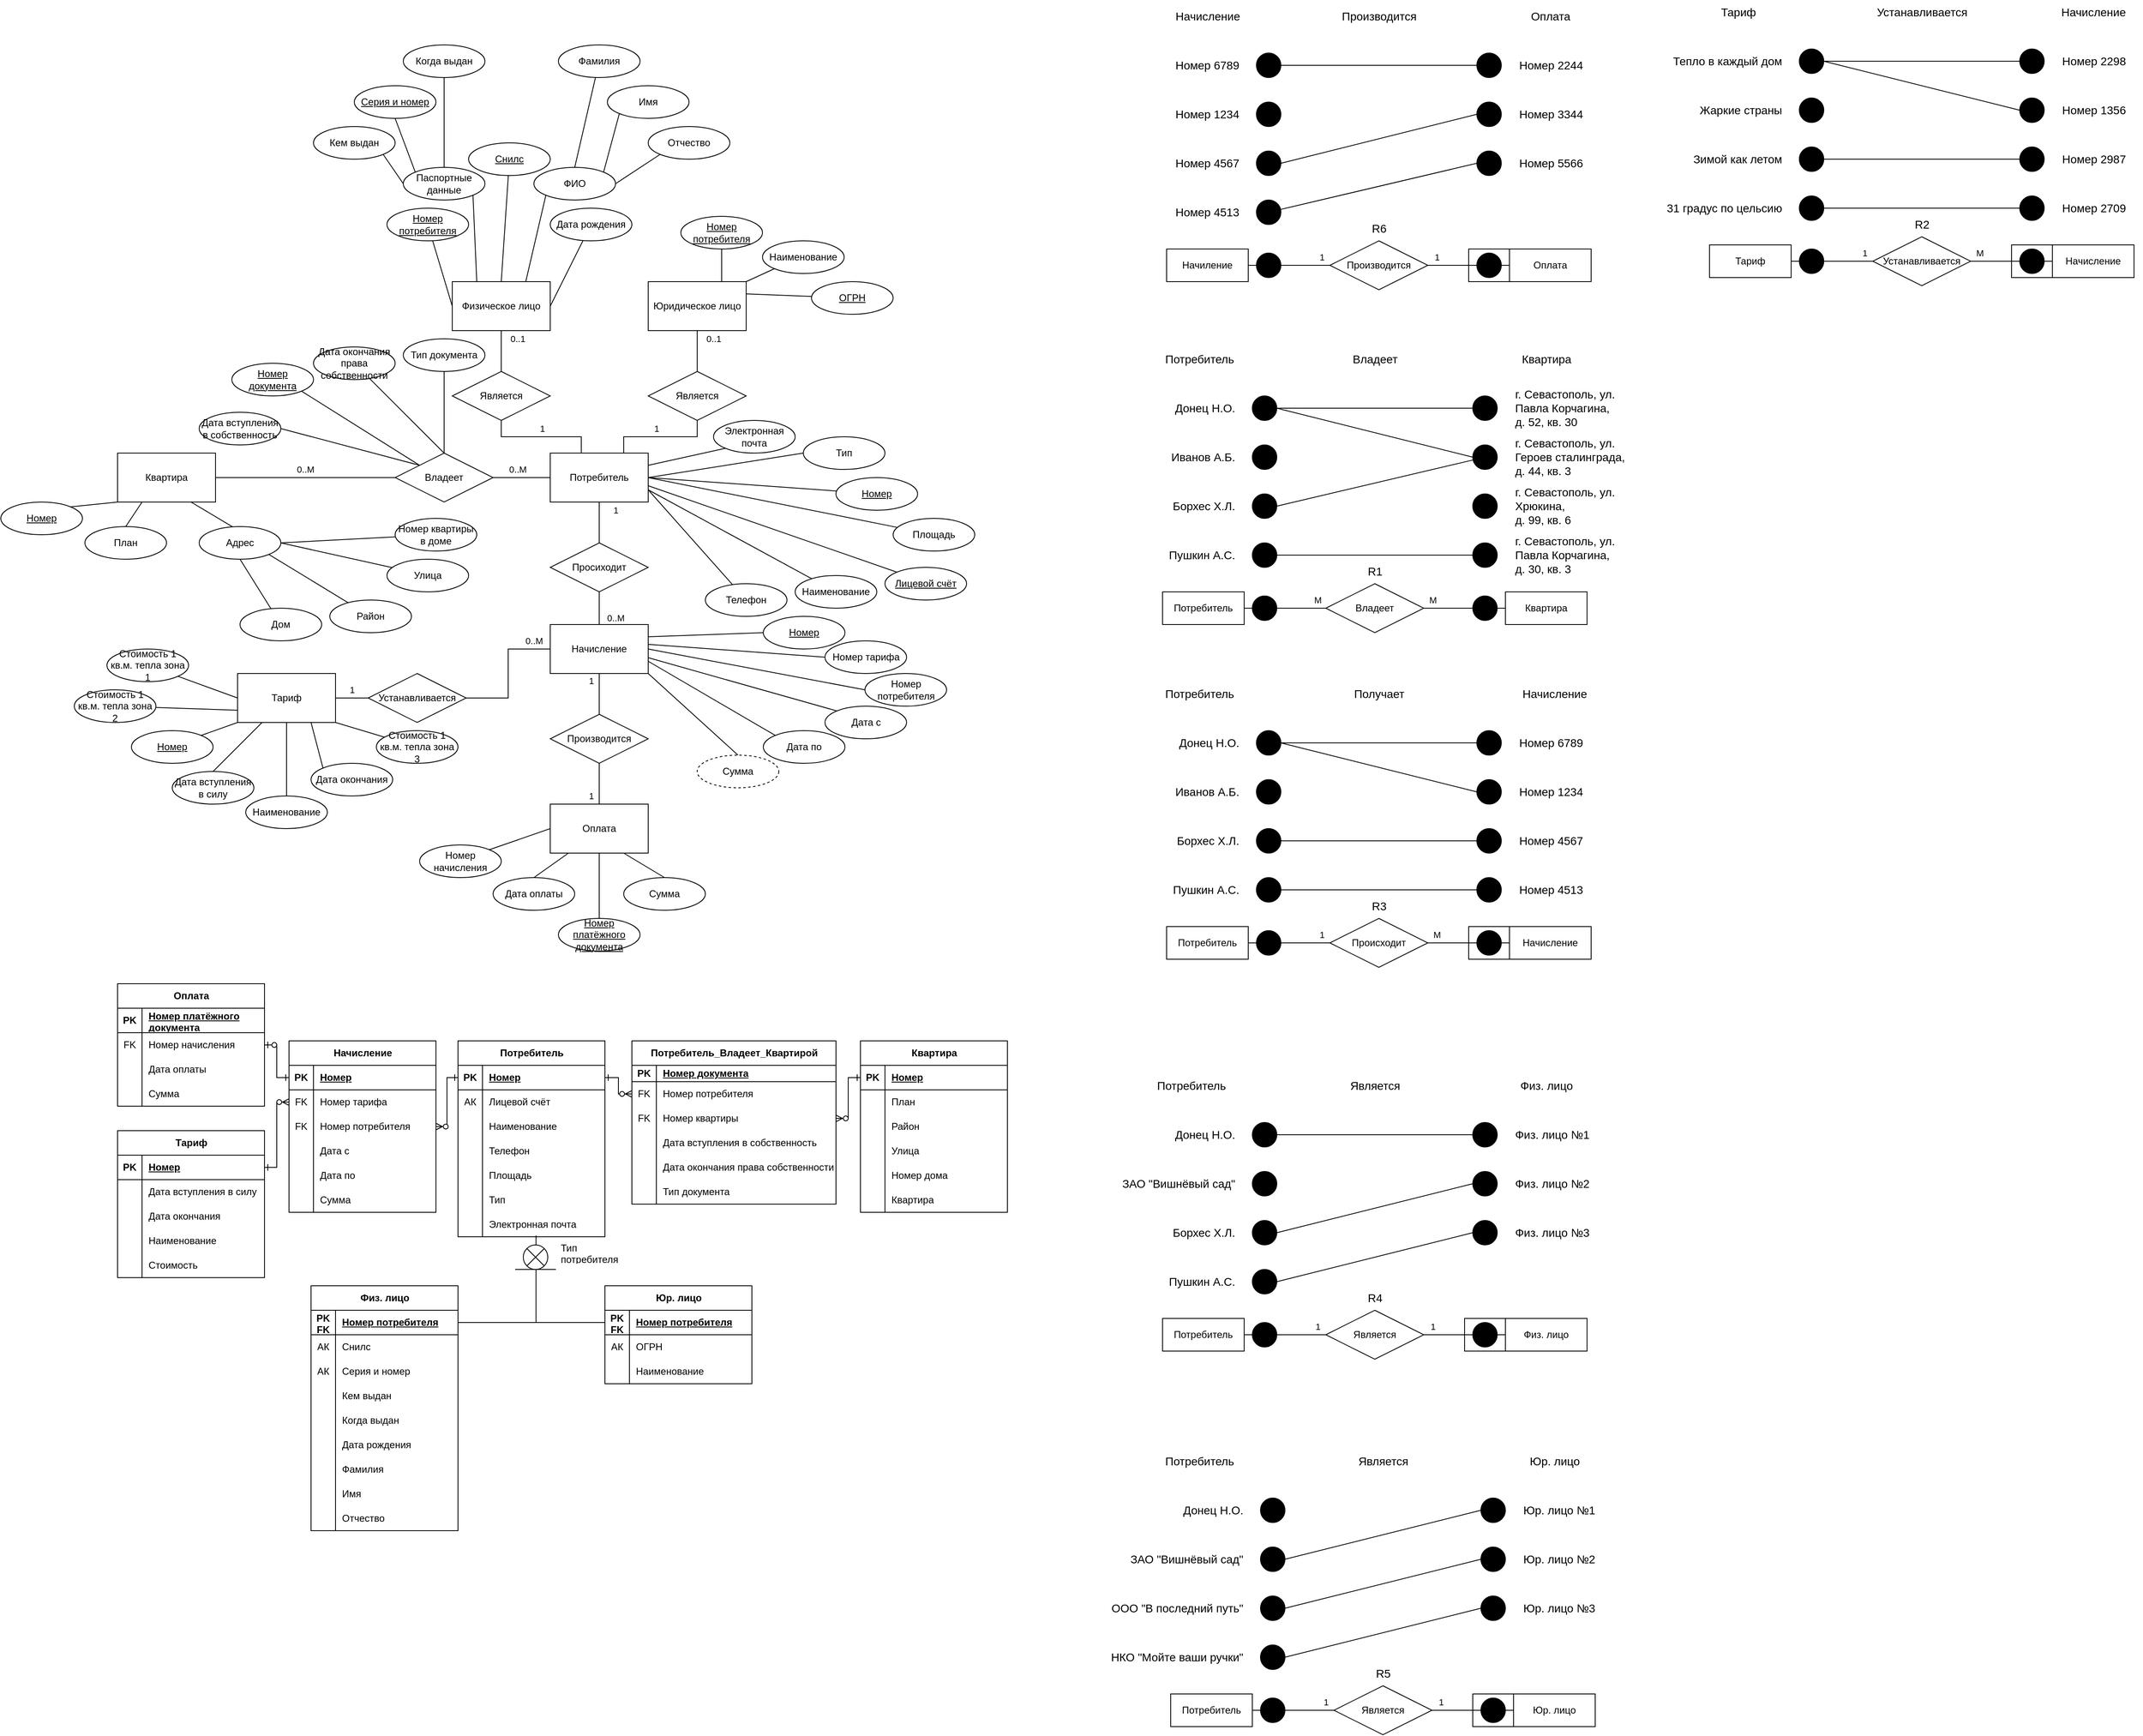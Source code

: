<mxfile version="23.1.5" type="device">
  <diagram name="Страница — 1" id="HS8G-NKU-4HiWgtTNitw">
    <mxGraphModel dx="2060" dy="1230" grid="1" gridSize="10" guides="1" tooltips="1" connect="1" arrows="1" fold="1" page="1" pageScale="1" pageWidth="827" pageHeight="1169" math="0" shadow="0">
      <root>
        <mxCell id="0" />
        <mxCell id="1" parent="0" />
        <mxCell id="mCPtRi48FBOPrcfok49c-1" value="0..M" style="edgeStyle=orthogonalEdgeStyle;rounded=0;orthogonalLoop=1;jettySize=auto;html=1;entryX=0;entryY=0.5;entryDx=0;entryDy=0;strokeColor=default;endArrow=none;endFill=0;exitX=1;exitY=0.5;exitDx=0;exitDy=0;" parent="1" source="mCPtRi48FBOPrcfok49c-2" target="mCPtRi48FBOPrcfok49c-12" edge="1">
          <mxGeometry y="10" relative="1" as="geometry">
            <mxPoint x="560" y="720" as="sourcePoint" />
            <mxPoint as="offset" />
          </mxGeometry>
        </mxCell>
        <mxCell id="mCPtRi48FBOPrcfok49c-2" value="Квартира" style="rounded=0;whiteSpace=wrap;html=1;" parent="1" vertex="1">
          <mxGeometry x="400" y="690" width="120" height="60" as="geometry" />
        </mxCell>
        <mxCell id="mCPtRi48FBOPrcfok49c-3" value="Физическое лицо" style="rounded=0;whiteSpace=wrap;html=1;" parent="1" vertex="1">
          <mxGeometry x="810" y="480" width="120" height="60" as="geometry" />
        </mxCell>
        <mxCell id="mCPtRi48FBOPrcfok49c-4" value="1" style="rounded=0;orthogonalLoop=1;jettySize=auto;html=1;entryX=0.5;entryY=0;entryDx=0;entryDy=0;endArrow=none;endFill=0;" parent="1" source="mCPtRi48FBOPrcfok49c-5" target="mCPtRi48FBOPrcfok49c-106" edge="1">
          <mxGeometry x="-0.6" y="20" relative="1" as="geometry">
            <mxPoint as="offset" />
          </mxGeometry>
        </mxCell>
        <mxCell id="mCPtRi48FBOPrcfok49c-5" value="Потребитель" style="rounded=0;whiteSpace=wrap;html=1;" parent="1" vertex="1">
          <mxGeometry x="930" y="690" width="120" height="60" as="geometry" />
        </mxCell>
        <mxCell id="mCPtRi48FBOPrcfok49c-6" value="Юридическое лицо" style="rounded=0;whiteSpace=wrap;html=1;" parent="1" vertex="1">
          <mxGeometry x="1050" y="480" width="120" height="60" as="geometry" />
        </mxCell>
        <mxCell id="mCPtRi48FBOPrcfok49c-7" value="&lt;div&gt;1&lt;br&gt;&lt;/div&gt;" style="edgeStyle=orthogonalEdgeStyle;rounded=0;orthogonalLoop=1;jettySize=auto;html=1;entryX=0;entryY=0.5;entryDx=0;entryDy=0;endArrow=none;endFill=0;" parent="1" source="mCPtRi48FBOPrcfok49c-8" target="mCPtRi48FBOPrcfok49c-14" edge="1">
          <mxGeometry y="10" relative="1" as="geometry">
            <mxPoint as="offset" />
          </mxGeometry>
        </mxCell>
        <mxCell id="mCPtRi48FBOPrcfok49c-8" value="Тариф" style="rounded=0;whiteSpace=wrap;html=1;" parent="1" vertex="1">
          <mxGeometry x="547" y="960" width="120" height="60" as="geometry" />
        </mxCell>
        <mxCell id="mCPtRi48FBOPrcfok49c-9" value="1" style="edgeStyle=orthogonalEdgeStyle;rounded=0;orthogonalLoop=1;jettySize=auto;html=1;entryX=0.5;entryY=1;entryDx=0;entryDy=0;endArrow=none;endFill=0;" parent="1" source="mCPtRi48FBOPrcfok49c-10" target="mCPtRi48FBOPrcfok49c-16" edge="1">
          <mxGeometry x="-0.6" y="10" relative="1" as="geometry">
            <mxPoint as="offset" />
          </mxGeometry>
        </mxCell>
        <mxCell id="mCPtRi48FBOPrcfok49c-10" value="Оплата" style="rounded=0;whiteSpace=wrap;html=1;" parent="1" vertex="1">
          <mxGeometry x="930" y="1120" width="120" height="60" as="geometry" />
        </mxCell>
        <mxCell id="mCPtRi48FBOPrcfok49c-11" value="0..M" style="edgeStyle=orthogonalEdgeStyle;rounded=0;orthogonalLoop=1;jettySize=auto;html=1;entryX=0;entryY=0.5;entryDx=0;entryDy=0;endArrow=none;endFill=0;" parent="1" source="mCPtRi48FBOPrcfok49c-12" target="mCPtRi48FBOPrcfok49c-5" edge="1">
          <mxGeometry x="-0.143" y="10" relative="1" as="geometry">
            <mxPoint as="offset" />
          </mxGeometry>
        </mxCell>
        <mxCell id="mCPtRi48FBOPrcfok49c-12" value="Владеет" style="shape=rhombus;perimeter=rhombusPerimeter;whiteSpace=wrap;html=1;align=center;" parent="1" vertex="1">
          <mxGeometry x="740" y="690" width="120" height="60" as="geometry" />
        </mxCell>
        <mxCell id="mCPtRi48FBOPrcfok49c-13" value="0..M" style="edgeStyle=orthogonalEdgeStyle;rounded=0;orthogonalLoop=1;jettySize=auto;html=1;entryX=0;entryY=0.5;entryDx=0;entryDy=0;endArrow=none;endFill=0;fillColor=#f5f5f5;strokeColor=#000000;" parent="1" source="mCPtRi48FBOPrcfok49c-14" target="mCPtRi48FBOPrcfok49c-121" edge="1">
          <mxGeometry x="0.755" y="10" relative="1" as="geometry">
            <mxPoint as="offset" />
            <mxPoint x="940" y="930" as="targetPoint" />
          </mxGeometry>
        </mxCell>
        <mxCell id="mCPtRi48FBOPrcfok49c-14" value="Устанавливается" style="shape=rhombus;perimeter=rhombusPerimeter;whiteSpace=wrap;html=1;align=center;" parent="1" vertex="1">
          <mxGeometry x="707" y="960" width="120" height="60" as="geometry" />
        </mxCell>
        <mxCell id="mCPtRi48FBOPrcfok49c-15" value="1" style="edgeStyle=orthogonalEdgeStyle;rounded=0;orthogonalLoop=1;jettySize=auto;html=1;endArrow=none;endFill=0;entryX=0.5;entryY=1;entryDx=0;entryDy=0;" parent="1" source="mCPtRi48FBOPrcfok49c-16" target="mCPtRi48FBOPrcfok49c-121" edge="1">
          <mxGeometry x="0.667" y="10" relative="1" as="geometry">
            <mxPoint as="offset" />
            <mxPoint x="990" y="950" as="targetPoint" />
          </mxGeometry>
        </mxCell>
        <mxCell id="mCPtRi48FBOPrcfok49c-16" value="Производится" style="shape=rhombus;perimeter=rhombusPerimeter;whiteSpace=wrap;html=1;align=center;" parent="1" vertex="1">
          <mxGeometry x="930" y="1010" width="120" height="60" as="geometry" />
        </mxCell>
        <mxCell id="mCPtRi48FBOPrcfok49c-17" value="1" style="edgeStyle=orthogonalEdgeStyle;rounded=0;orthogonalLoop=1;jettySize=auto;html=1;entryX=0.75;entryY=0;entryDx=0;entryDy=0;endArrow=none;endFill=0;" parent="1" source="mCPtRi48FBOPrcfok49c-19" target="mCPtRi48FBOPrcfok49c-5" edge="1">
          <mxGeometry x="0.077" y="-10" relative="1" as="geometry">
            <mxPoint as="offset" />
          </mxGeometry>
        </mxCell>
        <mxCell id="mCPtRi48FBOPrcfok49c-18" value="0..1" style="edgeStyle=orthogonalEdgeStyle;rounded=0;orthogonalLoop=1;jettySize=auto;html=1;entryX=0.5;entryY=1;entryDx=0;entryDy=0;endArrow=none;endFill=0;" parent="1" source="mCPtRi48FBOPrcfok49c-19" target="mCPtRi48FBOPrcfok49c-6" edge="1">
          <mxGeometry x="0.6" y="-20" relative="1" as="geometry">
            <mxPoint as="offset" />
          </mxGeometry>
        </mxCell>
        <mxCell id="mCPtRi48FBOPrcfok49c-19" value="Является" style="shape=rhombus;perimeter=rhombusPerimeter;whiteSpace=wrap;html=1;align=center;" parent="1" vertex="1">
          <mxGeometry x="1050" y="590" width="120" height="60" as="geometry" />
        </mxCell>
        <mxCell id="mCPtRi48FBOPrcfok49c-20" value="0..1" style="edgeStyle=orthogonalEdgeStyle;rounded=0;orthogonalLoop=1;jettySize=auto;html=1;entryX=0.5;entryY=1;entryDx=0;entryDy=0;endArrow=none;endFill=0;" parent="1" source="mCPtRi48FBOPrcfok49c-21" target="mCPtRi48FBOPrcfok49c-3" edge="1">
          <mxGeometry x="0.6" y="-20" relative="1" as="geometry">
            <mxPoint as="offset" />
          </mxGeometry>
        </mxCell>
        <mxCell id="mCPtRi48FBOPrcfok49c-21" value="Является" style="shape=rhombus;perimeter=rhombusPerimeter;whiteSpace=wrap;html=1;align=center;" parent="1" vertex="1">
          <mxGeometry x="810" y="590" width="120" height="60" as="geometry" />
        </mxCell>
        <mxCell id="mCPtRi48FBOPrcfok49c-22" value="1" style="edgeStyle=orthogonalEdgeStyle;rounded=0;orthogonalLoop=1;jettySize=auto;html=1;entryX=0.317;entryY=-0.011;entryDx=0;entryDy=0;entryPerimeter=0;endArrow=none;endFill=0;" parent="1" source="mCPtRi48FBOPrcfok49c-21" target="mCPtRi48FBOPrcfok49c-5" edge="1">
          <mxGeometry x="0.019" y="10" relative="1" as="geometry">
            <mxPoint as="offset" />
          </mxGeometry>
        </mxCell>
        <mxCell id="mCPtRi48FBOPrcfok49c-23" style="rounded=0;orthogonalLoop=1;jettySize=auto;html=1;exitX=0;exitY=0;exitDx=0;exitDy=0;endArrow=none;endFill=0;" parent="1" source="mCPtRi48FBOPrcfok49c-24" edge="1">
          <mxGeometry relative="1" as="geometry">
            <mxPoint x="1050" y="730.0" as="targetPoint" />
          </mxGeometry>
        </mxCell>
        <mxCell id="mCPtRi48FBOPrcfok49c-24" value="&lt;u&gt;Лицевой счёт&lt;/u&gt;" style="ellipse;whiteSpace=wrap;html=1;align=center;" parent="1" vertex="1">
          <mxGeometry x="1340" y="830" width="100" height="40" as="geometry" />
        </mxCell>
        <mxCell id="mCPtRi48FBOPrcfok49c-25" style="rounded=0;orthogonalLoop=1;jettySize=auto;html=1;exitX=0.431;exitY=0.041;exitDx=0;exitDy=0;endArrow=none;endFill=0;entryX=0.75;entryY=1;entryDx=0;entryDy=0;exitPerimeter=0;" parent="1" source="mCPtRi48FBOPrcfok49c-26" target="mCPtRi48FBOPrcfok49c-2" edge="1">
          <mxGeometry relative="1" as="geometry">
            <mxPoint x="520" y="750" as="targetPoint" />
          </mxGeometry>
        </mxCell>
        <mxCell id="mCPtRi48FBOPrcfok49c-26" value="Адрес" style="ellipse;whiteSpace=wrap;html=1;align=center;" parent="1" vertex="1">
          <mxGeometry x="500" y="780" width="100" height="40" as="geometry" />
        </mxCell>
        <mxCell id="mCPtRi48FBOPrcfok49c-27" style="rounded=0;orthogonalLoop=1;jettySize=auto;html=1;entryX=1;entryY=1;entryDx=0;entryDy=0;endArrow=none;endFill=0;" parent="1" source="mCPtRi48FBOPrcfok49c-28" target="mCPtRi48FBOPrcfok49c-26" edge="1">
          <mxGeometry relative="1" as="geometry" />
        </mxCell>
        <mxCell id="mCPtRi48FBOPrcfok49c-28" value="Район" style="ellipse;whiteSpace=wrap;html=1;align=center;" parent="1" vertex="1">
          <mxGeometry x="660" y="870" width="100" height="40" as="geometry" />
        </mxCell>
        <mxCell id="mCPtRi48FBOPrcfok49c-29" value="Улица" style="ellipse;whiteSpace=wrap;html=1;align=center;" parent="1" vertex="1">
          <mxGeometry x="730" y="820" width="100" height="40" as="geometry" />
        </mxCell>
        <mxCell id="mCPtRi48FBOPrcfok49c-30" style="rounded=0;orthogonalLoop=1;jettySize=auto;html=1;entryX=0.5;entryY=1;entryDx=0;entryDy=0;endArrow=none;endFill=0;" parent="1" source="mCPtRi48FBOPrcfok49c-31" target="mCPtRi48FBOPrcfok49c-26" edge="1">
          <mxGeometry relative="1" as="geometry" />
        </mxCell>
        <mxCell id="mCPtRi48FBOPrcfok49c-31" value="Дом" style="ellipse;whiteSpace=wrap;html=1;align=center;" parent="1" vertex="1">
          <mxGeometry x="550" y="880" width="100" height="40" as="geometry" />
        </mxCell>
        <mxCell id="mCPtRi48FBOPrcfok49c-32" style="rounded=0;orthogonalLoop=1;jettySize=auto;html=1;entryX=1;entryY=0.5;entryDx=0;entryDy=0;endArrow=none;endFill=0;" parent="1" source="mCPtRi48FBOPrcfok49c-33" target="mCPtRi48FBOPrcfok49c-26" edge="1">
          <mxGeometry relative="1" as="geometry" />
        </mxCell>
        <mxCell id="mCPtRi48FBOPrcfok49c-33" value="Номер квартиры в доме" style="ellipse;whiteSpace=wrap;html=1;align=center;" parent="1" vertex="1">
          <mxGeometry x="740" y="770" width="100" height="40" as="geometry" />
        </mxCell>
        <mxCell id="mCPtRi48FBOPrcfok49c-34" style="rounded=0;orthogonalLoop=1;jettySize=auto;html=1;exitX=0.5;exitY=0;exitDx=0;exitDy=0;entryX=0.25;entryY=1;entryDx=0;entryDy=0;endArrow=none;endFill=0;" parent="1" source="mCPtRi48FBOPrcfok49c-35" target="mCPtRi48FBOPrcfok49c-2" edge="1">
          <mxGeometry relative="1" as="geometry" />
        </mxCell>
        <mxCell id="mCPtRi48FBOPrcfok49c-35" value="План" style="ellipse;whiteSpace=wrap;html=1;align=center;" parent="1" vertex="1">
          <mxGeometry x="360" y="780" width="100" height="40" as="geometry" />
        </mxCell>
        <mxCell id="mCPtRi48FBOPrcfok49c-36" style="rounded=0;orthogonalLoop=1;jettySize=auto;html=1;entryX=1;entryY=0.5;entryDx=0;entryDy=0;endArrow=none;endFill=0;" parent="1" source="mCPtRi48FBOPrcfok49c-37" target="mCPtRi48FBOPrcfok49c-5" edge="1">
          <mxGeometry relative="1" as="geometry" />
        </mxCell>
        <mxCell id="mCPtRi48FBOPrcfok49c-37" value="Площадь" style="ellipse;whiteSpace=wrap;html=1;align=center;" parent="1" vertex="1">
          <mxGeometry x="1350" y="770" width="100" height="40" as="geometry" />
        </mxCell>
        <mxCell id="mCPtRi48FBOPrcfok49c-38" style="rounded=0;orthogonalLoop=1;jettySize=auto;html=1;endArrow=none;endFill=0;" parent="1" source="mCPtRi48FBOPrcfok49c-29" edge="1">
          <mxGeometry relative="1" as="geometry">
            <mxPoint x="600" y="800" as="targetPoint" />
          </mxGeometry>
        </mxCell>
        <mxCell id="mCPtRi48FBOPrcfok49c-39" style="rounded=0;orthogonalLoop=1;jettySize=auto;html=1;entryX=1;entryY=0.5;entryDx=0;entryDy=0;endArrow=none;endFill=0;" parent="1" source="mCPtRi48FBOPrcfok49c-40" target="mCPtRi48FBOPrcfok49c-5" edge="1">
          <mxGeometry relative="1" as="geometry" />
        </mxCell>
        <mxCell id="mCPtRi48FBOPrcfok49c-40" value="&lt;u&gt;Номер&lt;/u&gt;" style="ellipse;whiteSpace=wrap;html=1;align=center;" parent="1" vertex="1">
          <mxGeometry x="1280" y="720" width="100" height="40" as="geometry" />
        </mxCell>
        <mxCell id="mCPtRi48FBOPrcfok49c-41" style="rounded=0;orthogonalLoop=1;jettySize=auto;html=1;entryX=1;entryY=0.75;entryDx=0;entryDy=0;endArrow=none;endFill=0;" parent="1" source="mCPtRi48FBOPrcfok49c-42" target="mCPtRi48FBOPrcfok49c-5" edge="1">
          <mxGeometry relative="1" as="geometry" />
        </mxCell>
        <mxCell id="mCPtRi48FBOPrcfok49c-42" value="Наименование" style="ellipse;whiteSpace=wrap;html=1;align=center;" parent="1" vertex="1">
          <mxGeometry x="1230" y="840" width="100" height="40" as="geometry" />
        </mxCell>
        <mxCell id="mCPtRi48FBOPrcfok49c-43" style="rounded=0;orthogonalLoop=1;jettySize=auto;html=1;entryX=1;entryY=0.75;entryDx=0;entryDy=0;endArrow=none;endFill=0;" parent="1" source="mCPtRi48FBOPrcfok49c-44" target="mCPtRi48FBOPrcfok49c-5" edge="1">
          <mxGeometry relative="1" as="geometry" />
        </mxCell>
        <mxCell id="mCPtRi48FBOPrcfok49c-44" value="Телефон" style="ellipse;whiteSpace=wrap;html=1;align=center;" parent="1" vertex="1">
          <mxGeometry x="1120" y="850" width="100" height="40" as="geometry" />
        </mxCell>
        <mxCell id="mCPtRi48FBOPrcfok49c-45" style="rounded=0;orthogonalLoop=1;jettySize=auto;html=1;exitX=0;exitY=1;exitDx=0;exitDy=0;entryX=1;entryY=0.25;entryDx=0;entryDy=0;endArrow=none;endFill=0;" parent="1" source="mCPtRi48FBOPrcfok49c-46" target="mCPtRi48FBOPrcfok49c-5" edge="1">
          <mxGeometry relative="1" as="geometry" />
        </mxCell>
        <mxCell id="mCPtRi48FBOPrcfok49c-46" value="Электронная почта" style="ellipse;whiteSpace=wrap;html=1;align=center;" parent="1" vertex="1">
          <mxGeometry x="1130" y="650" width="100" height="40" as="geometry" />
        </mxCell>
        <mxCell id="mCPtRi48FBOPrcfok49c-47" style="rounded=0;orthogonalLoop=1;jettySize=auto;html=1;exitX=0;exitY=0.5;exitDx=0;exitDy=0;entryX=1;entryY=0.5;entryDx=0;entryDy=0;endArrow=none;endFill=0;" parent="1" source="mCPtRi48FBOPrcfok49c-48" target="mCPtRi48FBOPrcfok49c-5" edge="1">
          <mxGeometry relative="1" as="geometry" />
        </mxCell>
        <mxCell id="mCPtRi48FBOPrcfok49c-48" value="Тип" style="ellipse;whiteSpace=wrap;html=1;align=center;" parent="1" vertex="1">
          <mxGeometry x="1240" y="670" width="100" height="40" as="geometry" />
        </mxCell>
        <mxCell id="mCPtRi48FBOPrcfok49c-49" style="rounded=0;orthogonalLoop=1;jettySize=auto;html=1;entryX=0;entryY=0.5;entryDx=0;entryDy=0;endArrow=none;endFill=0;" parent="1" source="mCPtRi48FBOPrcfok49c-50" target="mCPtRi48FBOPrcfok49c-3" edge="1">
          <mxGeometry relative="1" as="geometry" />
        </mxCell>
        <mxCell id="mCPtRi48FBOPrcfok49c-50" value="&lt;u&gt;Номер потребителя&lt;/u&gt;" style="ellipse;whiteSpace=wrap;html=1;align=center;" parent="1" vertex="1">
          <mxGeometry x="730" y="390" width="100" height="40" as="geometry" />
        </mxCell>
        <mxCell id="mCPtRi48FBOPrcfok49c-51" style="rounded=0;orthogonalLoop=1;jettySize=auto;html=1;exitX=1;exitY=1;exitDx=0;exitDy=0;entryX=0.25;entryY=0;entryDx=0;entryDy=0;endArrow=none;endFill=0;" parent="1" source="mCPtRi48FBOPrcfok49c-52" target="mCPtRi48FBOPrcfok49c-3" edge="1">
          <mxGeometry relative="1" as="geometry" />
        </mxCell>
        <mxCell id="mCPtRi48FBOPrcfok49c-52" value="Паспортные данные" style="ellipse;whiteSpace=wrap;html=1;align=center;" parent="1" vertex="1">
          <mxGeometry x="750" y="340" width="100" height="40" as="geometry" />
        </mxCell>
        <mxCell id="mCPtRi48FBOPrcfok49c-53" style="rounded=0;orthogonalLoop=1;jettySize=auto;html=1;exitX=0.5;exitY=1;exitDx=0;exitDy=0;entryX=0;entryY=0;entryDx=0;entryDy=0;endArrow=none;endFill=0;" parent="1" source="mCPtRi48FBOPrcfok49c-54" target="mCPtRi48FBOPrcfok49c-52" edge="1">
          <mxGeometry relative="1" as="geometry" />
        </mxCell>
        <mxCell id="mCPtRi48FBOPrcfok49c-54" value="&lt;u&gt;Серия и номер&lt;/u&gt;" style="ellipse;whiteSpace=wrap;html=1;align=center;" parent="1" vertex="1">
          <mxGeometry x="690" y="240" width="100" height="40" as="geometry" />
        </mxCell>
        <mxCell id="mCPtRi48FBOPrcfok49c-55" style="rounded=0;orthogonalLoop=1;jettySize=auto;html=1;entryX=0;entryY=0.5;entryDx=0;entryDy=0;endArrow=none;endFill=0;exitX=1;exitY=1;exitDx=0;exitDy=0;" parent="1" source="mCPtRi48FBOPrcfok49c-56" target="mCPtRi48FBOPrcfok49c-52" edge="1">
          <mxGeometry relative="1" as="geometry">
            <mxPoint x="718.57" y="328.57" as="sourcePoint" />
          </mxGeometry>
        </mxCell>
        <mxCell id="mCPtRi48FBOPrcfok49c-56" value="Кем выдан" style="ellipse;whiteSpace=wrap;html=1;align=center;" parent="1" vertex="1">
          <mxGeometry x="640" y="290" width="100" height="40" as="geometry" />
        </mxCell>
        <mxCell id="mCPtRi48FBOPrcfok49c-57" style="rounded=0;orthogonalLoop=1;jettySize=auto;html=1;entryX=0.5;entryY=0;entryDx=0;entryDy=0;endArrow=none;endFill=0;" parent="1" source="mCPtRi48FBOPrcfok49c-58" target="mCPtRi48FBOPrcfok49c-52" edge="1">
          <mxGeometry relative="1" as="geometry" />
        </mxCell>
        <mxCell id="mCPtRi48FBOPrcfok49c-58" value="Когда выдан" style="ellipse;whiteSpace=wrap;html=1;align=center;" parent="1" vertex="1">
          <mxGeometry x="750" y="190" width="100" height="40" as="geometry" />
        </mxCell>
        <mxCell id="mCPtRi48FBOPrcfok49c-59" style="rounded=0;orthogonalLoop=1;jettySize=auto;html=1;entryX=0.5;entryY=0;entryDx=0;entryDy=0;endArrow=none;endFill=0;" parent="1" source="mCPtRi48FBOPrcfok49c-60" target="mCPtRi48FBOPrcfok49c-3" edge="1">
          <mxGeometry relative="1" as="geometry" />
        </mxCell>
        <mxCell id="mCPtRi48FBOPrcfok49c-60" value="&lt;u&gt;Снилс&lt;/u&gt;" style="ellipse;whiteSpace=wrap;html=1;align=center;" parent="1" vertex="1">
          <mxGeometry x="830" y="310" width="100" height="40" as="geometry" />
        </mxCell>
        <mxCell id="mCPtRi48FBOPrcfok49c-61" style="rounded=0;orthogonalLoop=1;jettySize=auto;html=1;exitX=0;exitY=1;exitDx=0;exitDy=0;entryX=0.75;entryY=0;entryDx=0;entryDy=0;endArrow=none;endFill=0;" parent="1" source="mCPtRi48FBOPrcfok49c-62" target="mCPtRi48FBOPrcfok49c-3" edge="1">
          <mxGeometry relative="1" as="geometry" />
        </mxCell>
        <mxCell id="mCPtRi48FBOPrcfok49c-62" value="ФИО" style="ellipse;whiteSpace=wrap;html=1;align=center;" parent="1" vertex="1">
          <mxGeometry x="910" y="340" width="100" height="40" as="geometry" />
        </mxCell>
        <mxCell id="mCPtRi48FBOPrcfok49c-63" style="rounded=0;orthogonalLoop=1;jettySize=auto;html=1;entryX=0.5;entryY=0;entryDx=0;entryDy=0;endArrow=none;endFill=0;" parent="1" source="mCPtRi48FBOPrcfok49c-64" target="mCPtRi48FBOPrcfok49c-62" edge="1">
          <mxGeometry relative="1" as="geometry" />
        </mxCell>
        <mxCell id="mCPtRi48FBOPrcfok49c-64" value="Фамилия" style="ellipse;whiteSpace=wrap;html=1;align=center;" parent="1" vertex="1">
          <mxGeometry x="940" y="190" width="100" height="40" as="geometry" />
        </mxCell>
        <mxCell id="mCPtRi48FBOPrcfok49c-65" style="rounded=0;orthogonalLoop=1;jettySize=auto;html=1;exitX=0;exitY=1;exitDx=0;exitDy=0;entryX=1;entryY=0;entryDx=0;entryDy=0;endArrow=none;endFill=0;" parent="1" source="mCPtRi48FBOPrcfok49c-66" target="mCPtRi48FBOPrcfok49c-62" edge="1">
          <mxGeometry relative="1" as="geometry" />
        </mxCell>
        <mxCell id="mCPtRi48FBOPrcfok49c-66" value="Имя" style="ellipse;whiteSpace=wrap;html=1;align=center;" parent="1" vertex="1">
          <mxGeometry x="1000" y="240" width="100" height="40" as="geometry" />
        </mxCell>
        <mxCell id="mCPtRi48FBOPrcfok49c-67" style="rounded=0;orthogonalLoop=1;jettySize=auto;html=1;exitX=0;exitY=1;exitDx=0;exitDy=0;entryX=1;entryY=0.5;entryDx=0;entryDy=0;endArrow=none;endFill=0;" parent="1" source="mCPtRi48FBOPrcfok49c-68" target="mCPtRi48FBOPrcfok49c-62" edge="1">
          <mxGeometry relative="1" as="geometry" />
        </mxCell>
        <mxCell id="mCPtRi48FBOPrcfok49c-68" value="Отчество" style="ellipse;whiteSpace=wrap;html=1;align=center;" parent="1" vertex="1">
          <mxGeometry x="1050" y="290" width="100" height="40" as="geometry" />
        </mxCell>
        <mxCell id="mCPtRi48FBOPrcfok49c-69" style="rounded=0;orthogonalLoop=1;jettySize=auto;html=1;entryX=1;entryY=0.5;entryDx=0;entryDy=0;endArrow=none;endFill=0;" parent="1" source="mCPtRi48FBOPrcfok49c-70" target="mCPtRi48FBOPrcfok49c-3" edge="1">
          <mxGeometry relative="1" as="geometry" />
        </mxCell>
        <mxCell id="mCPtRi48FBOPrcfok49c-70" value="Дата рождения" style="ellipse;whiteSpace=wrap;html=1;align=center;" parent="1" vertex="1">
          <mxGeometry x="930" y="390" width="100" height="40" as="geometry" />
        </mxCell>
        <mxCell id="mCPtRi48FBOPrcfok49c-71" style="rounded=0;orthogonalLoop=1;jettySize=auto;html=1;entryX=0.75;entryY=0;entryDx=0;entryDy=0;endArrow=none;endFill=0;" parent="1" source="mCPtRi48FBOPrcfok49c-72" target="mCPtRi48FBOPrcfok49c-6" edge="1">
          <mxGeometry relative="1" as="geometry" />
        </mxCell>
        <mxCell id="mCPtRi48FBOPrcfok49c-72" value="&lt;u&gt;Номер потребителя&lt;/u&gt;" style="ellipse;whiteSpace=wrap;html=1;align=center;" parent="1" vertex="1">
          <mxGeometry x="1090" y="400" width="100" height="40" as="geometry" />
        </mxCell>
        <mxCell id="mCPtRi48FBOPrcfok49c-73" style="rounded=0;orthogonalLoop=1;jettySize=auto;html=1;exitX=0;exitY=1;exitDx=0;exitDy=0;entryX=1;entryY=0;entryDx=0;entryDy=0;endArrow=none;endFill=0;" parent="1" source="mCPtRi48FBOPrcfok49c-74" target="mCPtRi48FBOPrcfok49c-6" edge="1">
          <mxGeometry relative="1" as="geometry" />
        </mxCell>
        <mxCell id="mCPtRi48FBOPrcfok49c-74" value="Наименование" style="ellipse;whiteSpace=wrap;html=1;align=center;" parent="1" vertex="1">
          <mxGeometry x="1190" y="430" width="100" height="40" as="geometry" />
        </mxCell>
        <mxCell id="mCPtRi48FBOPrcfok49c-75" style="rounded=0;orthogonalLoop=1;jettySize=auto;html=1;entryX=1;entryY=0.25;entryDx=0;entryDy=0;endArrow=none;endFill=0;" parent="1" source="mCPtRi48FBOPrcfok49c-76" target="mCPtRi48FBOPrcfok49c-6" edge="1">
          <mxGeometry relative="1" as="geometry" />
        </mxCell>
        <mxCell id="mCPtRi48FBOPrcfok49c-76" value="&lt;u&gt;ОГРН&lt;/u&gt;" style="ellipse;whiteSpace=wrap;html=1;align=center;" parent="1" vertex="1">
          <mxGeometry x="1250" y="480" width="100" height="40" as="geometry" />
        </mxCell>
        <mxCell id="mCPtRi48FBOPrcfok49c-77" style="rounded=0;orthogonalLoop=1;jettySize=auto;html=1;exitX=1;exitY=0;exitDx=0;exitDy=0;entryX=0;entryY=1;entryDx=0;entryDy=0;endArrow=none;endFill=0;" parent="1" source="mCPtRi48FBOPrcfok49c-78" target="mCPtRi48FBOPrcfok49c-8" edge="1">
          <mxGeometry relative="1" as="geometry" />
        </mxCell>
        <mxCell id="mCPtRi48FBOPrcfok49c-78" value="&lt;u&gt;Номер&lt;/u&gt;" style="ellipse;whiteSpace=wrap;html=1;align=center;" parent="1" vertex="1">
          <mxGeometry x="417" y="1030" width="100" height="40" as="geometry" />
        </mxCell>
        <mxCell id="mCPtRi48FBOPrcfok49c-79" style="rounded=0;orthogonalLoop=1;jettySize=auto;html=1;entryX=0.5;entryY=1;entryDx=0;entryDy=0;endArrow=none;endFill=0;" parent="1" source="mCPtRi48FBOPrcfok49c-80" target="mCPtRi48FBOPrcfok49c-8" edge="1">
          <mxGeometry relative="1" as="geometry" />
        </mxCell>
        <mxCell id="mCPtRi48FBOPrcfok49c-80" value="Наименование" style="ellipse;whiteSpace=wrap;html=1;align=center;" parent="1" vertex="1">
          <mxGeometry x="557" y="1110" width="100" height="40" as="geometry" />
        </mxCell>
        <mxCell id="mCPtRi48FBOPrcfok49c-81" style="rounded=0;orthogonalLoop=1;jettySize=auto;html=1;exitX=0.5;exitY=0;exitDx=0;exitDy=0;entryX=0.25;entryY=1;entryDx=0;entryDy=0;endArrow=none;endFill=0;" parent="1" source="mCPtRi48FBOPrcfok49c-82" target="mCPtRi48FBOPrcfok49c-8" edge="1">
          <mxGeometry relative="1" as="geometry" />
        </mxCell>
        <mxCell id="mCPtRi48FBOPrcfok49c-82" value="Дата вступления в силу" style="ellipse;whiteSpace=wrap;html=1;align=center;" parent="1" vertex="1">
          <mxGeometry x="467" y="1080" width="100" height="40" as="geometry" />
        </mxCell>
        <mxCell id="mCPtRi48FBOPrcfok49c-83" style="rounded=0;orthogonalLoop=1;jettySize=auto;html=1;exitX=0;exitY=0;exitDx=0;exitDy=0;entryX=0.75;entryY=1;entryDx=0;entryDy=0;endArrow=none;endFill=0;" parent="1" source="mCPtRi48FBOPrcfok49c-84" target="mCPtRi48FBOPrcfok49c-8" edge="1">
          <mxGeometry relative="1" as="geometry" />
        </mxCell>
        <mxCell id="mCPtRi48FBOPrcfok49c-84" value="Дата окончания" style="ellipse;whiteSpace=wrap;html=1;align=center;" parent="1" vertex="1">
          <mxGeometry x="637" y="1070" width="100" height="40" as="geometry" />
        </mxCell>
        <mxCell id="mCPtRi48FBOPrcfok49c-85" style="rounded=0;orthogonalLoop=1;jettySize=auto;html=1;entryX=0;entryY=0.5;entryDx=0;entryDy=0;endArrow=none;endFill=0;" parent="1" source="mCPtRi48FBOPrcfok49c-86" target="mCPtRi48FBOPrcfok49c-8" edge="1">
          <mxGeometry relative="1" as="geometry" />
        </mxCell>
        <mxCell id="mCPtRi48FBOPrcfok49c-86" value="Стоимость 1 кв.м. тепла зона 1" style="ellipse;whiteSpace=wrap;html=1;align=center;" parent="1" vertex="1">
          <mxGeometry x="387" y="930" width="100" height="40" as="geometry" />
        </mxCell>
        <mxCell id="mCPtRi48FBOPrcfok49c-87" style="rounded=0;orthogonalLoop=1;jettySize=auto;html=1;entryX=0;entryY=0.75;entryDx=0;entryDy=0;endArrow=none;endFill=0;" parent="1" source="mCPtRi48FBOPrcfok49c-88" target="mCPtRi48FBOPrcfok49c-8" edge="1">
          <mxGeometry relative="1" as="geometry" />
        </mxCell>
        <mxCell id="mCPtRi48FBOPrcfok49c-88" value="Стоимость 1 кв.м. тепла зона 2" style="ellipse;whiteSpace=wrap;html=1;align=center;" parent="1" vertex="1">
          <mxGeometry x="347" y="980" width="100" height="40" as="geometry" />
        </mxCell>
        <mxCell id="mCPtRi48FBOPrcfok49c-89" style="rounded=0;orthogonalLoop=1;jettySize=auto;html=1;entryX=1;entryY=1;entryDx=0;entryDy=0;endArrow=none;endFill=0;" parent="1" source="mCPtRi48FBOPrcfok49c-90" target="mCPtRi48FBOPrcfok49c-8" edge="1">
          <mxGeometry relative="1" as="geometry" />
        </mxCell>
        <mxCell id="mCPtRi48FBOPrcfok49c-90" value="Стоимость 1 кв.м. тепла зона 3" style="ellipse;whiteSpace=wrap;html=1;align=center;" parent="1" vertex="1">
          <mxGeometry x="717" y="1030" width="100" height="40" as="geometry" />
        </mxCell>
        <mxCell id="mCPtRi48FBOPrcfok49c-91" style="rounded=0;orthogonalLoop=1;jettySize=auto;html=1;exitX=0.5;exitY=0;exitDx=0;exitDy=0;entryX=0.5;entryY=1;entryDx=0;entryDy=0;endArrow=none;endFill=0;" parent="1" source="mCPtRi48FBOPrcfok49c-92" target="mCPtRi48FBOPrcfok49c-10" edge="1">
          <mxGeometry relative="1" as="geometry" />
        </mxCell>
        <mxCell id="mCPtRi48FBOPrcfok49c-92" value="Номер платёжного документа" style="ellipse;whiteSpace=wrap;html=1;align=center;fontStyle=4;" parent="1" vertex="1">
          <mxGeometry x="940" y="1260" width="100" height="40" as="geometry" />
        </mxCell>
        <mxCell id="mCPtRi48FBOPrcfok49c-93" value="Дата оплаты" style="ellipse;whiteSpace=wrap;html=1;align=center;" parent="1" vertex="1">
          <mxGeometry x="860" y="1210" width="100" height="40" as="geometry" />
        </mxCell>
        <mxCell id="mCPtRi48FBOPrcfok49c-94" style="rounded=0;orthogonalLoop=1;jettySize=auto;html=1;exitX=0.5;exitY=0;exitDx=0;exitDy=0;entryX=0.75;entryY=1;entryDx=0;entryDy=0;endArrow=none;endFill=0;" parent="1" source="mCPtRi48FBOPrcfok49c-95" target="mCPtRi48FBOPrcfok49c-10" edge="1">
          <mxGeometry relative="1" as="geometry" />
        </mxCell>
        <mxCell id="mCPtRi48FBOPrcfok49c-95" value="Сумма" style="ellipse;whiteSpace=wrap;html=1;align=center;" parent="1" vertex="1">
          <mxGeometry x="1020" y="1210" width="100" height="40" as="geometry" />
        </mxCell>
        <mxCell id="mCPtRi48FBOPrcfok49c-96" style="rounded=0;orthogonalLoop=1;jettySize=auto;html=1;exitX=1;exitY=1;exitDx=0;exitDy=0;entryX=0;entryY=0;entryDx=0;entryDy=0;endArrow=none;endFill=0;" parent="1" source="mCPtRi48FBOPrcfok49c-97" target="mCPtRi48FBOPrcfok49c-12" edge="1">
          <mxGeometry relative="1" as="geometry" />
        </mxCell>
        <mxCell id="mCPtRi48FBOPrcfok49c-97" value="Номер документа" style="ellipse;whiteSpace=wrap;html=1;align=center;fontStyle=4;" parent="1" vertex="1">
          <mxGeometry x="540" y="580" width="100" height="40" as="geometry" />
        </mxCell>
        <mxCell id="mCPtRi48FBOPrcfok49c-98" style="rounded=0;orthogonalLoop=1;jettySize=auto;html=1;exitX=0.5;exitY=1;exitDx=0;exitDy=0;entryX=0.5;entryY=0;entryDx=0;entryDy=0;endArrow=none;endFill=0;" parent="1" source="mCPtRi48FBOPrcfok49c-99" target="mCPtRi48FBOPrcfok49c-12" edge="1">
          <mxGeometry relative="1" as="geometry" />
        </mxCell>
        <mxCell id="mCPtRi48FBOPrcfok49c-99" value="Тип документа" style="ellipse;whiteSpace=wrap;html=1;align=center;" parent="1" vertex="1">
          <mxGeometry x="750" y="550" width="100" height="40" as="geometry" />
        </mxCell>
        <mxCell id="mCPtRi48FBOPrcfok49c-100" style="rounded=0;orthogonalLoop=1;jettySize=auto;html=1;exitX=1;exitY=0.5;exitDx=0;exitDy=0;endArrow=none;endFill=0;entryX=0;entryY=0;entryDx=0;entryDy=0;" parent="1" source="mCPtRi48FBOPrcfok49c-101" target="mCPtRi48FBOPrcfok49c-12" edge="1">
          <mxGeometry relative="1" as="geometry">
            <mxPoint x="770" y="700" as="targetPoint" />
          </mxGeometry>
        </mxCell>
        <mxCell id="mCPtRi48FBOPrcfok49c-101" value="Дата вступления в собственность" style="ellipse;whiteSpace=wrap;html=1;align=center;" parent="1" vertex="1">
          <mxGeometry x="500" y="640" width="100" height="40" as="geometry" />
        </mxCell>
        <mxCell id="mCPtRi48FBOPrcfok49c-102" style="rounded=0;orthogonalLoop=1;jettySize=auto;html=1;entryX=0.5;entryY=0;entryDx=0;entryDy=0;endArrow=none;endFill=0;" parent="1" source="mCPtRi48FBOPrcfok49c-103" target="mCPtRi48FBOPrcfok49c-12" edge="1">
          <mxGeometry relative="1" as="geometry" />
        </mxCell>
        <mxCell id="mCPtRi48FBOPrcfok49c-103" value="Дата окончания права собственности" style="ellipse;whiteSpace=wrap;html=1;align=center;" parent="1" vertex="1">
          <mxGeometry x="640" y="560" width="100" height="40" as="geometry" />
        </mxCell>
        <mxCell id="mCPtRi48FBOPrcfok49c-104" style="rounded=0;orthogonalLoop=1;jettySize=auto;html=1;exitX=0.5;exitY=0;exitDx=0;exitDy=0;entryX=0.183;entryY=1.004;entryDx=0;entryDy=0;entryPerimeter=0;endArrow=none;endFill=0;" parent="1" source="mCPtRi48FBOPrcfok49c-93" target="mCPtRi48FBOPrcfok49c-10" edge="1">
          <mxGeometry relative="1" as="geometry" />
        </mxCell>
        <mxCell id="mCPtRi48FBOPrcfok49c-105" value="0..М" style="rounded=0;orthogonalLoop=1;jettySize=auto;html=1;entryX=0.5;entryY=0;entryDx=0;entryDy=0;endArrow=none;endFill=0;" parent="1" source="mCPtRi48FBOPrcfok49c-106" target="mCPtRi48FBOPrcfok49c-121" edge="1">
          <mxGeometry x="0.6" y="20" relative="1" as="geometry">
            <mxPoint as="offset" />
            <mxPoint x="990" y="910" as="targetPoint" />
          </mxGeometry>
        </mxCell>
        <mxCell id="mCPtRi48FBOPrcfok49c-106" value="Просиходит" style="shape=rhombus;perimeter=rhombusPerimeter;whiteSpace=wrap;html=1;align=center;" parent="1" vertex="1">
          <mxGeometry x="930" y="800" width="120" height="60" as="geometry" />
        </mxCell>
        <mxCell id="mCPtRi48FBOPrcfok49c-107" style="rounded=0;orthogonalLoop=1;jettySize=auto;html=1;exitX=0;exitY=0.5;exitDx=0;exitDy=0;entryX=1;entryY=0.25;entryDx=0;entryDy=0;endArrow=none;endFill=0;" parent="1" source="mCPtRi48FBOPrcfok49c-108" target="mCPtRi48FBOPrcfok49c-121" edge="1">
          <mxGeometry relative="1" as="geometry">
            <mxPoint x="1040" y="920" as="targetPoint" />
          </mxGeometry>
        </mxCell>
        <mxCell id="mCPtRi48FBOPrcfok49c-108" value="&lt;u&gt;Номер&lt;/u&gt;" style="ellipse;whiteSpace=wrap;html=1;align=center;" parent="1" vertex="1">
          <mxGeometry x="1191" y="890" width="100" height="40" as="geometry" />
        </mxCell>
        <mxCell id="mCPtRi48FBOPrcfok49c-109" style="rounded=0;orthogonalLoop=1;jettySize=auto;html=1;exitX=0;exitY=0.5;exitDx=0;exitDy=0;entryX=0.994;entryY=0.404;entryDx=0;entryDy=0;endArrow=none;endFill=0;entryPerimeter=0;" parent="1" source="mCPtRi48FBOPrcfok49c-110" target="mCPtRi48FBOPrcfok49c-121" edge="1">
          <mxGeometry relative="1" as="geometry">
            <mxPoint x="1040" y="930" as="targetPoint" />
          </mxGeometry>
        </mxCell>
        <mxCell id="mCPtRi48FBOPrcfok49c-110" value="Номер тарифа" style="ellipse;whiteSpace=wrap;html=1;align=center;" parent="1" vertex="1">
          <mxGeometry x="1266.5" y="920" width="100" height="40" as="geometry" />
        </mxCell>
        <mxCell id="mCPtRi48FBOPrcfok49c-111" style="rounded=0;orthogonalLoop=1;jettySize=auto;html=1;exitX=0;exitY=0.5;exitDx=0;exitDy=0;entryX=1;entryY=0.5;entryDx=0;entryDy=0;endArrow=none;endFill=0;" parent="1" source="mCPtRi48FBOPrcfok49c-112" target="mCPtRi48FBOPrcfok49c-121" edge="1">
          <mxGeometry relative="1" as="geometry">
            <mxPoint x="1040" y="940" as="targetPoint" />
          </mxGeometry>
        </mxCell>
        <mxCell id="mCPtRi48FBOPrcfok49c-112" value="Номер потребителя" style="ellipse;whiteSpace=wrap;html=1;align=center;" parent="1" vertex="1">
          <mxGeometry x="1315.5" y="960" width="100" height="40" as="geometry" />
        </mxCell>
        <mxCell id="mCPtRi48FBOPrcfok49c-113" style="rounded=0;orthogonalLoop=1;jettySize=auto;html=1;exitX=0;exitY=0;exitDx=0;exitDy=0;entryX=1;entryY=0.677;entryDx=0;entryDy=0;endArrow=none;endFill=0;entryPerimeter=0;" parent="1" source="mCPtRi48FBOPrcfok49c-114" target="mCPtRi48FBOPrcfok49c-121" edge="1">
          <mxGeometry relative="1" as="geometry">
            <mxPoint x="1040" y="950" as="targetPoint" />
          </mxGeometry>
        </mxCell>
        <mxCell id="mCPtRi48FBOPrcfok49c-114" value="Дата с" style="ellipse;whiteSpace=wrap;html=1;align=center;" parent="1" vertex="1">
          <mxGeometry x="1266.5" y="1000" width="100" height="40" as="geometry" />
        </mxCell>
        <mxCell id="mCPtRi48FBOPrcfok49c-115" style="rounded=0;orthogonalLoop=1;jettySize=auto;html=1;exitX=0;exitY=0;exitDx=0;exitDy=0;endArrow=none;endFill=0;entryX=1;entryY=0.75;entryDx=0;entryDy=0;" parent="1" source="mCPtRi48FBOPrcfok49c-116" target="mCPtRi48FBOPrcfok49c-121" edge="1">
          <mxGeometry relative="1" as="geometry">
            <mxPoint x="1040" y="950" as="targetPoint" />
          </mxGeometry>
        </mxCell>
        <mxCell id="mCPtRi48FBOPrcfok49c-116" value="Дата по" style="ellipse;whiteSpace=wrap;html=1;align=center;" parent="1" vertex="1">
          <mxGeometry x="1191" y="1030" width="100" height="40" as="geometry" />
        </mxCell>
        <mxCell id="mCPtRi48FBOPrcfok49c-117" style="rounded=0;orthogonalLoop=1;jettySize=auto;html=1;exitX=0.5;exitY=0;exitDx=0;exitDy=0;endArrow=none;endFill=0;entryX=1;entryY=1;entryDx=0;entryDy=0;" parent="1" source="mCPtRi48FBOPrcfok49c-118" target="mCPtRi48FBOPrcfok49c-121" edge="1">
          <mxGeometry relative="1" as="geometry">
            <mxPoint x="1040" y="950" as="targetPoint" />
          </mxGeometry>
        </mxCell>
        <mxCell id="mCPtRi48FBOPrcfok49c-118" value="Сумма" style="ellipse;whiteSpace=wrap;html=1;align=center;dashed=1;" parent="1" vertex="1">
          <mxGeometry x="1110" y="1060" width="100" height="40" as="geometry" />
        </mxCell>
        <mxCell id="mCPtRi48FBOPrcfok49c-119" style="rounded=0;orthogonalLoop=1;jettySize=auto;html=1;exitX=1;exitY=0;exitDx=0;exitDy=0;entryX=0;entryY=1;entryDx=0;entryDy=0;endArrow=none;endFill=0;" parent="1" source="mCPtRi48FBOPrcfok49c-120" target="mCPtRi48FBOPrcfok49c-2" edge="1">
          <mxGeometry relative="1" as="geometry">
            <mxPoint x="387" y="740" as="targetPoint" />
          </mxGeometry>
        </mxCell>
        <mxCell id="mCPtRi48FBOPrcfok49c-120" value="&lt;u&gt;Номер&lt;/u&gt;" style="ellipse;whiteSpace=wrap;html=1;align=center;" parent="1" vertex="1">
          <mxGeometry x="257" y="750" width="100" height="40" as="geometry" />
        </mxCell>
        <mxCell id="mCPtRi48FBOPrcfok49c-121" value="Начисление" style="rounded=0;whiteSpace=wrap;html=1;" parent="1" vertex="1">
          <mxGeometry x="930" y="900" width="120" height="60" as="geometry" />
        </mxCell>
        <mxCell id="mCPtRi48FBOPrcfok49c-122" style="rounded=0;orthogonalLoop=1;jettySize=auto;html=1;exitX=1;exitY=0;exitDx=0;exitDy=0;entryX=0;entryY=0.5;entryDx=0;entryDy=0;endArrow=none;endFill=0;" parent="1" source="mCPtRi48FBOPrcfok49c-123" target="mCPtRi48FBOPrcfok49c-10" edge="1">
          <mxGeometry relative="1" as="geometry">
            <mxPoint x="860" y="1180" as="sourcePoint" />
            <mxPoint x="962" y="1190" as="targetPoint" />
          </mxGeometry>
        </mxCell>
        <mxCell id="mCPtRi48FBOPrcfok49c-123" value="Номер начисления" style="ellipse;whiteSpace=wrap;html=1;align=center;" parent="1" vertex="1">
          <mxGeometry x="770" y="1170" width="100" height="40" as="geometry" />
        </mxCell>
        <mxCell id="mCPtRi48FBOPrcfok49c-124" value="Оплата" style="shape=table;startSize=30;container=1;collapsible=1;childLayout=tableLayout;fixedRows=1;rowLines=0;fontStyle=1;align=center;resizeLast=1;html=1;" parent="1" vertex="1">
          <mxGeometry x="400" y="1340" width="180" height="150" as="geometry" />
        </mxCell>
        <mxCell id="mCPtRi48FBOPrcfok49c-125" value="" style="shape=tableRow;horizontal=0;startSize=0;swimlaneHead=0;swimlaneBody=0;fillColor=none;collapsible=0;dropTarget=0;points=[[0,0.5],[1,0.5]];portConstraint=eastwest;top=0;left=0;right=0;bottom=1;" parent="mCPtRi48FBOPrcfok49c-124" vertex="1">
          <mxGeometry y="30" width="180" height="30" as="geometry" />
        </mxCell>
        <mxCell id="mCPtRi48FBOPrcfok49c-126" value="PK" style="shape=partialRectangle;connectable=0;fillColor=none;top=0;left=0;bottom=0;right=0;fontStyle=1;overflow=hidden;whiteSpace=wrap;html=1;" parent="mCPtRi48FBOPrcfok49c-125" vertex="1">
          <mxGeometry width="30" height="30" as="geometry">
            <mxRectangle width="30" height="30" as="alternateBounds" />
          </mxGeometry>
        </mxCell>
        <mxCell id="mCPtRi48FBOPrcfok49c-127" value="Номер платёжного документа" style="shape=partialRectangle;connectable=0;fillColor=none;top=0;left=0;bottom=0;right=0;align=left;spacingLeft=6;fontStyle=5;overflow=hidden;whiteSpace=wrap;html=1;" parent="mCPtRi48FBOPrcfok49c-125" vertex="1">
          <mxGeometry x="30" width="150" height="30" as="geometry">
            <mxRectangle width="150" height="30" as="alternateBounds" />
          </mxGeometry>
        </mxCell>
        <mxCell id="mCPtRi48FBOPrcfok49c-128" value="" style="shape=tableRow;horizontal=0;startSize=0;swimlaneHead=0;swimlaneBody=0;fillColor=none;collapsible=0;dropTarget=0;points=[[0,0.5],[1,0.5]];portConstraint=eastwest;top=0;left=0;right=0;bottom=0;" parent="mCPtRi48FBOPrcfok49c-124" vertex="1">
          <mxGeometry y="60" width="180" height="30" as="geometry" />
        </mxCell>
        <mxCell id="mCPtRi48FBOPrcfok49c-129" value="FK" style="shape=partialRectangle;connectable=0;fillColor=none;top=0;left=0;bottom=0;right=0;editable=1;overflow=hidden;whiteSpace=wrap;html=1;" parent="mCPtRi48FBOPrcfok49c-128" vertex="1">
          <mxGeometry width="30" height="30" as="geometry">
            <mxRectangle width="30" height="30" as="alternateBounds" />
          </mxGeometry>
        </mxCell>
        <mxCell id="mCPtRi48FBOPrcfok49c-130" value="Номер начисления" style="shape=partialRectangle;connectable=0;fillColor=none;top=0;left=0;bottom=0;right=0;align=left;spacingLeft=6;overflow=hidden;whiteSpace=wrap;html=1;" parent="mCPtRi48FBOPrcfok49c-128" vertex="1">
          <mxGeometry x="30" width="150" height="30" as="geometry">
            <mxRectangle width="150" height="30" as="alternateBounds" />
          </mxGeometry>
        </mxCell>
        <mxCell id="mCPtRi48FBOPrcfok49c-131" value="" style="shape=tableRow;horizontal=0;startSize=0;swimlaneHead=0;swimlaneBody=0;fillColor=none;collapsible=0;dropTarget=0;points=[[0,0.5],[1,0.5]];portConstraint=eastwest;top=0;left=0;right=0;bottom=0;" parent="mCPtRi48FBOPrcfok49c-124" vertex="1">
          <mxGeometry y="90" width="180" height="30" as="geometry" />
        </mxCell>
        <mxCell id="mCPtRi48FBOPrcfok49c-132" value="" style="shape=partialRectangle;connectable=0;fillColor=none;top=0;left=0;bottom=0;right=0;editable=1;overflow=hidden;whiteSpace=wrap;html=1;" parent="mCPtRi48FBOPrcfok49c-131" vertex="1">
          <mxGeometry width="30" height="30" as="geometry">
            <mxRectangle width="30" height="30" as="alternateBounds" />
          </mxGeometry>
        </mxCell>
        <mxCell id="mCPtRi48FBOPrcfok49c-133" value="Дата оплаты" style="shape=partialRectangle;connectable=0;fillColor=none;top=0;left=0;bottom=0;right=0;align=left;spacingLeft=6;overflow=hidden;whiteSpace=wrap;html=1;" parent="mCPtRi48FBOPrcfok49c-131" vertex="1">
          <mxGeometry x="30" width="150" height="30" as="geometry">
            <mxRectangle width="150" height="30" as="alternateBounds" />
          </mxGeometry>
        </mxCell>
        <mxCell id="mCPtRi48FBOPrcfok49c-134" value="" style="shape=tableRow;horizontal=0;startSize=0;swimlaneHead=0;swimlaneBody=0;fillColor=none;collapsible=0;dropTarget=0;points=[[0,0.5],[1,0.5]];portConstraint=eastwest;top=0;left=0;right=0;bottom=0;" parent="mCPtRi48FBOPrcfok49c-124" vertex="1">
          <mxGeometry y="120" width="180" height="30" as="geometry" />
        </mxCell>
        <mxCell id="mCPtRi48FBOPrcfok49c-135" value="" style="shape=partialRectangle;connectable=0;fillColor=none;top=0;left=0;bottom=0;right=0;editable=1;overflow=hidden;whiteSpace=wrap;html=1;" parent="mCPtRi48FBOPrcfok49c-134" vertex="1">
          <mxGeometry width="30" height="30" as="geometry">
            <mxRectangle width="30" height="30" as="alternateBounds" />
          </mxGeometry>
        </mxCell>
        <mxCell id="mCPtRi48FBOPrcfok49c-136" value="Сумма" style="shape=partialRectangle;connectable=0;fillColor=none;top=0;left=0;bottom=0;right=0;align=left;spacingLeft=6;overflow=hidden;whiteSpace=wrap;html=1;" parent="mCPtRi48FBOPrcfok49c-134" vertex="1">
          <mxGeometry x="30" width="150" height="30" as="geometry">
            <mxRectangle width="150" height="30" as="alternateBounds" />
          </mxGeometry>
        </mxCell>
        <mxCell id="mCPtRi48FBOPrcfok49c-137" value="" style="edgeStyle=orthogonalEdgeStyle;fontSize=12;html=1;endArrow=ERone;endFill=1;rounded=0;entryX=0;entryY=0.5;entryDx=0;entryDy=0;exitX=1;exitY=0.5;exitDx=0;exitDy=0;startArrow=ERzeroToOne;startFill=0;" parent="1" source="mCPtRi48FBOPrcfok49c-128" target="mCPtRi48FBOPrcfok49c-179" edge="1">
          <mxGeometry width="100" height="100" relative="1" as="geometry">
            <mxPoint x="170" y="1430" as="sourcePoint" />
            <mxPoint x="270" y="1330" as="targetPoint" />
          </mxGeometry>
        </mxCell>
        <mxCell id="mCPtRi48FBOPrcfok49c-138" value="Потребитель_Владеет_Квартирой" style="shape=table;startSize=30;container=1;collapsible=1;childLayout=tableLayout;fixedRows=1;rowLines=0;fontStyle=1;align=center;resizeLast=1;html=1;" parent="1" vertex="1">
          <mxGeometry x="1030" y="1410" width="250" height="200" as="geometry" />
        </mxCell>
        <mxCell id="mCPtRi48FBOPrcfok49c-139" value="" style="shape=tableRow;horizontal=0;startSize=0;swimlaneHead=0;swimlaneBody=0;fillColor=none;collapsible=0;dropTarget=0;points=[[0,0.5],[1,0.5]];portConstraint=eastwest;top=0;left=0;right=0;bottom=1;" parent="mCPtRi48FBOPrcfok49c-138" vertex="1">
          <mxGeometry y="30" width="250" height="20" as="geometry" />
        </mxCell>
        <mxCell id="mCPtRi48FBOPrcfok49c-140" value="PK" style="shape=partialRectangle;connectable=0;fillColor=none;top=0;left=0;bottom=0;right=0;fontStyle=1;overflow=hidden;whiteSpace=wrap;html=1;" parent="mCPtRi48FBOPrcfok49c-139" vertex="1">
          <mxGeometry width="30" height="20" as="geometry">
            <mxRectangle width="30" height="20" as="alternateBounds" />
          </mxGeometry>
        </mxCell>
        <mxCell id="mCPtRi48FBOPrcfok49c-141" value="Номер документа" style="shape=partialRectangle;connectable=0;fillColor=none;top=0;left=0;bottom=0;right=0;align=left;spacingLeft=6;fontStyle=5;overflow=hidden;whiteSpace=wrap;html=1;" parent="mCPtRi48FBOPrcfok49c-139" vertex="1">
          <mxGeometry x="30" width="220" height="20" as="geometry">
            <mxRectangle width="220" height="20" as="alternateBounds" />
          </mxGeometry>
        </mxCell>
        <mxCell id="mCPtRi48FBOPrcfok49c-142" value="" style="shape=tableRow;horizontal=0;startSize=0;swimlaneHead=0;swimlaneBody=0;fillColor=none;collapsible=0;dropTarget=0;points=[[0,0.5],[1,0.5]];portConstraint=eastwest;top=0;left=0;right=0;bottom=0;" parent="mCPtRi48FBOPrcfok49c-138" vertex="1">
          <mxGeometry y="50" width="250" height="30" as="geometry" />
        </mxCell>
        <mxCell id="mCPtRi48FBOPrcfok49c-143" value="FK" style="shape=partialRectangle;connectable=0;fillColor=none;top=0;left=0;bottom=0;right=0;editable=1;overflow=hidden;whiteSpace=wrap;html=1;" parent="mCPtRi48FBOPrcfok49c-142" vertex="1">
          <mxGeometry width="30" height="30" as="geometry">
            <mxRectangle width="30" height="30" as="alternateBounds" />
          </mxGeometry>
        </mxCell>
        <mxCell id="mCPtRi48FBOPrcfok49c-144" value="Номер потребителя" style="shape=partialRectangle;connectable=0;fillColor=none;top=0;left=0;bottom=0;right=0;align=left;spacingLeft=6;overflow=hidden;whiteSpace=wrap;html=1;" parent="mCPtRi48FBOPrcfok49c-142" vertex="1">
          <mxGeometry x="30" width="220" height="30" as="geometry">
            <mxRectangle width="220" height="30" as="alternateBounds" />
          </mxGeometry>
        </mxCell>
        <mxCell id="mCPtRi48FBOPrcfok49c-145" value="" style="shape=tableRow;horizontal=0;startSize=0;swimlaneHead=0;swimlaneBody=0;fillColor=none;collapsible=0;dropTarget=0;points=[[0,0.5],[1,0.5]];portConstraint=eastwest;top=0;left=0;right=0;bottom=0;" parent="mCPtRi48FBOPrcfok49c-138" vertex="1">
          <mxGeometry y="80" width="250" height="30" as="geometry" />
        </mxCell>
        <mxCell id="mCPtRi48FBOPrcfok49c-146" value="FK" style="shape=partialRectangle;connectable=0;fillColor=none;top=0;left=0;bottom=0;right=0;editable=1;overflow=hidden;whiteSpace=wrap;html=1;" parent="mCPtRi48FBOPrcfok49c-145" vertex="1">
          <mxGeometry width="30" height="30" as="geometry">
            <mxRectangle width="30" height="30" as="alternateBounds" />
          </mxGeometry>
        </mxCell>
        <mxCell id="mCPtRi48FBOPrcfok49c-147" value="Номер квартиры" style="shape=partialRectangle;connectable=0;fillColor=none;top=0;left=0;bottom=0;right=0;align=left;spacingLeft=6;overflow=hidden;whiteSpace=wrap;html=1;" parent="mCPtRi48FBOPrcfok49c-145" vertex="1">
          <mxGeometry x="30" width="220" height="30" as="geometry">
            <mxRectangle width="220" height="30" as="alternateBounds" />
          </mxGeometry>
        </mxCell>
        <mxCell id="mCPtRi48FBOPrcfok49c-148" value="" style="shape=tableRow;horizontal=0;startSize=0;swimlaneHead=0;swimlaneBody=0;fillColor=none;collapsible=0;dropTarget=0;points=[[0,0.5],[1,0.5]];portConstraint=eastwest;top=0;left=0;right=0;bottom=0;" parent="mCPtRi48FBOPrcfok49c-138" vertex="1">
          <mxGeometry y="110" width="250" height="30" as="geometry" />
        </mxCell>
        <mxCell id="mCPtRi48FBOPrcfok49c-149" value="" style="shape=partialRectangle;connectable=0;fillColor=none;top=0;left=0;bottom=0;right=0;editable=1;overflow=hidden;whiteSpace=wrap;html=1;" parent="mCPtRi48FBOPrcfok49c-148" vertex="1">
          <mxGeometry width="30" height="30" as="geometry">
            <mxRectangle width="30" height="30" as="alternateBounds" />
          </mxGeometry>
        </mxCell>
        <mxCell id="mCPtRi48FBOPrcfok49c-150" value="Дата вступления в собственность" style="shape=partialRectangle;connectable=0;fillColor=none;top=0;left=0;bottom=0;right=0;align=left;spacingLeft=6;overflow=hidden;whiteSpace=wrap;html=1;" parent="mCPtRi48FBOPrcfok49c-148" vertex="1">
          <mxGeometry x="30" width="220" height="30" as="geometry">
            <mxRectangle width="220" height="30" as="alternateBounds" />
          </mxGeometry>
        </mxCell>
        <mxCell id="mCPtRi48FBOPrcfok49c-151" style="shape=tableRow;horizontal=0;startSize=0;swimlaneHead=0;swimlaneBody=0;fillColor=none;collapsible=0;dropTarget=0;points=[[0,0.5],[1,0.5]];portConstraint=eastwest;top=0;left=0;right=0;bottom=0;" parent="mCPtRi48FBOPrcfok49c-138" vertex="1">
          <mxGeometry y="140" width="250" height="30" as="geometry" />
        </mxCell>
        <mxCell id="mCPtRi48FBOPrcfok49c-152" style="shape=partialRectangle;connectable=0;fillColor=none;top=0;left=0;bottom=0;right=0;editable=1;overflow=hidden;whiteSpace=wrap;html=1;" parent="mCPtRi48FBOPrcfok49c-151" vertex="1">
          <mxGeometry width="30" height="30" as="geometry">
            <mxRectangle width="30" height="30" as="alternateBounds" />
          </mxGeometry>
        </mxCell>
        <mxCell id="mCPtRi48FBOPrcfok49c-153" value="Дата окончания права собственности" style="shape=partialRectangle;connectable=0;fillColor=none;top=0;left=0;bottom=0;right=0;align=left;spacingLeft=6;overflow=hidden;whiteSpace=wrap;html=1;" parent="mCPtRi48FBOPrcfok49c-151" vertex="1">
          <mxGeometry x="30" width="220" height="30" as="geometry">
            <mxRectangle width="220" height="30" as="alternateBounds" />
          </mxGeometry>
        </mxCell>
        <mxCell id="mCPtRi48FBOPrcfok49c-154" style="shape=tableRow;horizontal=0;startSize=0;swimlaneHead=0;swimlaneBody=0;fillColor=none;collapsible=0;dropTarget=0;points=[[0,0.5],[1,0.5]];portConstraint=eastwest;top=0;left=0;right=0;bottom=0;" parent="mCPtRi48FBOPrcfok49c-138" vertex="1">
          <mxGeometry y="170" width="250" height="30" as="geometry" />
        </mxCell>
        <mxCell id="mCPtRi48FBOPrcfok49c-155" style="shape=partialRectangle;connectable=0;fillColor=none;top=0;left=0;bottom=0;right=0;editable=1;overflow=hidden;whiteSpace=wrap;html=1;" parent="mCPtRi48FBOPrcfok49c-154" vertex="1">
          <mxGeometry width="30" height="30" as="geometry">
            <mxRectangle width="30" height="30" as="alternateBounds" />
          </mxGeometry>
        </mxCell>
        <mxCell id="mCPtRi48FBOPrcfok49c-156" value="Тип документа" style="shape=partialRectangle;connectable=0;fillColor=none;top=0;left=0;bottom=0;right=0;align=left;spacingLeft=6;overflow=hidden;whiteSpace=wrap;html=1;" parent="mCPtRi48FBOPrcfok49c-154" vertex="1">
          <mxGeometry x="30" width="220" height="30" as="geometry">
            <mxRectangle width="220" height="30" as="alternateBounds" />
          </mxGeometry>
        </mxCell>
        <mxCell id="mCPtRi48FBOPrcfok49c-157" value="Квартира" style="shape=table;startSize=30;container=1;collapsible=1;childLayout=tableLayout;fixedRows=1;rowLines=0;fontStyle=1;align=center;resizeLast=1;html=1;" parent="1" vertex="1">
          <mxGeometry x="1310" y="1410" width="180" height="210" as="geometry" />
        </mxCell>
        <mxCell id="mCPtRi48FBOPrcfok49c-158" value="" style="shape=tableRow;horizontal=0;startSize=0;swimlaneHead=0;swimlaneBody=0;fillColor=none;collapsible=0;dropTarget=0;points=[[0,0.5],[1,0.5]];portConstraint=eastwest;top=0;left=0;right=0;bottom=1;" parent="mCPtRi48FBOPrcfok49c-157" vertex="1">
          <mxGeometry y="30" width="180" height="30" as="geometry" />
        </mxCell>
        <mxCell id="mCPtRi48FBOPrcfok49c-159" value="PK" style="shape=partialRectangle;connectable=0;fillColor=none;top=0;left=0;bottom=0;right=0;fontStyle=1;overflow=hidden;whiteSpace=wrap;html=1;" parent="mCPtRi48FBOPrcfok49c-158" vertex="1">
          <mxGeometry width="30" height="30" as="geometry">
            <mxRectangle width="30" height="30" as="alternateBounds" />
          </mxGeometry>
        </mxCell>
        <mxCell id="mCPtRi48FBOPrcfok49c-160" value="Номер" style="shape=partialRectangle;connectable=0;fillColor=none;top=0;left=0;bottom=0;right=0;align=left;spacingLeft=6;fontStyle=5;overflow=hidden;whiteSpace=wrap;html=1;" parent="mCPtRi48FBOPrcfok49c-158" vertex="1">
          <mxGeometry x="30" width="150" height="30" as="geometry">
            <mxRectangle width="150" height="30" as="alternateBounds" />
          </mxGeometry>
        </mxCell>
        <mxCell id="mCPtRi48FBOPrcfok49c-161" value="" style="shape=tableRow;horizontal=0;startSize=0;swimlaneHead=0;swimlaneBody=0;fillColor=none;collapsible=0;dropTarget=0;points=[[0,0.5],[1,0.5]];portConstraint=eastwest;top=0;left=0;right=0;bottom=0;" parent="mCPtRi48FBOPrcfok49c-157" vertex="1">
          <mxGeometry y="60" width="180" height="30" as="geometry" />
        </mxCell>
        <mxCell id="mCPtRi48FBOPrcfok49c-162" value="" style="shape=partialRectangle;connectable=0;fillColor=none;top=0;left=0;bottom=0;right=0;editable=1;overflow=hidden;whiteSpace=wrap;html=1;" parent="mCPtRi48FBOPrcfok49c-161" vertex="1">
          <mxGeometry width="30" height="30" as="geometry">
            <mxRectangle width="30" height="30" as="alternateBounds" />
          </mxGeometry>
        </mxCell>
        <mxCell id="mCPtRi48FBOPrcfok49c-163" value="План" style="shape=partialRectangle;connectable=0;fillColor=none;top=0;left=0;bottom=0;right=0;align=left;spacingLeft=6;overflow=hidden;whiteSpace=wrap;html=1;" parent="mCPtRi48FBOPrcfok49c-161" vertex="1">
          <mxGeometry x="30" width="150" height="30" as="geometry">
            <mxRectangle width="150" height="30" as="alternateBounds" />
          </mxGeometry>
        </mxCell>
        <mxCell id="mCPtRi48FBOPrcfok49c-164" value="" style="shape=tableRow;horizontal=0;startSize=0;swimlaneHead=0;swimlaneBody=0;fillColor=none;collapsible=0;dropTarget=0;points=[[0,0.5],[1,0.5]];portConstraint=eastwest;top=0;left=0;right=0;bottom=0;" parent="mCPtRi48FBOPrcfok49c-157" vertex="1">
          <mxGeometry y="90" width="180" height="30" as="geometry" />
        </mxCell>
        <mxCell id="mCPtRi48FBOPrcfok49c-165" value="" style="shape=partialRectangle;connectable=0;fillColor=none;top=0;left=0;bottom=0;right=0;editable=1;overflow=hidden;whiteSpace=wrap;html=1;" parent="mCPtRi48FBOPrcfok49c-164" vertex="1">
          <mxGeometry width="30" height="30" as="geometry">
            <mxRectangle width="30" height="30" as="alternateBounds" />
          </mxGeometry>
        </mxCell>
        <mxCell id="mCPtRi48FBOPrcfok49c-166" value="Район" style="shape=partialRectangle;connectable=0;fillColor=none;top=0;left=0;bottom=0;right=0;align=left;spacingLeft=6;overflow=hidden;whiteSpace=wrap;html=1;" parent="mCPtRi48FBOPrcfok49c-164" vertex="1">
          <mxGeometry x="30" width="150" height="30" as="geometry">
            <mxRectangle width="150" height="30" as="alternateBounds" />
          </mxGeometry>
        </mxCell>
        <mxCell id="mCPtRi48FBOPrcfok49c-167" style="shape=tableRow;horizontal=0;startSize=0;swimlaneHead=0;swimlaneBody=0;fillColor=none;collapsible=0;dropTarget=0;points=[[0,0.5],[1,0.5]];portConstraint=eastwest;top=0;left=0;right=0;bottom=0;" parent="mCPtRi48FBOPrcfok49c-157" vertex="1">
          <mxGeometry y="120" width="180" height="30" as="geometry" />
        </mxCell>
        <mxCell id="mCPtRi48FBOPrcfok49c-168" style="shape=partialRectangle;connectable=0;fillColor=none;top=0;left=0;bottom=0;right=0;editable=1;overflow=hidden;whiteSpace=wrap;html=1;" parent="mCPtRi48FBOPrcfok49c-167" vertex="1">
          <mxGeometry width="30" height="30" as="geometry">
            <mxRectangle width="30" height="30" as="alternateBounds" />
          </mxGeometry>
        </mxCell>
        <mxCell id="mCPtRi48FBOPrcfok49c-169" value="Улица" style="shape=partialRectangle;connectable=0;fillColor=none;top=0;left=0;bottom=0;right=0;align=left;spacingLeft=6;overflow=hidden;whiteSpace=wrap;html=1;" parent="mCPtRi48FBOPrcfok49c-167" vertex="1">
          <mxGeometry x="30" width="150" height="30" as="geometry">
            <mxRectangle width="150" height="30" as="alternateBounds" />
          </mxGeometry>
        </mxCell>
        <mxCell id="mCPtRi48FBOPrcfok49c-170" style="shape=tableRow;horizontal=0;startSize=0;swimlaneHead=0;swimlaneBody=0;fillColor=none;collapsible=0;dropTarget=0;points=[[0,0.5],[1,0.5]];portConstraint=eastwest;top=0;left=0;right=0;bottom=0;" parent="mCPtRi48FBOPrcfok49c-157" vertex="1">
          <mxGeometry y="150" width="180" height="30" as="geometry" />
        </mxCell>
        <mxCell id="mCPtRi48FBOPrcfok49c-171" style="shape=partialRectangle;connectable=0;fillColor=none;top=0;left=0;bottom=0;right=0;editable=1;overflow=hidden;whiteSpace=wrap;html=1;" parent="mCPtRi48FBOPrcfok49c-170" vertex="1">
          <mxGeometry width="30" height="30" as="geometry">
            <mxRectangle width="30" height="30" as="alternateBounds" />
          </mxGeometry>
        </mxCell>
        <mxCell id="mCPtRi48FBOPrcfok49c-172" value="Номер дома" style="shape=partialRectangle;connectable=0;fillColor=none;top=0;left=0;bottom=0;right=0;align=left;spacingLeft=6;overflow=hidden;whiteSpace=wrap;html=1;" parent="mCPtRi48FBOPrcfok49c-170" vertex="1">
          <mxGeometry x="30" width="150" height="30" as="geometry">
            <mxRectangle width="150" height="30" as="alternateBounds" />
          </mxGeometry>
        </mxCell>
        <mxCell id="mCPtRi48FBOPrcfok49c-173" style="shape=tableRow;horizontal=0;startSize=0;swimlaneHead=0;swimlaneBody=0;fillColor=none;collapsible=0;dropTarget=0;points=[[0,0.5],[1,0.5]];portConstraint=eastwest;top=0;left=0;right=0;bottom=0;" parent="mCPtRi48FBOPrcfok49c-157" vertex="1">
          <mxGeometry y="180" width="180" height="30" as="geometry" />
        </mxCell>
        <mxCell id="mCPtRi48FBOPrcfok49c-174" style="shape=partialRectangle;connectable=0;fillColor=none;top=0;left=0;bottom=0;right=0;editable=1;overflow=hidden;whiteSpace=wrap;html=1;" parent="mCPtRi48FBOPrcfok49c-173" vertex="1">
          <mxGeometry width="30" height="30" as="geometry">
            <mxRectangle width="30" height="30" as="alternateBounds" />
          </mxGeometry>
        </mxCell>
        <mxCell id="mCPtRi48FBOPrcfok49c-175" value="Квартира" style="shape=partialRectangle;connectable=0;fillColor=none;top=0;left=0;bottom=0;right=0;align=left;spacingLeft=6;overflow=hidden;whiteSpace=wrap;html=1;" parent="mCPtRi48FBOPrcfok49c-173" vertex="1">
          <mxGeometry x="30" width="150" height="30" as="geometry">
            <mxRectangle width="150" height="30" as="alternateBounds" />
          </mxGeometry>
        </mxCell>
        <mxCell id="mCPtRi48FBOPrcfok49c-176" value="" style="edgeStyle=orthogonalEdgeStyle;fontSize=12;html=1;endArrow=ERzeroToMany;startArrow=ERone;rounded=0;exitX=1;exitY=0.5;exitDx=0;exitDy=0;entryX=0;entryY=0.5;entryDx=0;entryDy=0;startFill=0;" parent="1" source="mCPtRi48FBOPrcfok49c-199" target="mCPtRi48FBOPrcfok49c-142" edge="1">
          <mxGeometry width="100" height="100" relative="1" as="geometry">
            <mxPoint x="997" y="1455" as="sourcePoint" />
            <mxPoint x="1267" y="1300" as="targetPoint" />
          </mxGeometry>
        </mxCell>
        <mxCell id="mCPtRi48FBOPrcfok49c-177" value="" style="edgeStyle=orthogonalEdgeStyle;fontSize=12;html=1;endArrow=ERzeroToMany;startArrow=ERone;rounded=0;exitX=0;exitY=0.5;exitDx=0;exitDy=0;entryX=1;entryY=0.5;entryDx=0;entryDy=0;startFill=0;" parent="1" source="mCPtRi48FBOPrcfok49c-158" target="mCPtRi48FBOPrcfok49c-145" edge="1">
          <mxGeometry width="100" height="100" relative="1" as="geometry">
            <mxPoint x="1007" y="1465" as="sourcePoint" />
            <mxPoint x="1067" y="1495" as="targetPoint" />
          </mxGeometry>
        </mxCell>
        <mxCell id="mCPtRi48FBOPrcfok49c-178" value="Начисление" style="shape=table;startSize=30;container=1;collapsible=1;childLayout=tableLayout;fixedRows=1;rowLines=0;fontStyle=1;align=center;resizeLast=1;html=1;" parent="1" vertex="1">
          <mxGeometry x="610" y="1410" width="180" height="210" as="geometry" />
        </mxCell>
        <mxCell id="mCPtRi48FBOPrcfok49c-179" value="" style="shape=tableRow;horizontal=0;startSize=0;swimlaneHead=0;swimlaneBody=0;fillColor=none;collapsible=0;dropTarget=0;points=[[0,0.5],[1,0.5]];portConstraint=eastwest;top=0;left=0;right=0;bottom=1;" parent="mCPtRi48FBOPrcfok49c-178" vertex="1">
          <mxGeometry y="30" width="180" height="30" as="geometry" />
        </mxCell>
        <mxCell id="mCPtRi48FBOPrcfok49c-180" value="PK" style="shape=partialRectangle;connectable=0;fillColor=none;top=0;left=0;bottom=0;right=0;fontStyle=1;overflow=hidden;whiteSpace=wrap;html=1;" parent="mCPtRi48FBOPrcfok49c-179" vertex="1">
          <mxGeometry width="30" height="30" as="geometry">
            <mxRectangle width="30" height="30" as="alternateBounds" />
          </mxGeometry>
        </mxCell>
        <mxCell id="mCPtRi48FBOPrcfok49c-181" value="Номер" style="shape=partialRectangle;connectable=0;fillColor=none;top=0;left=0;bottom=0;right=0;align=left;spacingLeft=6;fontStyle=5;overflow=hidden;whiteSpace=wrap;html=1;" parent="mCPtRi48FBOPrcfok49c-179" vertex="1">
          <mxGeometry x="30" width="150" height="30" as="geometry">
            <mxRectangle width="150" height="30" as="alternateBounds" />
          </mxGeometry>
        </mxCell>
        <mxCell id="mCPtRi48FBOPrcfok49c-182" value="" style="shape=tableRow;horizontal=0;startSize=0;swimlaneHead=0;swimlaneBody=0;fillColor=none;collapsible=0;dropTarget=0;points=[[0,0.5],[1,0.5]];portConstraint=eastwest;top=0;left=0;right=0;bottom=0;" parent="mCPtRi48FBOPrcfok49c-178" vertex="1">
          <mxGeometry y="60" width="180" height="30" as="geometry" />
        </mxCell>
        <mxCell id="mCPtRi48FBOPrcfok49c-183" value="FK" style="shape=partialRectangle;connectable=0;fillColor=none;top=0;left=0;bottom=0;right=0;editable=1;overflow=hidden;whiteSpace=wrap;html=1;" parent="mCPtRi48FBOPrcfok49c-182" vertex="1">
          <mxGeometry width="30" height="30" as="geometry">
            <mxRectangle width="30" height="30" as="alternateBounds" />
          </mxGeometry>
        </mxCell>
        <mxCell id="mCPtRi48FBOPrcfok49c-184" value="Номер тарифа" style="shape=partialRectangle;connectable=0;fillColor=none;top=0;left=0;bottom=0;right=0;align=left;spacingLeft=6;overflow=hidden;whiteSpace=wrap;html=1;" parent="mCPtRi48FBOPrcfok49c-182" vertex="1">
          <mxGeometry x="30" width="150" height="30" as="geometry">
            <mxRectangle width="150" height="30" as="alternateBounds" />
          </mxGeometry>
        </mxCell>
        <mxCell id="mCPtRi48FBOPrcfok49c-185" value="" style="shape=tableRow;horizontal=0;startSize=0;swimlaneHead=0;swimlaneBody=0;fillColor=none;collapsible=0;dropTarget=0;points=[[0,0.5],[1,0.5]];portConstraint=eastwest;top=0;left=0;right=0;bottom=0;" parent="mCPtRi48FBOPrcfok49c-178" vertex="1">
          <mxGeometry y="90" width="180" height="30" as="geometry" />
        </mxCell>
        <mxCell id="mCPtRi48FBOPrcfok49c-186" value="FK" style="shape=partialRectangle;connectable=0;fillColor=none;top=0;left=0;bottom=0;right=0;editable=1;overflow=hidden;whiteSpace=wrap;html=1;" parent="mCPtRi48FBOPrcfok49c-185" vertex="1">
          <mxGeometry width="30" height="30" as="geometry">
            <mxRectangle width="30" height="30" as="alternateBounds" />
          </mxGeometry>
        </mxCell>
        <mxCell id="mCPtRi48FBOPrcfok49c-187" value="Номер потребителя" style="shape=partialRectangle;connectable=0;fillColor=none;top=0;left=0;bottom=0;right=0;align=left;spacingLeft=6;overflow=hidden;whiteSpace=wrap;html=1;" parent="mCPtRi48FBOPrcfok49c-185" vertex="1">
          <mxGeometry x="30" width="150" height="30" as="geometry">
            <mxRectangle width="150" height="30" as="alternateBounds" />
          </mxGeometry>
        </mxCell>
        <mxCell id="mCPtRi48FBOPrcfok49c-188" value="" style="shape=tableRow;horizontal=0;startSize=0;swimlaneHead=0;swimlaneBody=0;fillColor=none;collapsible=0;dropTarget=0;points=[[0,0.5],[1,0.5]];portConstraint=eastwest;top=0;left=0;right=0;bottom=0;" parent="mCPtRi48FBOPrcfok49c-178" vertex="1">
          <mxGeometry y="120" width="180" height="30" as="geometry" />
        </mxCell>
        <mxCell id="mCPtRi48FBOPrcfok49c-189" value="" style="shape=partialRectangle;connectable=0;fillColor=none;top=0;left=0;bottom=0;right=0;editable=1;overflow=hidden;whiteSpace=wrap;html=1;" parent="mCPtRi48FBOPrcfok49c-188" vertex="1">
          <mxGeometry width="30" height="30" as="geometry">
            <mxRectangle width="30" height="30" as="alternateBounds" />
          </mxGeometry>
        </mxCell>
        <mxCell id="mCPtRi48FBOPrcfok49c-190" value="Дата с" style="shape=partialRectangle;connectable=0;fillColor=none;top=0;left=0;bottom=0;right=0;align=left;spacingLeft=6;overflow=hidden;whiteSpace=wrap;html=1;" parent="mCPtRi48FBOPrcfok49c-188" vertex="1">
          <mxGeometry x="30" width="150" height="30" as="geometry">
            <mxRectangle width="150" height="30" as="alternateBounds" />
          </mxGeometry>
        </mxCell>
        <mxCell id="mCPtRi48FBOPrcfok49c-191" style="shape=tableRow;horizontal=0;startSize=0;swimlaneHead=0;swimlaneBody=0;fillColor=none;collapsible=0;dropTarget=0;points=[[0,0.5],[1,0.5]];portConstraint=eastwest;top=0;left=0;right=0;bottom=0;" parent="mCPtRi48FBOPrcfok49c-178" vertex="1">
          <mxGeometry y="150" width="180" height="30" as="geometry" />
        </mxCell>
        <mxCell id="mCPtRi48FBOPrcfok49c-192" style="shape=partialRectangle;connectable=0;fillColor=none;top=0;left=0;bottom=0;right=0;editable=1;overflow=hidden;whiteSpace=wrap;html=1;" parent="mCPtRi48FBOPrcfok49c-191" vertex="1">
          <mxGeometry width="30" height="30" as="geometry">
            <mxRectangle width="30" height="30" as="alternateBounds" />
          </mxGeometry>
        </mxCell>
        <mxCell id="mCPtRi48FBOPrcfok49c-193" value="Дата по" style="shape=partialRectangle;connectable=0;fillColor=none;top=0;left=0;bottom=0;right=0;align=left;spacingLeft=6;overflow=hidden;whiteSpace=wrap;html=1;" parent="mCPtRi48FBOPrcfok49c-191" vertex="1">
          <mxGeometry x="30" width="150" height="30" as="geometry">
            <mxRectangle width="150" height="30" as="alternateBounds" />
          </mxGeometry>
        </mxCell>
        <mxCell id="mCPtRi48FBOPrcfok49c-194" style="shape=tableRow;horizontal=0;startSize=0;swimlaneHead=0;swimlaneBody=0;fillColor=none;collapsible=0;dropTarget=0;points=[[0,0.5],[1,0.5]];portConstraint=eastwest;top=0;left=0;right=0;bottom=0;" parent="mCPtRi48FBOPrcfok49c-178" vertex="1">
          <mxGeometry y="180" width="180" height="30" as="geometry" />
        </mxCell>
        <mxCell id="mCPtRi48FBOPrcfok49c-195" style="shape=partialRectangle;connectable=0;fillColor=none;top=0;left=0;bottom=0;right=0;editable=1;overflow=hidden;whiteSpace=wrap;html=1;" parent="mCPtRi48FBOPrcfok49c-194" vertex="1">
          <mxGeometry width="30" height="30" as="geometry">
            <mxRectangle width="30" height="30" as="alternateBounds" />
          </mxGeometry>
        </mxCell>
        <mxCell id="mCPtRi48FBOPrcfok49c-196" value="Сумма" style="shape=partialRectangle;connectable=0;fillColor=none;top=0;left=0;bottom=0;right=0;align=left;spacingLeft=6;overflow=hidden;whiteSpace=wrap;html=1;" parent="mCPtRi48FBOPrcfok49c-194" vertex="1">
          <mxGeometry x="30" width="150" height="30" as="geometry">
            <mxRectangle width="150" height="30" as="alternateBounds" />
          </mxGeometry>
        </mxCell>
        <mxCell id="mCPtRi48FBOPrcfok49c-197" value="" style="edgeStyle=orthogonalEdgeStyle;fontSize=12;html=1;endArrow=ERzeroToMany;endFill=1;rounded=0;exitX=0;exitY=0.5;exitDx=0;exitDy=0;startArrow=ERone;startFill=0;entryX=1;entryY=0.5;entryDx=0;entryDy=0;" parent="1" source="mCPtRi48FBOPrcfok49c-199" target="mCPtRi48FBOPrcfok49c-185" edge="1">
          <mxGeometry width="100" height="100" relative="1" as="geometry">
            <mxPoint x="50" y="1845" as="sourcePoint" />
            <mxPoint x="110" y="1845" as="targetPoint" />
          </mxGeometry>
        </mxCell>
        <mxCell id="mCPtRi48FBOPrcfok49c-198" value="Потребитель" style="shape=table;startSize=30;container=1;collapsible=1;childLayout=tableLayout;fixedRows=1;rowLines=0;fontStyle=1;align=center;resizeLast=1;html=1;metaEdit=0;" parent="1" vertex="1">
          <mxGeometry x="817" y="1410" width="180" height="240" as="geometry">
            <mxRectangle y="550" width="120" height="30" as="alternateBounds" />
          </mxGeometry>
        </mxCell>
        <mxCell id="mCPtRi48FBOPrcfok49c-199" value="" style="shape=tableRow;horizontal=0;startSize=0;swimlaneHead=0;swimlaneBody=0;fillColor=none;collapsible=0;dropTarget=0;points=[[0,0.5],[1,0.5]];portConstraint=eastwest;top=0;left=0;right=0;bottom=1;" parent="mCPtRi48FBOPrcfok49c-198" vertex="1">
          <mxGeometry y="30" width="180" height="30" as="geometry" />
        </mxCell>
        <mxCell id="mCPtRi48FBOPrcfok49c-200" value="PK" style="shape=partialRectangle;connectable=0;fillColor=none;top=0;left=0;bottom=0;right=0;fontStyle=1;overflow=hidden;whiteSpace=wrap;html=1;" parent="mCPtRi48FBOPrcfok49c-199" vertex="1">
          <mxGeometry width="30" height="30" as="geometry">
            <mxRectangle width="30" height="30" as="alternateBounds" />
          </mxGeometry>
        </mxCell>
        <mxCell id="mCPtRi48FBOPrcfok49c-201" value="Номер" style="shape=partialRectangle;connectable=0;fillColor=none;top=0;left=0;bottom=0;right=0;align=left;spacingLeft=6;fontStyle=5;overflow=hidden;whiteSpace=wrap;html=1;" parent="mCPtRi48FBOPrcfok49c-199" vertex="1">
          <mxGeometry x="30" width="150" height="30" as="geometry">
            <mxRectangle width="150" height="30" as="alternateBounds" />
          </mxGeometry>
        </mxCell>
        <mxCell id="mCPtRi48FBOPrcfok49c-202" value="" style="shape=tableRow;horizontal=0;startSize=0;swimlaneHead=0;swimlaneBody=0;fillColor=none;collapsible=0;dropTarget=0;points=[[0,0.5],[1,0.5]];portConstraint=eastwest;top=0;left=0;right=0;bottom=0;" parent="mCPtRi48FBOPrcfok49c-198" vertex="1">
          <mxGeometry y="60" width="180" height="30" as="geometry" />
        </mxCell>
        <mxCell id="mCPtRi48FBOPrcfok49c-203" value="АК" style="shape=partialRectangle;connectable=0;fillColor=none;top=0;left=0;bottom=0;right=0;editable=1;overflow=hidden;whiteSpace=wrap;html=1;" parent="mCPtRi48FBOPrcfok49c-202" vertex="1">
          <mxGeometry width="30" height="30" as="geometry">
            <mxRectangle width="30" height="30" as="alternateBounds" />
          </mxGeometry>
        </mxCell>
        <mxCell id="mCPtRi48FBOPrcfok49c-204" value="Лицевой счёт" style="shape=partialRectangle;connectable=0;fillColor=none;top=0;left=0;bottom=0;right=0;align=left;spacingLeft=6;overflow=hidden;whiteSpace=wrap;html=1;" parent="mCPtRi48FBOPrcfok49c-202" vertex="1">
          <mxGeometry x="30" width="150" height="30" as="geometry">
            <mxRectangle width="150" height="30" as="alternateBounds" />
          </mxGeometry>
        </mxCell>
        <mxCell id="mCPtRi48FBOPrcfok49c-205" value="" style="shape=tableRow;horizontal=0;startSize=0;swimlaneHead=0;swimlaneBody=0;fillColor=none;collapsible=0;dropTarget=0;points=[[0,0.5],[1,0.5]];portConstraint=eastwest;top=0;left=0;right=0;bottom=0;" parent="mCPtRi48FBOPrcfok49c-198" vertex="1">
          <mxGeometry y="90" width="180" height="30" as="geometry" />
        </mxCell>
        <mxCell id="mCPtRi48FBOPrcfok49c-206" value="" style="shape=partialRectangle;connectable=0;fillColor=none;top=0;left=0;bottom=0;right=0;editable=1;overflow=hidden;whiteSpace=wrap;html=1;" parent="mCPtRi48FBOPrcfok49c-205" vertex="1">
          <mxGeometry width="30" height="30" as="geometry">
            <mxRectangle width="30" height="30" as="alternateBounds" />
          </mxGeometry>
        </mxCell>
        <mxCell id="mCPtRi48FBOPrcfok49c-207" value="Наименование" style="shape=partialRectangle;connectable=0;fillColor=none;top=0;left=0;bottom=0;right=0;align=left;spacingLeft=6;overflow=hidden;whiteSpace=wrap;html=1;" parent="mCPtRi48FBOPrcfok49c-205" vertex="1">
          <mxGeometry x="30" width="150" height="30" as="geometry">
            <mxRectangle width="150" height="30" as="alternateBounds" />
          </mxGeometry>
        </mxCell>
        <mxCell id="mCPtRi48FBOPrcfok49c-208" value="" style="shape=tableRow;horizontal=0;startSize=0;swimlaneHead=0;swimlaneBody=0;fillColor=none;collapsible=0;dropTarget=0;points=[[0,0.5],[1,0.5]];portConstraint=eastwest;top=0;left=0;right=0;bottom=0;" parent="mCPtRi48FBOPrcfok49c-198" vertex="1">
          <mxGeometry y="120" width="180" height="30" as="geometry" />
        </mxCell>
        <mxCell id="mCPtRi48FBOPrcfok49c-209" value="" style="shape=partialRectangle;connectable=0;fillColor=none;top=0;left=0;bottom=0;right=0;editable=1;overflow=hidden;whiteSpace=wrap;html=1;" parent="mCPtRi48FBOPrcfok49c-208" vertex="1">
          <mxGeometry width="30" height="30" as="geometry">
            <mxRectangle width="30" height="30" as="alternateBounds" />
          </mxGeometry>
        </mxCell>
        <mxCell id="mCPtRi48FBOPrcfok49c-210" value="Телефон" style="shape=partialRectangle;connectable=0;fillColor=none;top=0;left=0;bottom=0;right=0;align=left;spacingLeft=6;overflow=hidden;whiteSpace=wrap;html=1;" parent="mCPtRi48FBOPrcfok49c-208" vertex="1">
          <mxGeometry x="30" width="150" height="30" as="geometry">
            <mxRectangle width="150" height="30" as="alternateBounds" />
          </mxGeometry>
        </mxCell>
        <mxCell id="mCPtRi48FBOPrcfok49c-211" style="shape=tableRow;horizontal=0;startSize=0;swimlaneHead=0;swimlaneBody=0;fillColor=none;collapsible=0;dropTarget=0;points=[[0,0.5],[1,0.5]];portConstraint=eastwest;top=0;left=0;right=0;bottom=0;" parent="mCPtRi48FBOPrcfok49c-198" vertex="1">
          <mxGeometry y="150" width="180" height="30" as="geometry" />
        </mxCell>
        <mxCell id="mCPtRi48FBOPrcfok49c-212" style="shape=partialRectangle;connectable=0;fillColor=none;top=0;left=0;bottom=0;right=0;editable=1;overflow=hidden;whiteSpace=wrap;html=1;" parent="mCPtRi48FBOPrcfok49c-211" vertex="1">
          <mxGeometry width="30" height="30" as="geometry">
            <mxRectangle width="30" height="30" as="alternateBounds" />
          </mxGeometry>
        </mxCell>
        <mxCell id="mCPtRi48FBOPrcfok49c-213" value="Площадь" style="shape=partialRectangle;connectable=0;fillColor=none;top=0;left=0;bottom=0;right=0;align=left;spacingLeft=6;overflow=hidden;whiteSpace=wrap;html=1;" parent="mCPtRi48FBOPrcfok49c-211" vertex="1">
          <mxGeometry x="30" width="150" height="30" as="geometry">
            <mxRectangle width="150" height="30" as="alternateBounds" />
          </mxGeometry>
        </mxCell>
        <mxCell id="mCPtRi48FBOPrcfok49c-214" style="shape=tableRow;horizontal=0;startSize=0;swimlaneHead=0;swimlaneBody=0;fillColor=none;collapsible=0;dropTarget=0;points=[[0,0.5],[1,0.5]];portConstraint=eastwest;top=0;left=0;right=0;bottom=0;" parent="mCPtRi48FBOPrcfok49c-198" vertex="1">
          <mxGeometry y="180" width="180" height="30" as="geometry" />
        </mxCell>
        <mxCell id="mCPtRi48FBOPrcfok49c-215" style="shape=partialRectangle;connectable=0;fillColor=none;top=0;left=0;bottom=0;right=0;editable=1;overflow=hidden;whiteSpace=wrap;html=1;" parent="mCPtRi48FBOPrcfok49c-214" vertex="1">
          <mxGeometry width="30" height="30" as="geometry">
            <mxRectangle width="30" height="30" as="alternateBounds" />
          </mxGeometry>
        </mxCell>
        <mxCell id="mCPtRi48FBOPrcfok49c-216" value="Тип" style="shape=partialRectangle;connectable=0;fillColor=none;top=0;left=0;bottom=0;right=0;align=left;spacingLeft=6;overflow=hidden;whiteSpace=wrap;html=1;" parent="mCPtRi48FBOPrcfok49c-214" vertex="1">
          <mxGeometry x="30" width="150" height="30" as="geometry">
            <mxRectangle width="150" height="30" as="alternateBounds" />
          </mxGeometry>
        </mxCell>
        <mxCell id="mCPtRi48FBOPrcfok49c-217" style="shape=tableRow;horizontal=0;startSize=0;swimlaneHead=0;swimlaneBody=0;fillColor=none;collapsible=0;dropTarget=0;points=[[0,0.5],[1,0.5]];portConstraint=eastwest;top=0;left=0;right=0;bottom=0;" parent="mCPtRi48FBOPrcfok49c-198" vertex="1">
          <mxGeometry y="210" width="180" height="30" as="geometry" />
        </mxCell>
        <mxCell id="mCPtRi48FBOPrcfok49c-218" style="shape=partialRectangle;connectable=0;fillColor=none;top=0;left=0;bottom=0;right=0;editable=1;overflow=hidden;whiteSpace=wrap;html=1;" parent="mCPtRi48FBOPrcfok49c-217" vertex="1">
          <mxGeometry width="30" height="30" as="geometry">
            <mxRectangle width="30" height="30" as="alternateBounds" />
          </mxGeometry>
        </mxCell>
        <mxCell id="mCPtRi48FBOPrcfok49c-219" value="Электронная почта" style="shape=partialRectangle;connectable=0;fillColor=none;top=0;left=0;bottom=0;right=0;align=left;spacingLeft=6;overflow=hidden;whiteSpace=wrap;html=1;" parent="mCPtRi48FBOPrcfok49c-217" vertex="1">
          <mxGeometry x="30" width="150" height="30" as="geometry">
            <mxRectangle width="150" height="30" as="alternateBounds" />
          </mxGeometry>
        </mxCell>
        <mxCell id="mCPtRi48FBOPrcfok49c-220" value="Физ. лицо" style="shape=table;startSize=30;container=1;collapsible=1;childLayout=tableLayout;fixedRows=1;rowLines=0;fontStyle=1;align=center;resizeLast=1;html=1;" parent="1" vertex="1">
          <mxGeometry x="637" y="1710" width="180" height="300" as="geometry" />
        </mxCell>
        <mxCell id="mCPtRi48FBOPrcfok49c-221" value="" style="shape=tableRow;horizontal=0;startSize=0;swimlaneHead=0;swimlaneBody=0;fillColor=none;collapsible=0;dropTarget=0;points=[[0,0.5],[1,0.5]];portConstraint=eastwest;top=0;left=0;right=0;bottom=1;" parent="mCPtRi48FBOPrcfok49c-220" vertex="1">
          <mxGeometry y="30" width="180" height="30" as="geometry" />
        </mxCell>
        <mxCell id="mCPtRi48FBOPrcfok49c-222" value="PK FK" style="shape=partialRectangle;connectable=0;fillColor=none;top=0;left=0;bottom=0;right=0;fontStyle=1;overflow=hidden;whiteSpace=wrap;html=1;" parent="mCPtRi48FBOPrcfok49c-221" vertex="1">
          <mxGeometry width="30" height="30" as="geometry">
            <mxRectangle width="30" height="30" as="alternateBounds" />
          </mxGeometry>
        </mxCell>
        <mxCell id="mCPtRi48FBOPrcfok49c-223" value="Номер потребителя" style="shape=partialRectangle;connectable=0;fillColor=none;top=0;left=0;bottom=0;right=0;align=left;spacingLeft=6;fontStyle=5;overflow=hidden;whiteSpace=wrap;html=1;" parent="mCPtRi48FBOPrcfok49c-221" vertex="1">
          <mxGeometry x="30" width="150" height="30" as="geometry">
            <mxRectangle width="150" height="30" as="alternateBounds" />
          </mxGeometry>
        </mxCell>
        <mxCell id="mCPtRi48FBOPrcfok49c-224" value="" style="shape=tableRow;horizontal=0;startSize=0;swimlaneHead=0;swimlaneBody=0;fillColor=none;collapsible=0;dropTarget=0;points=[[0,0.5],[1,0.5]];portConstraint=eastwest;top=0;left=0;right=0;bottom=0;" parent="mCPtRi48FBOPrcfok49c-220" vertex="1">
          <mxGeometry y="60" width="180" height="30" as="geometry" />
        </mxCell>
        <mxCell id="mCPtRi48FBOPrcfok49c-225" value="АК" style="shape=partialRectangle;connectable=0;fillColor=none;top=0;left=0;bottom=0;right=0;editable=1;overflow=hidden;whiteSpace=wrap;html=1;" parent="mCPtRi48FBOPrcfok49c-224" vertex="1">
          <mxGeometry width="30" height="30" as="geometry">
            <mxRectangle width="30" height="30" as="alternateBounds" />
          </mxGeometry>
        </mxCell>
        <mxCell id="mCPtRi48FBOPrcfok49c-226" value="Снилс" style="shape=partialRectangle;connectable=0;fillColor=none;top=0;left=0;bottom=0;right=0;align=left;spacingLeft=6;overflow=hidden;whiteSpace=wrap;html=1;" parent="mCPtRi48FBOPrcfok49c-224" vertex="1">
          <mxGeometry x="30" width="150" height="30" as="geometry">
            <mxRectangle width="150" height="30" as="alternateBounds" />
          </mxGeometry>
        </mxCell>
        <mxCell id="mCPtRi48FBOPrcfok49c-227" value="" style="shape=tableRow;horizontal=0;startSize=0;swimlaneHead=0;swimlaneBody=0;fillColor=none;collapsible=0;dropTarget=0;points=[[0,0.5],[1,0.5]];portConstraint=eastwest;top=0;left=0;right=0;bottom=0;" parent="mCPtRi48FBOPrcfok49c-220" vertex="1">
          <mxGeometry y="90" width="180" height="30" as="geometry" />
        </mxCell>
        <mxCell id="mCPtRi48FBOPrcfok49c-228" value="АК" style="shape=partialRectangle;connectable=0;fillColor=none;top=0;left=0;bottom=0;right=0;editable=1;overflow=hidden;whiteSpace=wrap;html=1;" parent="mCPtRi48FBOPrcfok49c-227" vertex="1">
          <mxGeometry width="30" height="30" as="geometry">
            <mxRectangle width="30" height="30" as="alternateBounds" />
          </mxGeometry>
        </mxCell>
        <mxCell id="mCPtRi48FBOPrcfok49c-229" value="Серия и номер" style="shape=partialRectangle;connectable=0;fillColor=none;top=0;left=0;bottom=0;right=0;align=left;spacingLeft=6;overflow=hidden;whiteSpace=wrap;html=1;" parent="mCPtRi48FBOPrcfok49c-227" vertex="1">
          <mxGeometry x="30" width="150" height="30" as="geometry">
            <mxRectangle width="150" height="30" as="alternateBounds" />
          </mxGeometry>
        </mxCell>
        <mxCell id="mCPtRi48FBOPrcfok49c-230" style="shape=tableRow;horizontal=0;startSize=0;swimlaneHead=0;swimlaneBody=0;fillColor=none;collapsible=0;dropTarget=0;points=[[0,0.5],[1,0.5]];portConstraint=eastwest;top=0;left=0;right=0;bottom=0;" parent="mCPtRi48FBOPrcfok49c-220" vertex="1">
          <mxGeometry y="120" width="180" height="30" as="geometry" />
        </mxCell>
        <mxCell id="mCPtRi48FBOPrcfok49c-231" style="shape=partialRectangle;connectable=0;fillColor=none;top=0;left=0;bottom=0;right=0;editable=1;overflow=hidden;whiteSpace=wrap;html=1;" parent="mCPtRi48FBOPrcfok49c-230" vertex="1">
          <mxGeometry width="30" height="30" as="geometry">
            <mxRectangle width="30" height="30" as="alternateBounds" />
          </mxGeometry>
        </mxCell>
        <mxCell id="mCPtRi48FBOPrcfok49c-232" value="Кем выдан" style="shape=partialRectangle;connectable=0;fillColor=none;top=0;left=0;bottom=0;right=0;align=left;spacingLeft=6;overflow=hidden;whiteSpace=wrap;html=1;" parent="mCPtRi48FBOPrcfok49c-230" vertex="1">
          <mxGeometry x="30" width="150" height="30" as="geometry">
            <mxRectangle width="150" height="30" as="alternateBounds" />
          </mxGeometry>
        </mxCell>
        <mxCell id="mCPtRi48FBOPrcfok49c-233" style="shape=tableRow;horizontal=0;startSize=0;swimlaneHead=0;swimlaneBody=0;fillColor=none;collapsible=0;dropTarget=0;points=[[0,0.5],[1,0.5]];portConstraint=eastwest;top=0;left=0;right=0;bottom=0;" parent="mCPtRi48FBOPrcfok49c-220" vertex="1">
          <mxGeometry y="150" width="180" height="30" as="geometry" />
        </mxCell>
        <mxCell id="mCPtRi48FBOPrcfok49c-234" style="shape=partialRectangle;connectable=0;fillColor=none;top=0;left=0;bottom=0;right=0;editable=1;overflow=hidden;whiteSpace=wrap;html=1;" parent="mCPtRi48FBOPrcfok49c-233" vertex="1">
          <mxGeometry width="30" height="30" as="geometry">
            <mxRectangle width="30" height="30" as="alternateBounds" />
          </mxGeometry>
        </mxCell>
        <mxCell id="mCPtRi48FBOPrcfok49c-235" value="Когда выдан" style="shape=partialRectangle;connectable=0;fillColor=none;top=0;left=0;bottom=0;right=0;align=left;spacingLeft=6;overflow=hidden;whiteSpace=wrap;html=1;" parent="mCPtRi48FBOPrcfok49c-233" vertex="1">
          <mxGeometry x="30" width="150" height="30" as="geometry">
            <mxRectangle width="150" height="30" as="alternateBounds" />
          </mxGeometry>
        </mxCell>
        <mxCell id="mCPtRi48FBOPrcfok49c-236" style="shape=tableRow;horizontal=0;startSize=0;swimlaneHead=0;swimlaneBody=0;fillColor=none;collapsible=0;dropTarget=0;points=[[0,0.5],[1,0.5]];portConstraint=eastwest;top=0;left=0;right=0;bottom=0;" parent="mCPtRi48FBOPrcfok49c-220" vertex="1">
          <mxGeometry y="180" width="180" height="30" as="geometry" />
        </mxCell>
        <mxCell id="mCPtRi48FBOPrcfok49c-237" style="shape=partialRectangle;connectable=0;fillColor=none;top=0;left=0;bottom=0;right=0;editable=1;overflow=hidden;whiteSpace=wrap;html=1;" parent="mCPtRi48FBOPrcfok49c-236" vertex="1">
          <mxGeometry width="30" height="30" as="geometry">
            <mxRectangle width="30" height="30" as="alternateBounds" />
          </mxGeometry>
        </mxCell>
        <mxCell id="mCPtRi48FBOPrcfok49c-238" value="Дата рождения" style="shape=partialRectangle;connectable=0;fillColor=none;top=0;left=0;bottom=0;right=0;align=left;spacingLeft=6;overflow=hidden;whiteSpace=wrap;html=1;" parent="mCPtRi48FBOPrcfok49c-236" vertex="1">
          <mxGeometry x="30" width="150" height="30" as="geometry">
            <mxRectangle width="150" height="30" as="alternateBounds" />
          </mxGeometry>
        </mxCell>
        <mxCell id="mCPtRi48FBOPrcfok49c-239" value="" style="shape=tableRow;horizontal=0;startSize=0;swimlaneHead=0;swimlaneBody=0;fillColor=none;collapsible=0;dropTarget=0;points=[[0,0.5],[1,0.5]];portConstraint=eastwest;top=0;left=0;right=0;bottom=0;" parent="mCPtRi48FBOPrcfok49c-220" vertex="1">
          <mxGeometry y="210" width="180" height="30" as="geometry" />
        </mxCell>
        <mxCell id="mCPtRi48FBOPrcfok49c-240" value="" style="shape=partialRectangle;connectable=0;fillColor=none;top=0;left=0;bottom=0;right=0;editable=1;overflow=hidden;whiteSpace=wrap;html=1;" parent="mCPtRi48FBOPrcfok49c-239" vertex="1">
          <mxGeometry width="30" height="30" as="geometry">
            <mxRectangle width="30" height="30" as="alternateBounds" />
          </mxGeometry>
        </mxCell>
        <mxCell id="mCPtRi48FBOPrcfok49c-241" value="Фамилия" style="shape=partialRectangle;connectable=0;fillColor=none;top=0;left=0;bottom=0;right=0;align=left;spacingLeft=6;overflow=hidden;whiteSpace=wrap;html=1;" parent="mCPtRi48FBOPrcfok49c-239" vertex="1">
          <mxGeometry x="30" width="150" height="30" as="geometry">
            <mxRectangle width="150" height="30" as="alternateBounds" />
          </mxGeometry>
        </mxCell>
        <mxCell id="mCPtRi48FBOPrcfok49c-242" style="shape=tableRow;horizontal=0;startSize=0;swimlaneHead=0;swimlaneBody=0;fillColor=none;collapsible=0;dropTarget=0;points=[[0,0.5],[1,0.5]];portConstraint=eastwest;top=0;left=0;right=0;bottom=0;" parent="mCPtRi48FBOPrcfok49c-220" vertex="1">
          <mxGeometry y="240" width="180" height="30" as="geometry" />
        </mxCell>
        <mxCell id="mCPtRi48FBOPrcfok49c-243" style="shape=partialRectangle;connectable=0;fillColor=none;top=0;left=0;bottom=0;right=0;editable=1;overflow=hidden;whiteSpace=wrap;html=1;" parent="mCPtRi48FBOPrcfok49c-242" vertex="1">
          <mxGeometry width="30" height="30" as="geometry">
            <mxRectangle width="30" height="30" as="alternateBounds" />
          </mxGeometry>
        </mxCell>
        <mxCell id="mCPtRi48FBOPrcfok49c-244" value="Имя" style="shape=partialRectangle;connectable=0;fillColor=none;top=0;left=0;bottom=0;right=0;align=left;spacingLeft=6;overflow=hidden;whiteSpace=wrap;html=1;" parent="mCPtRi48FBOPrcfok49c-242" vertex="1">
          <mxGeometry x="30" width="150" height="30" as="geometry">
            <mxRectangle width="150" height="30" as="alternateBounds" />
          </mxGeometry>
        </mxCell>
        <mxCell id="mCPtRi48FBOPrcfok49c-245" style="shape=tableRow;horizontal=0;startSize=0;swimlaneHead=0;swimlaneBody=0;fillColor=none;collapsible=0;dropTarget=0;points=[[0,0.5],[1,0.5]];portConstraint=eastwest;top=0;left=0;right=0;bottom=0;" parent="mCPtRi48FBOPrcfok49c-220" vertex="1">
          <mxGeometry y="270" width="180" height="30" as="geometry" />
        </mxCell>
        <mxCell id="mCPtRi48FBOPrcfok49c-246" style="shape=partialRectangle;connectable=0;fillColor=none;top=0;left=0;bottom=0;right=0;editable=1;overflow=hidden;whiteSpace=wrap;html=1;" parent="mCPtRi48FBOPrcfok49c-245" vertex="1">
          <mxGeometry width="30" height="30" as="geometry">
            <mxRectangle width="30" height="30" as="alternateBounds" />
          </mxGeometry>
        </mxCell>
        <mxCell id="mCPtRi48FBOPrcfok49c-247" value="Отчество" style="shape=partialRectangle;connectable=0;fillColor=none;top=0;left=0;bottom=0;right=0;align=left;spacingLeft=6;overflow=hidden;whiteSpace=wrap;html=1;" parent="mCPtRi48FBOPrcfok49c-245" vertex="1">
          <mxGeometry x="30" width="150" height="30" as="geometry">
            <mxRectangle width="150" height="30" as="alternateBounds" />
          </mxGeometry>
        </mxCell>
        <mxCell id="mCPtRi48FBOPrcfok49c-248" value="Юр. лицо" style="shape=table;startSize=30;container=1;collapsible=1;childLayout=tableLayout;fixedRows=1;rowLines=0;fontStyle=1;align=center;resizeLast=1;html=1;" parent="1" vertex="1">
          <mxGeometry x="997" y="1710" width="180" height="120" as="geometry" />
        </mxCell>
        <mxCell id="mCPtRi48FBOPrcfok49c-249" value="" style="shape=tableRow;horizontal=0;startSize=0;swimlaneHead=0;swimlaneBody=0;fillColor=none;collapsible=0;dropTarget=0;points=[[0,0.5],[1,0.5]];portConstraint=eastwest;top=0;left=0;right=0;bottom=1;" parent="mCPtRi48FBOPrcfok49c-248" vertex="1">
          <mxGeometry y="30" width="180" height="30" as="geometry" />
        </mxCell>
        <mxCell id="mCPtRi48FBOPrcfok49c-250" value="PK FK" style="shape=partialRectangle;connectable=0;fillColor=none;top=0;left=0;bottom=0;right=0;fontStyle=1;overflow=hidden;whiteSpace=wrap;html=1;" parent="mCPtRi48FBOPrcfok49c-249" vertex="1">
          <mxGeometry width="30" height="30" as="geometry">
            <mxRectangle width="30" height="30" as="alternateBounds" />
          </mxGeometry>
        </mxCell>
        <mxCell id="mCPtRi48FBOPrcfok49c-251" value="Номер потребителя" style="shape=partialRectangle;connectable=0;fillColor=none;top=0;left=0;bottom=0;right=0;align=left;spacingLeft=6;fontStyle=5;overflow=hidden;whiteSpace=wrap;html=1;" parent="mCPtRi48FBOPrcfok49c-249" vertex="1">
          <mxGeometry x="30" width="150" height="30" as="geometry">
            <mxRectangle width="150" height="30" as="alternateBounds" />
          </mxGeometry>
        </mxCell>
        <mxCell id="mCPtRi48FBOPrcfok49c-252" value="" style="shape=tableRow;horizontal=0;startSize=0;swimlaneHead=0;swimlaneBody=0;fillColor=none;collapsible=0;dropTarget=0;points=[[0,0.5],[1,0.5]];portConstraint=eastwest;top=0;left=0;right=0;bottom=0;" parent="mCPtRi48FBOPrcfok49c-248" vertex="1">
          <mxGeometry y="60" width="180" height="30" as="geometry" />
        </mxCell>
        <mxCell id="mCPtRi48FBOPrcfok49c-253" value="АК" style="shape=partialRectangle;connectable=0;fillColor=none;top=0;left=0;bottom=0;right=0;editable=1;overflow=hidden;whiteSpace=wrap;html=1;" parent="mCPtRi48FBOPrcfok49c-252" vertex="1">
          <mxGeometry width="30" height="30" as="geometry">
            <mxRectangle width="30" height="30" as="alternateBounds" />
          </mxGeometry>
        </mxCell>
        <mxCell id="mCPtRi48FBOPrcfok49c-254" value="ОГРН" style="shape=partialRectangle;connectable=0;fillColor=none;top=0;left=0;bottom=0;right=0;align=left;spacingLeft=6;overflow=hidden;whiteSpace=wrap;html=1;" parent="mCPtRi48FBOPrcfok49c-252" vertex="1">
          <mxGeometry x="30" width="150" height="30" as="geometry">
            <mxRectangle width="150" height="30" as="alternateBounds" />
          </mxGeometry>
        </mxCell>
        <mxCell id="mCPtRi48FBOPrcfok49c-255" value="" style="shape=tableRow;horizontal=0;startSize=0;swimlaneHead=0;swimlaneBody=0;fillColor=none;collapsible=0;dropTarget=0;points=[[0,0.5],[1,0.5]];portConstraint=eastwest;top=0;left=0;right=0;bottom=0;" parent="mCPtRi48FBOPrcfok49c-248" vertex="1">
          <mxGeometry y="90" width="180" height="30" as="geometry" />
        </mxCell>
        <mxCell id="mCPtRi48FBOPrcfok49c-256" value="" style="shape=partialRectangle;connectable=0;fillColor=none;top=0;left=0;bottom=0;right=0;editable=1;overflow=hidden;whiteSpace=wrap;html=1;" parent="mCPtRi48FBOPrcfok49c-255" vertex="1">
          <mxGeometry width="30" height="30" as="geometry">
            <mxRectangle width="30" height="30" as="alternateBounds" />
          </mxGeometry>
        </mxCell>
        <mxCell id="mCPtRi48FBOPrcfok49c-257" value="Наименование" style="shape=partialRectangle;connectable=0;fillColor=none;top=0;left=0;bottom=0;right=0;align=left;spacingLeft=6;overflow=hidden;whiteSpace=wrap;html=1;" parent="mCPtRi48FBOPrcfok49c-255" vertex="1">
          <mxGeometry x="30" width="150" height="30" as="geometry">
            <mxRectangle width="150" height="30" as="alternateBounds" />
          </mxGeometry>
        </mxCell>
        <mxCell id="mCPtRi48FBOPrcfok49c-258" style="edgeStyle=orthogonalEdgeStyle;rounded=0;orthogonalLoop=1;jettySize=auto;html=1;exitX=1;exitY=0.5;exitDx=0;exitDy=0;entryX=0.531;entryY=0.947;entryDx=0;entryDy=0;entryPerimeter=0;endArrow=none;endFill=0;" parent="1" source="mCPtRi48FBOPrcfok49c-221" target="mCPtRi48FBOPrcfok49c-217" edge="1">
          <mxGeometry relative="1" as="geometry">
            <Array as="points">
              <mxPoint x="913" y="1755" />
            </Array>
          </mxGeometry>
        </mxCell>
        <mxCell id="mCPtRi48FBOPrcfok49c-259" style="edgeStyle=orthogonalEdgeStyle;rounded=0;orthogonalLoop=1;jettySize=auto;html=1;entryX=1;entryY=0.5;entryDx=0;entryDy=0;endArrow=none;endFill=0;" parent="1" source="mCPtRi48FBOPrcfok49c-249" target="mCPtRi48FBOPrcfok49c-221" edge="1">
          <mxGeometry relative="1" as="geometry" />
        </mxCell>
        <mxCell id="mCPtRi48FBOPrcfok49c-260" value="" style="shape=sumEllipse;perimeter=ellipsePerimeter;whiteSpace=wrap;html=1;backgroundOutline=1;fillStyle=solid;" parent="1" vertex="1">
          <mxGeometry x="897" y="1660" width="30" height="30" as="geometry" />
        </mxCell>
        <mxCell id="mCPtRi48FBOPrcfok49c-261" value="" style="endArrow=none;html=1;rounded=0;" parent="1" edge="1">
          <mxGeometry relative="1" as="geometry">
            <mxPoint x="887" y="1690" as="sourcePoint" />
            <mxPoint x="937" y="1690" as="targetPoint" />
          </mxGeometry>
        </mxCell>
        <mxCell id="mCPtRi48FBOPrcfok49c-262" value="Тип потребителя" style="text;strokeColor=none;fillColor=none;spacingLeft=4;spacingRight=4;overflow=hidden;rotatable=0;points=[[0,0.5],[1,0.5]];portConstraint=eastwest;fontSize=12;whiteSpace=wrap;html=1;" parent="1" vertex="1">
          <mxGeometry x="937" y="1650" width="80" height="30" as="geometry" />
        </mxCell>
        <mxCell id="mCPtRi48FBOPrcfok49c-263" value="Тариф" style="shape=table;startSize=30;container=1;collapsible=1;childLayout=tableLayout;fixedRows=1;rowLines=0;fontStyle=1;align=center;resizeLast=1;html=1;" parent="1" vertex="1">
          <mxGeometry x="400" y="1520" width="180" height="180" as="geometry" />
        </mxCell>
        <mxCell id="mCPtRi48FBOPrcfok49c-264" value="" style="shape=tableRow;horizontal=0;startSize=0;swimlaneHead=0;swimlaneBody=0;fillColor=none;collapsible=0;dropTarget=0;points=[[0,0.5],[1,0.5]];portConstraint=eastwest;top=0;left=0;right=0;bottom=1;" parent="mCPtRi48FBOPrcfok49c-263" vertex="1">
          <mxGeometry y="30" width="180" height="30" as="geometry" />
        </mxCell>
        <mxCell id="mCPtRi48FBOPrcfok49c-265" value="PK" style="shape=partialRectangle;connectable=0;fillColor=none;top=0;left=0;bottom=0;right=0;fontStyle=1;overflow=hidden;whiteSpace=wrap;html=1;" parent="mCPtRi48FBOPrcfok49c-264" vertex="1">
          <mxGeometry width="30" height="30" as="geometry">
            <mxRectangle width="30" height="30" as="alternateBounds" />
          </mxGeometry>
        </mxCell>
        <mxCell id="mCPtRi48FBOPrcfok49c-266" value="Номер" style="shape=partialRectangle;connectable=0;fillColor=none;top=0;left=0;bottom=0;right=0;align=left;spacingLeft=6;fontStyle=5;overflow=hidden;whiteSpace=wrap;html=1;" parent="mCPtRi48FBOPrcfok49c-264" vertex="1">
          <mxGeometry x="30" width="150" height="30" as="geometry">
            <mxRectangle width="150" height="30" as="alternateBounds" />
          </mxGeometry>
        </mxCell>
        <mxCell id="mCPtRi48FBOPrcfok49c-267" value="" style="shape=tableRow;horizontal=0;startSize=0;swimlaneHead=0;swimlaneBody=0;fillColor=none;collapsible=0;dropTarget=0;points=[[0,0.5],[1,0.5]];portConstraint=eastwest;top=0;left=0;right=0;bottom=0;" parent="mCPtRi48FBOPrcfok49c-263" vertex="1">
          <mxGeometry y="60" width="180" height="30" as="geometry" />
        </mxCell>
        <mxCell id="mCPtRi48FBOPrcfok49c-268" value="" style="shape=partialRectangle;connectable=0;fillColor=none;top=0;left=0;bottom=0;right=0;editable=1;overflow=hidden;whiteSpace=wrap;html=1;" parent="mCPtRi48FBOPrcfok49c-267" vertex="1">
          <mxGeometry width="30" height="30" as="geometry">
            <mxRectangle width="30" height="30" as="alternateBounds" />
          </mxGeometry>
        </mxCell>
        <mxCell id="mCPtRi48FBOPrcfok49c-269" value="Дата вступления в силу" style="shape=partialRectangle;connectable=0;fillColor=none;top=0;left=0;bottom=0;right=0;align=left;spacingLeft=6;overflow=hidden;whiteSpace=wrap;html=1;" parent="mCPtRi48FBOPrcfok49c-267" vertex="1">
          <mxGeometry x="30" width="150" height="30" as="geometry">
            <mxRectangle width="150" height="30" as="alternateBounds" />
          </mxGeometry>
        </mxCell>
        <mxCell id="mCPtRi48FBOPrcfok49c-270" value="" style="shape=tableRow;horizontal=0;startSize=0;swimlaneHead=0;swimlaneBody=0;fillColor=none;collapsible=0;dropTarget=0;points=[[0,0.5],[1,0.5]];portConstraint=eastwest;top=0;left=0;right=0;bottom=0;" parent="mCPtRi48FBOPrcfok49c-263" vertex="1">
          <mxGeometry y="90" width="180" height="30" as="geometry" />
        </mxCell>
        <mxCell id="mCPtRi48FBOPrcfok49c-271" value="" style="shape=partialRectangle;connectable=0;fillColor=none;top=0;left=0;bottom=0;right=0;editable=1;overflow=hidden;whiteSpace=wrap;html=1;" parent="mCPtRi48FBOPrcfok49c-270" vertex="1">
          <mxGeometry width="30" height="30" as="geometry">
            <mxRectangle width="30" height="30" as="alternateBounds" />
          </mxGeometry>
        </mxCell>
        <mxCell id="mCPtRi48FBOPrcfok49c-272" value="Дата окончания" style="shape=partialRectangle;connectable=0;fillColor=none;top=0;left=0;bottom=0;right=0;align=left;spacingLeft=6;overflow=hidden;whiteSpace=wrap;html=1;" parent="mCPtRi48FBOPrcfok49c-270" vertex="1">
          <mxGeometry x="30" width="150" height="30" as="geometry">
            <mxRectangle width="150" height="30" as="alternateBounds" />
          </mxGeometry>
        </mxCell>
        <mxCell id="mCPtRi48FBOPrcfok49c-273" value="" style="shape=tableRow;horizontal=0;startSize=0;swimlaneHead=0;swimlaneBody=0;fillColor=none;collapsible=0;dropTarget=0;points=[[0,0.5],[1,0.5]];portConstraint=eastwest;top=0;left=0;right=0;bottom=0;" parent="mCPtRi48FBOPrcfok49c-263" vertex="1">
          <mxGeometry y="120" width="180" height="30" as="geometry" />
        </mxCell>
        <mxCell id="mCPtRi48FBOPrcfok49c-274" value="" style="shape=partialRectangle;connectable=0;fillColor=none;top=0;left=0;bottom=0;right=0;editable=1;overflow=hidden;whiteSpace=wrap;html=1;" parent="mCPtRi48FBOPrcfok49c-273" vertex="1">
          <mxGeometry width="30" height="30" as="geometry">
            <mxRectangle width="30" height="30" as="alternateBounds" />
          </mxGeometry>
        </mxCell>
        <mxCell id="mCPtRi48FBOPrcfok49c-275" value="Наименование" style="shape=partialRectangle;connectable=0;fillColor=none;top=0;left=0;bottom=0;right=0;align=left;spacingLeft=6;overflow=hidden;whiteSpace=wrap;html=1;" parent="mCPtRi48FBOPrcfok49c-273" vertex="1">
          <mxGeometry x="30" width="150" height="30" as="geometry">
            <mxRectangle width="150" height="30" as="alternateBounds" />
          </mxGeometry>
        </mxCell>
        <mxCell id="mCPtRi48FBOPrcfok49c-276" style="shape=tableRow;horizontal=0;startSize=0;swimlaneHead=0;swimlaneBody=0;fillColor=none;collapsible=0;dropTarget=0;points=[[0,0.5],[1,0.5]];portConstraint=eastwest;top=0;left=0;right=0;bottom=0;" parent="mCPtRi48FBOPrcfok49c-263" vertex="1">
          <mxGeometry y="150" width="180" height="30" as="geometry" />
        </mxCell>
        <mxCell id="mCPtRi48FBOPrcfok49c-277" style="shape=partialRectangle;connectable=0;fillColor=none;top=0;left=0;bottom=0;right=0;editable=1;overflow=hidden;whiteSpace=wrap;html=1;" parent="mCPtRi48FBOPrcfok49c-276" vertex="1">
          <mxGeometry width="30" height="30" as="geometry">
            <mxRectangle width="30" height="30" as="alternateBounds" />
          </mxGeometry>
        </mxCell>
        <mxCell id="mCPtRi48FBOPrcfok49c-278" value="Стоимость" style="shape=partialRectangle;connectable=0;fillColor=none;top=0;left=0;bottom=0;right=0;align=left;spacingLeft=6;overflow=hidden;whiteSpace=wrap;html=1;" parent="mCPtRi48FBOPrcfok49c-276" vertex="1">
          <mxGeometry x="30" width="150" height="30" as="geometry">
            <mxRectangle width="150" height="30" as="alternateBounds" />
          </mxGeometry>
        </mxCell>
        <mxCell id="mCPtRi48FBOPrcfok49c-279" value="" style="edgeStyle=orthogonalEdgeStyle;fontSize=12;html=1;endArrow=ERzeroToMany;endFill=1;rounded=0;exitX=1;exitY=0.5;exitDx=0;exitDy=0;entryX=0;entryY=0.5;entryDx=0;entryDy=0;startArrow=ERone;startFill=0;" parent="1" source="mCPtRi48FBOPrcfok49c-264" target="mCPtRi48FBOPrcfok49c-182" edge="1">
          <mxGeometry width="100" height="100" relative="1" as="geometry">
            <mxPoint x="680" y="1140" as="sourcePoint" />
            <mxPoint x="710" y="1115" as="targetPoint" />
          </mxGeometry>
        </mxCell>
        <mxCell id="mCPtRi48FBOPrcfok49c-280" value="Начиление" style="whiteSpace=wrap;html=1;align=center;gradientColor=none;" parent="1" vertex="1">
          <mxGeometry x="1685" y="440" width="100" height="40" as="geometry" />
        </mxCell>
        <mxCell id="mCPtRi48FBOPrcfok49c-281" style="edgeStyle=orthogonalEdgeStyle;rounded=0;orthogonalLoop=1;jettySize=auto;html=1;entryX=0;entryY=0.5;entryDx=0;entryDy=0;endArrow=none;endFill=0;" parent="1" source="mCPtRi48FBOPrcfok49c-287" target="mCPtRi48FBOPrcfok49c-283" edge="1">
          <mxGeometry relative="1" as="geometry" />
        </mxCell>
        <mxCell id="mCPtRi48FBOPrcfok49c-282" value="Производится" style="shape=rhombus;perimeter=rhombusPerimeter;whiteSpace=wrap;html=1;align=center;" parent="1" vertex="1">
          <mxGeometry x="1885" y="430" width="120" height="60" as="geometry" />
        </mxCell>
        <mxCell id="mCPtRi48FBOPrcfok49c-283" value="Оплата" style="whiteSpace=wrap;html=1;align=center;" parent="1" vertex="1">
          <mxGeometry x="2105" y="440" width="100" height="40" as="geometry" />
        </mxCell>
        <mxCell id="mCPtRi48FBOPrcfok49c-284" value="" style="endArrow=none;html=1;rounded=0;entryX=0;entryY=0.5;entryDx=0;entryDy=0;exitX=1;exitY=0.5;exitDx=0;exitDy=0;startArrow=none;startFill=0;endFill=0;" parent="1" source="mCPtRi48FBOPrcfok49c-290" target="mCPtRi48FBOPrcfok49c-282" edge="1">
          <mxGeometry relative="1" as="geometry">
            <mxPoint x="1685" y="460" as="sourcePoint" />
            <mxPoint x="1845" y="460" as="targetPoint" />
          </mxGeometry>
        </mxCell>
        <mxCell id="mCPtRi48FBOPrcfok49c-285" value="" style="edgeStyle=orthogonalEdgeStyle;rounded=0;orthogonalLoop=1;jettySize=auto;html=1;entryX=0;entryY=0.5;entryDx=0;entryDy=0;endArrow=none;endFill=0;" parent="1" source="mCPtRi48FBOPrcfok49c-282" target="mCPtRi48FBOPrcfok49c-287" edge="1">
          <mxGeometry relative="1" as="geometry">
            <mxPoint x="2005" y="460" as="sourcePoint" />
            <mxPoint x="2105" y="460" as="targetPoint" />
          </mxGeometry>
        </mxCell>
        <mxCell id="mCPtRi48FBOPrcfok49c-286" value="1" style="edgeLabel;html=1;align=center;verticalAlign=middle;resizable=0;points=[];" parent="mCPtRi48FBOPrcfok49c-285" vertex="1" connectable="0">
          <mxGeometry x="-0.086" relative="1" as="geometry">
            <mxPoint x="-17" y="-10" as="offset" />
          </mxGeometry>
        </mxCell>
        <mxCell id="mCPtRi48FBOPrcfok49c-287" value="" style="ellipse;whiteSpace=wrap;html=1;aspect=fixed;fillColor=#000000;" parent="1" vertex="1">
          <mxGeometry x="2065" y="445" width="30" height="30" as="geometry" />
        </mxCell>
        <mxCell id="mCPtRi48FBOPrcfok49c-288" value="" style="endArrow=none;html=1;rounded=0;entryX=0;entryY=0.5;entryDx=0;entryDy=0;exitX=1;exitY=0.5;exitDx=0;exitDy=0;startArrow=none;startFill=0;endFill=0;" parent="1" source="mCPtRi48FBOPrcfok49c-280" target="mCPtRi48FBOPrcfok49c-290" edge="1">
          <mxGeometry relative="1" as="geometry">
            <mxPoint x="1785" y="460" as="sourcePoint" />
            <mxPoint x="1885" y="460" as="targetPoint" />
          </mxGeometry>
        </mxCell>
        <mxCell id="mCPtRi48FBOPrcfok49c-289" value="1" style="edgeLabel;html=1;align=center;verticalAlign=middle;resizable=0;points=[];" parent="mCPtRi48FBOPrcfok49c-288" vertex="1" connectable="0">
          <mxGeometry x="-0.029" relative="1" as="geometry">
            <mxPoint x="85" y="-10" as="offset" />
          </mxGeometry>
        </mxCell>
        <mxCell id="mCPtRi48FBOPrcfok49c-290" value="" style="ellipse;whiteSpace=wrap;html=1;aspect=fixed;fillColor=#000000;" parent="1" vertex="1">
          <mxGeometry x="1795" y="445" width="30" height="30" as="geometry" />
        </mxCell>
        <mxCell id="mCPtRi48FBOPrcfok49c-291" style="rounded=0;orthogonalLoop=1;jettySize=auto;html=1;entryX=0;entryY=0.5;entryDx=0;entryDy=0;endArrow=none;endFill=0;" parent="1" source="mCPtRi48FBOPrcfok49c-292" target="mCPtRi48FBOPrcfok49c-297" edge="1">
          <mxGeometry relative="1" as="geometry" />
        </mxCell>
        <mxCell id="mCPtRi48FBOPrcfok49c-292" value="" style="ellipse;whiteSpace=wrap;html=1;aspect=fixed;fillColor=#000000;" parent="1" vertex="1">
          <mxGeometry x="1795" y="380" width="30" height="30" as="geometry" />
        </mxCell>
        <mxCell id="mCPtRi48FBOPrcfok49c-293" value="" style="ellipse;whiteSpace=wrap;html=1;aspect=fixed;fillColor=#000000;" parent="1" vertex="1">
          <mxGeometry x="1795" y="320" width="30" height="30" as="geometry" />
        </mxCell>
        <mxCell id="mCPtRi48FBOPrcfok49c-294" value="" style="ellipse;whiteSpace=wrap;html=1;aspect=fixed;fillColor=#000000;" parent="1" vertex="1">
          <mxGeometry x="1795" y="260" width="30" height="30" as="geometry" />
        </mxCell>
        <mxCell id="mCPtRi48FBOPrcfok49c-295" style="rounded=0;orthogonalLoop=1;jettySize=auto;html=1;entryX=0;entryY=0.5;entryDx=0;entryDy=0;endArrow=none;endFill=0;" parent="1" source="mCPtRi48FBOPrcfok49c-296" target="mCPtRi48FBOPrcfok49c-300" edge="1">
          <mxGeometry relative="1" as="geometry" />
        </mxCell>
        <mxCell id="mCPtRi48FBOPrcfok49c-296" value="" style="ellipse;whiteSpace=wrap;html=1;aspect=fixed;fillColor=#000000;" parent="1" vertex="1">
          <mxGeometry x="1795" y="200" width="30" height="30" as="geometry" />
        </mxCell>
        <mxCell id="mCPtRi48FBOPrcfok49c-297" value="" style="ellipse;whiteSpace=wrap;html=1;aspect=fixed;fillColor=#000000;" parent="1" vertex="1">
          <mxGeometry x="2065" y="320" width="30" height="30" as="geometry" />
        </mxCell>
        <mxCell id="mCPtRi48FBOPrcfok49c-298" style="rounded=0;orthogonalLoop=1;jettySize=auto;html=1;entryX=1;entryY=0.5;entryDx=0;entryDy=0;endArrow=none;endFill=0;exitX=0;exitY=0.5;exitDx=0;exitDy=0;" parent="1" source="mCPtRi48FBOPrcfok49c-299" target="mCPtRi48FBOPrcfok49c-293" edge="1">
          <mxGeometry relative="1" as="geometry" />
        </mxCell>
        <mxCell id="mCPtRi48FBOPrcfok49c-299" value="" style="ellipse;whiteSpace=wrap;html=1;aspect=fixed;fillColor=#000000;" parent="1" vertex="1">
          <mxGeometry x="2065" y="260" width="30" height="30" as="geometry" />
        </mxCell>
        <mxCell id="mCPtRi48FBOPrcfok49c-300" value="" style="ellipse;whiteSpace=wrap;html=1;aspect=fixed;fillColor=#000000;" parent="1" vertex="1">
          <mxGeometry x="2065" y="200" width="30" height="30" as="geometry" />
        </mxCell>
        <mxCell id="mCPtRi48FBOPrcfok49c-301" value="&lt;font style=&quot;font-size: 14px;&quot;&gt;Производится&lt;/font&gt;" style="text;html=1;align=center;verticalAlign=middle;resizable=0;points=[];autosize=1;strokeColor=none;fillColor=none;" parent="1" vertex="1">
          <mxGeometry x="1890" y="140" width="110" height="30" as="geometry" />
        </mxCell>
        <mxCell id="mCPtRi48FBOPrcfok49c-302" value="&lt;font style=&quot;font-size: 14px;&quot;&gt;Оплата&lt;/font&gt;" style="text;html=1;align=center;verticalAlign=middle;resizable=0;points=[];autosize=1;strokeColor=none;fillColor=none;" parent="1" vertex="1">
          <mxGeometry x="2120" y="140" width="70" height="30" as="geometry" />
        </mxCell>
        <mxCell id="mCPtRi48FBOPrcfok49c-303" value="&lt;span style=&quot;font-size: 14px;&quot;&gt;Номер 2244&lt;/span&gt;" style="text;html=1;align=left;verticalAlign=middle;resizable=0;points=[];autosize=1;strokeColor=none;fillColor=none;" parent="1" vertex="1">
          <mxGeometry x="2115" y="200" width="100" height="30" as="geometry" />
        </mxCell>
        <mxCell id="mCPtRi48FBOPrcfok49c-304" value="&lt;span style=&quot;font-size: 14px;&quot;&gt;Номер 3344&lt;/span&gt;" style="text;html=1;align=left;verticalAlign=middle;resizable=0;points=[];autosize=1;strokeColor=none;fillColor=none;" parent="1" vertex="1">
          <mxGeometry x="2115" y="260" width="100" height="30" as="geometry" />
        </mxCell>
        <mxCell id="mCPtRi48FBOPrcfok49c-305" value="&lt;span style=&quot;font-size: 14px;&quot;&gt;Номер 5566&lt;/span&gt;" style="text;html=1;align=left;verticalAlign=middle;resizable=0;points=[];autosize=1;strokeColor=none;fillColor=none;" parent="1" vertex="1">
          <mxGeometry x="2115" y="320" width="100" height="30" as="geometry" />
        </mxCell>
        <mxCell id="mCPtRi48FBOPrcfok49c-306" value="&lt;span style=&quot;font-size: 14px;&quot;&gt;R6&lt;/span&gt;" style="text;html=1;align=center;verticalAlign=middle;resizable=0;points=[];autosize=1;strokeColor=none;fillColor=none;" parent="1" vertex="1">
          <mxGeometry x="1925" y="400" width="40" height="30" as="geometry" />
        </mxCell>
        <mxCell id="mCPtRi48FBOPrcfok49c-307" value="" style="rounded=0;whiteSpace=wrap;html=1;fillColor=none;" parent="1" vertex="1">
          <mxGeometry x="2055" y="440" width="50" height="40" as="geometry" />
        </mxCell>
        <mxCell id="mCPtRi48FBOPrcfok49c-308" value="&lt;font style=&quot;font-size: 14px;&quot;&gt;Начисление&lt;/font&gt;" style="text;html=1;align=center;verticalAlign=middle;resizable=0;points=[];autosize=1;strokeColor=none;fillColor=none;" parent="1" vertex="1">
          <mxGeometry x="1685" y="140" width="100" height="30" as="geometry" />
        </mxCell>
        <mxCell id="mCPtRi48FBOPrcfok49c-309" value="&lt;div style=&quot;&quot;&gt;&lt;span style=&quot;font-size: 14px; background-color: initial;&quot;&gt;Номер 6789&lt;/span&gt;&lt;/div&gt;" style="text;html=1;align=right;verticalAlign=middle;resizable=0;points=[];autosize=1;strokeColor=none;fillColor=none;" parent="1" vertex="1">
          <mxGeometry x="1675" y="200" width="100" height="30" as="geometry" />
        </mxCell>
        <mxCell id="mCPtRi48FBOPrcfok49c-310" value="&lt;span style=&quot;font-size: 14px;&quot;&gt;Номер 1234&lt;/span&gt;" style="text;html=1;align=right;verticalAlign=middle;resizable=0;points=[];autosize=1;strokeColor=none;fillColor=none;" parent="1" vertex="1">
          <mxGeometry x="1675" y="260" width="100" height="30" as="geometry" />
        </mxCell>
        <mxCell id="mCPtRi48FBOPrcfok49c-311" value="&lt;span style=&quot;font-size: 14px;&quot;&gt;Номер 4567&lt;/span&gt;" style="text;html=1;align=right;verticalAlign=middle;resizable=0;points=[];autosize=1;strokeColor=none;fillColor=none;" parent="1" vertex="1">
          <mxGeometry x="1675" y="320" width="100" height="30" as="geometry" />
        </mxCell>
        <mxCell id="mCPtRi48FBOPrcfok49c-312" value="&lt;span style=&quot;font-size: 14px;&quot;&gt;Номер 4513&lt;/span&gt;" style="text;html=1;align=right;verticalAlign=middle;resizable=0;points=[];autosize=1;strokeColor=none;fillColor=none;" parent="1" vertex="1">
          <mxGeometry x="1675" y="380" width="100" height="30" as="geometry" />
        </mxCell>
        <mxCell id="mCPtRi48FBOPrcfok49c-313" value="Потребитель" style="whiteSpace=wrap;html=1;align=center;gradientColor=none;" parent="1" vertex="1">
          <mxGeometry x="1680" y="860" width="100" height="40" as="geometry" />
        </mxCell>
        <mxCell id="mCPtRi48FBOPrcfok49c-314" style="edgeStyle=orthogonalEdgeStyle;rounded=0;orthogonalLoop=1;jettySize=auto;html=1;entryX=0;entryY=0.5;entryDx=0;entryDy=0;endArrow=none;endFill=0;" parent="1" source="mCPtRi48FBOPrcfok49c-320" target="mCPtRi48FBOPrcfok49c-316" edge="1">
          <mxGeometry relative="1" as="geometry" />
        </mxCell>
        <mxCell id="mCPtRi48FBOPrcfok49c-315" value="Владеет" style="shape=rhombus;perimeter=rhombusPerimeter;whiteSpace=wrap;html=1;align=center;" parent="1" vertex="1">
          <mxGeometry x="1880" y="850" width="120" height="60" as="geometry" />
        </mxCell>
        <mxCell id="mCPtRi48FBOPrcfok49c-316" value="Квартира" style="whiteSpace=wrap;html=1;align=center;" parent="1" vertex="1">
          <mxGeometry x="2100" y="860" width="100" height="40" as="geometry" />
        </mxCell>
        <mxCell id="mCPtRi48FBOPrcfok49c-317" value="" style="endArrow=none;html=1;rounded=0;entryX=0;entryY=0.5;entryDx=0;entryDy=0;exitX=1;exitY=0.5;exitDx=0;exitDy=0;startArrow=none;startFill=0;endFill=0;" parent="1" source="mCPtRi48FBOPrcfok49c-323" target="mCPtRi48FBOPrcfok49c-315" edge="1">
          <mxGeometry relative="1" as="geometry">
            <mxPoint x="1680" y="880" as="sourcePoint" />
            <mxPoint x="1840" y="880" as="targetPoint" />
          </mxGeometry>
        </mxCell>
        <mxCell id="mCPtRi48FBOPrcfok49c-318" value="" style="edgeStyle=orthogonalEdgeStyle;rounded=0;orthogonalLoop=1;jettySize=auto;html=1;entryX=0;entryY=0.5;entryDx=0;entryDy=0;endArrow=none;endFill=0;" parent="1" source="mCPtRi48FBOPrcfok49c-315" target="mCPtRi48FBOPrcfok49c-320" edge="1">
          <mxGeometry relative="1" as="geometry">
            <mxPoint x="2000" y="880" as="sourcePoint" />
            <mxPoint x="2100" y="880" as="targetPoint" />
          </mxGeometry>
        </mxCell>
        <mxCell id="mCPtRi48FBOPrcfok49c-319" value="М" style="edgeLabel;html=1;align=center;verticalAlign=middle;resizable=0;points=[];" parent="mCPtRi48FBOPrcfok49c-318" vertex="1" connectable="0">
          <mxGeometry x="-0.086" relative="1" as="geometry">
            <mxPoint x="-17" y="-10" as="offset" />
          </mxGeometry>
        </mxCell>
        <mxCell id="mCPtRi48FBOPrcfok49c-320" value="" style="ellipse;whiteSpace=wrap;html=1;aspect=fixed;fillColor=#000000;" parent="1" vertex="1">
          <mxGeometry x="2060" y="865" width="30" height="30" as="geometry" />
        </mxCell>
        <mxCell id="mCPtRi48FBOPrcfok49c-321" value="" style="endArrow=none;html=1;rounded=0;entryX=0;entryY=0.5;entryDx=0;entryDy=0;exitX=1;exitY=0.5;exitDx=0;exitDy=0;startArrow=none;startFill=0;endFill=0;" parent="1" source="mCPtRi48FBOPrcfok49c-313" target="mCPtRi48FBOPrcfok49c-323" edge="1">
          <mxGeometry relative="1" as="geometry">
            <mxPoint x="1780" y="880" as="sourcePoint" />
            <mxPoint x="1880" y="880" as="targetPoint" />
          </mxGeometry>
        </mxCell>
        <mxCell id="mCPtRi48FBOPrcfok49c-322" value="М" style="edgeLabel;html=1;align=center;verticalAlign=middle;resizable=0;points=[];" parent="mCPtRi48FBOPrcfok49c-321" vertex="1" connectable="0">
          <mxGeometry x="-0.029" relative="1" as="geometry">
            <mxPoint x="85" y="-10" as="offset" />
          </mxGeometry>
        </mxCell>
        <mxCell id="mCPtRi48FBOPrcfok49c-323" value="" style="ellipse;whiteSpace=wrap;html=1;aspect=fixed;fillColor=#000000;" parent="1" vertex="1">
          <mxGeometry x="1790" y="865" width="30" height="30" as="geometry" />
        </mxCell>
        <mxCell id="mCPtRi48FBOPrcfok49c-324" style="rounded=0;orthogonalLoop=1;jettySize=auto;html=1;entryX=0;entryY=0.5;entryDx=0;entryDy=0;endArrow=none;endFill=0;" parent="1" source="mCPtRi48FBOPrcfok49c-325" target="mCPtRi48FBOPrcfok49c-331" edge="1">
          <mxGeometry relative="1" as="geometry" />
        </mxCell>
        <mxCell id="mCPtRi48FBOPrcfok49c-325" value="" style="ellipse;whiteSpace=wrap;html=1;aspect=fixed;fillColor=#000000;" parent="1" vertex="1">
          <mxGeometry x="1790" y="800" width="30" height="30" as="geometry" />
        </mxCell>
        <mxCell id="mCPtRi48FBOPrcfok49c-326" value="" style="ellipse;whiteSpace=wrap;html=1;aspect=fixed;fillColor=#000000;" parent="1" vertex="1">
          <mxGeometry x="1790" y="740" width="30" height="30" as="geometry" />
        </mxCell>
        <mxCell id="mCPtRi48FBOPrcfok49c-327" value="" style="ellipse;whiteSpace=wrap;html=1;aspect=fixed;fillColor=#000000;" parent="1" vertex="1">
          <mxGeometry x="1790" y="680" width="30" height="30" as="geometry" />
        </mxCell>
        <mxCell id="mCPtRi48FBOPrcfok49c-328" style="rounded=0;orthogonalLoop=1;jettySize=auto;html=1;entryX=0;entryY=0.5;entryDx=0;entryDy=0;endArrow=none;endFill=0;" parent="1" source="mCPtRi48FBOPrcfok49c-330" target="mCPtRi48FBOPrcfok49c-335" edge="1">
          <mxGeometry relative="1" as="geometry" />
        </mxCell>
        <mxCell id="mCPtRi48FBOPrcfok49c-329" style="rounded=0;orthogonalLoop=1;jettySize=auto;html=1;exitX=1;exitY=0.5;exitDx=0;exitDy=0;entryX=0;entryY=0.5;entryDx=0;entryDy=0;endArrow=none;endFill=0;" parent="1" source="mCPtRi48FBOPrcfok49c-330" target="mCPtRi48FBOPrcfok49c-334" edge="1">
          <mxGeometry relative="1" as="geometry" />
        </mxCell>
        <mxCell id="mCPtRi48FBOPrcfok49c-330" value="" style="ellipse;whiteSpace=wrap;html=1;aspect=fixed;fillColor=#000000;" parent="1" vertex="1">
          <mxGeometry x="1790" y="620" width="30" height="30" as="geometry" />
        </mxCell>
        <mxCell id="mCPtRi48FBOPrcfok49c-331" value="" style="ellipse;whiteSpace=wrap;html=1;aspect=fixed;fillColor=#000000;" parent="1" vertex="1">
          <mxGeometry x="2060" y="800" width="30" height="30" as="geometry" />
        </mxCell>
        <mxCell id="mCPtRi48FBOPrcfok49c-332" value="" style="ellipse;whiteSpace=wrap;html=1;aspect=fixed;fillColor=#000000;" parent="1" vertex="1">
          <mxGeometry x="2060" y="740" width="30" height="30" as="geometry" />
        </mxCell>
        <mxCell id="mCPtRi48FBOPrcfok49c-333" style="rounded=0;orthogonalLoop=1;jettySize=auto;html=1;entryX=1;entryY=0.5;entryDx=0;entryDy=0;endArrow=none;endFill=0;" parent="1" source="mCPtRi48FBOPrcfok49c-334" target="mCPtRi48FBOPrcfok49c-326" edge="1">
          <mxGeometry relative="1" as="geometry" />
        </mxCell>
        <mxCell id="mCPtRi48FBOPrcfok49c-334" value="" style="ellipse;whiteSpace=wrap;html=1;aspect=fixed;fillColor=#000000;" parent="1" vertex="1">
          <mxGeometry x="2060" y="680" width="30" height="30" as="geometry" />
        </mxCell>
        <mxCell id="mCPtRi48FBOPrcfok49c-335" value="" style="ellipse;whiteSpace=wrap;html=1;aspect=fixed;fillColor=#000000;" parent="1" vertex="1">
          <mxGeometry x="2060" y="620" width="30" height="30" as="geometry" />
        </mxCell>
        <mxCell id="mCPtRi48FBOPrcfok49c-336" value="&lt;font style=&quot;font-size: 14px;&quot;&gt;Потребитель&lt;/font&gt;" style="text;html=1;align=center;verticalAlign=middle;resizable=0;points=[];autosize=1;strokeColor=none;fillColor=none;" parent="1" vertex="1">
          <mxGeometry x="1670" y="560" width="110" height="30" as="geometry" />
        </mxCell>
        <mxCell id="mCPtRi48FBOPrcfok49c-337" value="&lt;font style=&quot;font-size: 14px;&quot;&gt;Владеет&lt;/font&gt;" style="text;html=1;align=center;verticalAlign=middle;resizable=0;points=[];autosize=1;strokeColor=none;fillColor=none;" parent="1" vertex="1">
          <mxGeometry x="1900" y="560" width="80" height="30" as="geometry" />
        </mxCell>
        <mxCell id="mCPtRi48FBOPrcfok49c-338" value="&lt;font style=&quot;font-size: 14px;&quot;&gt;Квартира&lt;/font&gt;" style="text;html=1;align=center;verticalAlign=middle;resizable=0;points=[];autosize=1;strokeColor=none;fillColor=none;" parent="1" vertex="1">
          <mxGeometry x="2110" y="560" width="80" height="30" as="geometry" />
        </mxCell>
        <mxCell id="mCPtRi48FBOPrcfok49c-339" value="&lt;font style=&quot;font-size: 14px;&quot;&gt;Донец Н.О.&lt;/font&gt;" style="text;html=1;align=right;verticalAlign=middle;resizable=0;points=[];autosize=1;strokeColor=none;fillColor=none;" parent="1" vertex="1">
          <mxGeometry x="1670" y="620" width="100" height="30" as="geometry" />
        </mxCell>
        <mxCell id="mCPtRi48FBOPrcfok49c-340" value="&lt;span style=&quot;font-size: 14px;&quot;&gt;Иванов А.Б.&lt;/span&gt;" style="text;html=1;align=right;verticalAlign=middle;resizable=0;points=[];autosize=1;strokeColor=none;fillColor=none;" parent="1" vertex="1">
          <mxGeometry x="1670" y="680" width="100" height="30" as="geometry" />
        </mxCell>
        <mxCell id="mCPtRi48FBOPrcfok49c-341" value="&lt;font style=&quot;font-size: 14px;&quot;&gt;Борхес Х.Л.&lt;/font&gt;" style="text;html=1;align=right;verticalAlign=middle;resizable=0;points=[];autosize=1;strokeColor=none;fillColor=none;" parent="1" vertex="1">
          <mxGeometry x="1670" y="740" width="100" height="30" as="geometry" />
        </mxCell>
        <mxCell id="mCPtRi48FBOPrcfok49c-342" value="&lt;font style=&quot;font-size: 14px;&quot;&gt;Пушкин А.С.&lt;/font&gt;" style="text;html=1;align=right;verticalAlign=middle;resizable=0;points=[];autosize=1;strokeColor=none;fillColor=none;" parent="1" vertex="1">
          <mxGeometry x="1670" y="800" width="100" height="30" as="geometry" />
        </mxCell>
        <mxCell id="mCPtRi48FBOPrcfok49c-343" value="&lt;font style=&quot;font-size: 14px;&quot;&gt;г. Севастополь, ул.&lt;/font&gt;&lt;br style=&quot;border-color: var(--border-color); font-size: 14px;&quot;&gt;&lt;span style=&quot;font-size: 14px;&quot;&gt;Павла Корчагина,&lt;/span&gt;&lt;br style=&quot;border-color: var(--border-color); font-size: 14px;&quot;&gt;&lt;span style=&quot;font-size: 14px;&quot;&gt;д. 52, кв. 30&lt;/span&gt;" style="text;html=1;align=left;verticalAlign=middle;resizable=0;points=[];autosize=1;strokeColor=none;fillColor=none;" parent="1" vertex="1">
          <mxGeometry x="2110" y="605" width="150" height="60" as="geometry" />
        </mxCell>
        <mxCell id="mCPtRi48FBOPrcfok49c-344" value="&lt;font style=&quot;font-size: 14px;&quot;&gt;&lt;font style=&quot;border-color: var(--border-color); font-size: 14px;&quot;&gt;г. Севастополь, ул.&lt;/font&gt;&lt;br style=&quot;border-color: var(--border-color);&quot;&gt;Героев сталинграда,&lt;br&gt;&lt;span style=&quot;border-color: var(--border-color);&quot;&gt;д. 44, кв. 3&lt;/span&gt;&lt;/font&gt;" style="text;html=1;align=left;verticalAlign=middle;resizable=0;points=[];autosize=1;strokeColor=none;fillColor=none;" parent="1" vertex="1">
          <mxGeometry x="2110" y="665" width="160" height="60" as="geometry" />
        </mxCell>
        <mxCell id="mCPtRi48FBOPrcfok49c-345" value="&lt;font style=&quot;font-size: 14px;&quot;&gt;&lt;font style=&quot;border-color: var(--border-color); font-size: 14px;&quot;&gt;г. Севастополь, ул.&lt;/font&gt;&lt;br style=&quot;border-color: var(--border-color);&quot;&gt;Хрюкина,&lt;br style=&quot;border-color: var(--border-color);&quot;&gt;&lt;span style=&quot;border-color: var(--border-color);&quot;&gt;д. 99, кв. 6&lt;/span&gt;&lt;/font&gt;" style="text;html=1;align=left;verticalAlign=middle;resizable=0;points=[];autosize=1;strokeColor=none;fillColor=none;" parent="1" vertex="1">
          <mxGeometry x="2110" y="725" width="150" height="60" as="geometry" />
        </mxCell>
        <mxCell id="mCPtRi48FBOPrcfok49c-346" value="&lt;font style=&quot;font-size: 14px;&quot;&gt;&lt;font style=&quot;border-color: var(--border-color); font-size: 14px;&quot;&gt;г. Севастополь, ул.&lt;/font&gt;&lt;br style=&quot;border-color: var(--border-color);&quot;&gt;Павла Корчагина,&lt;br style=&quot;border-color: var(--border-color);&quot;&gt;&lt;span style=&quot;border-color: var(--border-color);&quot;&gt;д. 30, кв. 3&lt;/span&gt;&lt;/font&gt;" style="text;html=1;align=left;verticalAlign=middle;resizable=0;points=[];autosize=1;strokeColor=none;fillColor=none;" parent="1" vertex="1">
          <mxGeometry x="2110" y="785" width="150" height="60" as="geometry" />
        </mxCell>
        <mxCell id="mCPtRi48FBOPrcfok49c-347" value="&lt;span style=&quot;font-size: 14px;&quot;&gt;R1&lt;/span&gt;" style="text;html=1;align=center;verticalAlign=middle;resizable=0;points=[];autosize=1;strokeColor=none;fillColor=none;" parent="1" vertex="1">
          <mxGeometry x="1920" y="820" width="40" height="30" as="geometry" />
        </mxCell>
        <mxCell id="mCPtRi48FBOPrcfok49c-348" value="Потребитель" style="whiteSpace=wrap;html=1;align=center;gradientColor=none;" parent="1" vertex="1">
          <mxGeometry x="1685" y="1270" width="100" height="40" as="geometry" />
        </mxCell>
        <mxCell id="mCPtRi48FBOPrcfok49c-349" style="edgeStyle=orthogonalEdgeStyle;rounded=0;orthogonalLoop=1;jettySize=auto;html=1;entryX=0;entryY=0.5;entryDx=0;entryDy=0;endArrow=none;endFill=0;" parent="1" source="mCPtRi48FBOPrcfok49c-355" target="mCPtRi48FBOPrcfok49c-351" edge="1">
          <mxGeometry relative="1" as="geometry" />
        </mxCell>
        <mxCell id="mCPtRi48FBOPrcfok49c-350" value="Происходит" style="shape=rhombus;perimeter=rhombusPerimeter;whiteSpace=wrap;html=1;align=center;" parent="1" vertex="1">
          <mxGeometry x="1885" y="1260" width="120" height="60" as="geometry" />
        </mxCell>
        <mxCell id="mCPtRi48FBOPrcfok49c-351" value="Начисление" style="whiteSpace=wrap;html=1;align=center;" parent="1" vertex="1">
          <mxGeometry x="2105" y="1270" width="100" height="40" as="geometry" />
        </mxCell>
        <mxCell id="mCPtRi48FBOPrcfok49c-352" value="" style="endArrow=none;html=1;rounded=0;entryX=0;entryY=0.5;entryDx=0;entryDy=0;exitX=1;exitY=0.5;exitDx=0;exitDy=0;startArrow=none;startFill=0;endFill=0;" parent="1" source="mCPtRi48FBOPrcfok49c-358" target="mCPtRi48FBOPrcfok49c-350" edge="1">
          <mxGeometry relative="1" as="geometry">
            <mxPoint x="1685" y="1290" as="sourcePoint" />
            <mxPoint x="1845" y="1290" as="targetPoint" />
          </mxGeometry>
        </mxCell>
        <mxCell id="mCPtRi48FBOPrcfok49c-353" value="" style="edgeStyle=orthogonalEdgeStyle;rounded=0;orthogonalLoop=1;jettySize=auto;html=1;entryX=0;entryY=0.5;entryDx=0;entryDy=0;endArrow=none;endFill=0;" parent="1" source="mCPtRi48FBOPrcfok49c-350" target="mCPtRi48FBOPrcfok49c-355" edge="1">
          <mxGeometry relative="1" as="geometry">
            <mxPoint x="2005" y="1290" as="sourcePoint" />
            <mxPoint x="2105" y="1290" as="targetPoint" />
          </mxGeometry>
        </mxCell>
        <mxCell id="mCPtRi48FBOPrcfok49c-354" value="М" style="edgeLabel;html=1;align=center;verticalAlign=middle;resizable=0;points=[];" parent="mCPtRi48FBOPrcfok49c-353" vertex="1" connectable="0">
          <mxGeometry x="-0.086" relative="1" as="geometry">
            <mxPoint x="-17" y="-10" as="offset" />
          </mxGeometry>
        </mxCell>
        <mxCell id="mCPtRi48FBOPrcfok49c-355" value="" style="ellipse;whiteSpace=wrap;html=1;aspect=fixed;fillColor=#000000;" parent="1" vertex="1">
          <mxGeometry x="2065" y="1275" width="30" height="30" as="geometry" />
        </mxCell>
        <mxCell id="mCPtRi48FBOPrcfok49c-356" value="" style="endArrow=none;html=1;rounded=0;entryX=0;entryY=0.5;entryDx=0;entryDy=0;exitX=1;exitY=0.5;exitDx=0;exitDy=0;startArrow=none;startFill=0;endFill=0;" parent="1" source="mCPtRi48FBOPrcfok49c-348" target="mCPtRi48FBOPrcfok49c-358" edge="1">
          <mxGeometry relative="1" as="geometry">
            <mxPoint x="1785" y="1290" as="sourcePoint" />
            <mxPoint x="1885" y="1290" as="targetPoint" />
          </mxGeometry>
        </mxCell>
        <mxCell id="mCPtRi48FBOPrcfok49c-357" value="1" style="edgeLabel;html=1;align=center;verticalAlign=middle;resizable=0;points=[];" parent="mCPtRi48FBOPrcfok49c-356" vertex="1" connectable="0">
          <mxGeometry x="-0.029" relative="1" as="geometry">
            <mxPoint x="85" y="-10" as="offset" />
          </mxGeometry>
        </mxCell>
        <mxCell id="mCPtRi48FBOPrcfok49c-358" value="" style="ellipse;whiteSpace=wrap;html=1;aspect=fixed;fillColor=#000000;" parent="1" vertex="1">
          <mxGeometry x="1795" y="1275" width="30" height="30" as="geometry" />
        </mxCell>
        <mxCell id="mCPtRi48FBOPrcfok49c-359" style="rounded=0;orthogonalLoop=1;jettySize=auto;html=1;entryX=0;entryY=0.5;entryDx=0;entryDy=0;endArrow=none;endFill=0;" parent="1" source="mCPtRi48FBOPrcfok49c-360" target="mCPtRi48FBOPrcfok49c-366" edge="1">
          <mxGeometry relative="1" as="geometry" />
        </mxCell>
        <mxCell id="mCPtRi48FBOPrcfok49c-360" value="" style="ellipse;whiteSpace=wrap;html=1;aspect=fixed;fillColor=#000000;" parent="1" vertex="1">
          <mxGeometry x="1795" y="1210" width="30" height="30" as="geometry" />
        </mxCell>
        <mxCell id="mCPtRi48FBOPrcfok49c-361" value="" style="ellipse;whiteSpace=wrap;html=1;aspect=fixed;fillColor=#000000;" parent="1" vertex="1">
          <mxGeometry x="1795" y="1150" width="30" height="30" as="geometry" />
        </mxCell>
        <mxCell id="mCPtRi48FBOPrcfok49c-362" value="" style="ellipse;whiteSpace=wrap;html=1;aspect=fixed;fillColor=#000000;" parent="1" vertex="1">
          <mxGeometry x="1795" y="1090" width="30" height="30" as="geometry" />
        </mxCell>
        <mxCell id="mCPtRi48FBOPrcfok49c-363" style="rounded=0;orthogonalLoop=1;jettySize=auto;html=1;entryX=0;entryY=0.5;entryDx=0;entryDy=0;endArrow=none;endFill=0;" parent="1" source="mCPtRi48FBOPrcfok49c-365" target="mCPtRi48FBOPrcfok49c-370" edge="1">
          <mxGeometry relative="1" as="geometry" />
        </mxCell>
        <mxCell id="mCPtRi48FBOPrcfok49c-364" style="rounded=0;orthogonalLoop=1;jettySize=auto;html=1;exitX=1;exitY=0.5;exitDx=0;exitDy=0;entryX=0;entryY=0.5;entryDx=0;entryDy=0;endArrow=none;endFill=0;" parent="1" source="mCPtRi48FBOPrcfok49c-365" target="mCPtRi48FBOPrcfok49c-369" edge="1">
          <mxGeometry relative="1" as="geometry" />
        </mxCell>
        <mxCell id="mCPtRi48FBOPrcfok49c-365" value="" style="ellipse;whiteSpace=wrap;html=1;aspect=fixed;fillColor=#000000;" parent="1" vertex="1">
          <mxGeometry x="1795" y="1030" width="30" height="30" as="geometry" />
        </mxCell>
        <mxCell id="mCPtRi48FBOPrcfok49c-366" value="" style="ellipse;whiteSpace=wrap;html=1;aspect=fixed;fillColor=#000000;" parent="1" vertex="1">
          <mxGeometry x="2065" y="1210" width="30" height="30" as="geometry" />
        </mxCell>
        <mxCell id="mCPtRi48FBOPrcfok49c-367" value="" style="ellipse;whiteSpace=wrap;html=1;aspect=fixed;fillColor=#000000;" parent="1" vertex="1">
          <mxGeometry x="2065" y="1150" width="30" height="30" as="geometry" />
        </mxCell>
        <mxCell id="mCPtRi48FBOPrcfok49c-368" style="rounded=0;orthogonalLoop=1;jettySize=auto;html=1;entryX=1;entryY=0.5;entryDx=0;entryDy=0;endArrow=none;endFill=0;exitX=0;exitY=0.5;exitDx=0;exitDy=0;" parent="1" source="mCPtRi48FBOPrcfok49c-367" target="mCPtRi48FBOPrcfok49c-361" edge="1">
          <mxGeometry relative="1" as="geometry" />
        </mxCell>
        <mxCell id="mCPtRi48FBOPrcfok49c-369" value="" style="ellipse;whiteSpace=wrap;html=1;aspect=fixed;fillColor=#000000;" parent="1" vertex="1">
          <mxGeometry x="2065" y="1090" width="30" height="30" as="geometry" />
        </mxCell>
        <mxCell id="mCPtRi48FBOPrcfok49c-370" value="" style="ellipse;whiteSpace=wrap;html=1;aspect=fixed;fillColor=#000000;" parent="1" vertex="1">
          <mxGeometry x="2065" y="1030" width="30" height="30" as="geometry" />
        </mxCell>
        <mxCell id="mCPtRi48FBOPrcfok49c-371" value="&lt;font style=&quot;font-size: 14px;&quot;&gt;Потребитель&lt;/font&gt;" style="text;html=1;align=center;verticalAlign=middle;resizable=0;points=[];autosize=1;strokeColor=none;fillColor=none;" parent="1" vertex="1">
          <mxGeometry x="1670" y="970" width="110" height="30" as="geometry" />
        </mxCell>
        <mxCell id="mCPtRi48FBOPrcfok49c-372" value="&lt;font style=&quot;font-size: 14px;&quot;&gt;Получает&lt;/font&gt;" style="text;html=1;align=center;verticalAlign=middle;resizable=0;points=[];autosize=1;strokeColor=none;fillColor=none;" parent="1" vertex="1">
          <mxGeometry x="1900" y="970" width="90" height="30" as="geometry" />
        </mxCell>
        <mxCell id="mCPtRi48FBOPrcfok49c-373" value="&lt;font style=&quot;font-size: 14px;&quot;&gt;Начисление&lt;/font&gt;" style="text;html=1;align=center;verticalAlign=middle;resizable=0;points=[];autosize=1;strokeColor=none;fillColor=none;" parent="1" vertex="1">
          <mxGeometry x="2110" y="970" width="100" height="30" as="geometry" />
        </mxCell>
        <mxCell id="mCPtRi48FBOPrcfok49c-374" value="&lt;font style=&quot;font-size: 14px;&quot;&gt;Донец Н.О.&lt;/font&gt;" style="text;html=1;align=right;verticalAlign=middle;resizable=0;points=[];autosize=1;strokeColor=none;fillColor=none;" parent="1" vertex="1">
          <mxGeometry x="1675" y="1030" width="100" height="30" as="geometry" />
        </mxCell>
        <mxCell id="mCPtRi48FBOPrcfok49c-375" value="&lt;span style=&quot;font-size: 14px;&quot;&gt;Иванов А.Б.&lt;/span&gt;" style="text;html=1;align=right;verticalAlign=middle;resizable=0;points=[];autosize=1;strokeColor=none;fillColor=none;" parent="1" vertex="1">
          <mxGeometry x="1675" y="1090" width="100" height="30" as="geometry" />
        </mxCell>
        <mxCell id="mCPtRi48FBOPrcfok49c-376" value="&lt;font style=&quot;font-size: 14px;&quot;&gt;Борхес Х.Л.&lt;/font&gt;" style="text;html=1;align=right;verticalAlign=middle;resizable=0;points=[];autosize=1;strokeColor=none;fillColor=none;" parent="1" vertex="1">
          <mxGeometry x="1675" y="1150" width="100" height="30" as="geometry" />
        </mxCell>
        <mxCell id="mCPtRi48FBOPrcfok49c-377" value="&lt;font style=&quot;font-size: 14px;&quot;&gt;Пушкин А.С.&lt;/font&gt;" style="text;html=1;align=right;verticalAlign=middle;resizable=0;points=[];autosize=1;strokeColor=none;fillColor=none;" parent="1" vertex="1">
          <mxGeometry x="1675" y="1210" width="100" height="30" as="geometry" />
        </mxCell>
        <mxCell id="mCPtRi48FBOPrcfok49c-378" value="&lt;span style=&quot;font-size: 14px;&quot;&gt;Номер 6789&lt;/span&gt;" style="text;html=1;align=left;verticalAlign=middle;resizable=0;points=[];autosize=1;strokeColor=none;fillColor=none;" parent="1" vertex="1">
          <mxGeometry x="2115" y="1030" width="100" height="30" as="geometry" />
        </mxCell>
        <mxCell id="mCPtRi48FBOPrcfok49c-379" value="&lt;span style=&quot;font-size: 14px;&quot;&gt;Номер 1234&lt;/span&gt;" style="text;html=1;align=left;verticalAlign=middle;resizable=0;points=[];autosize=1;strokeColor=none;fillColor=none;" parent="1" vertex="1">
          <mxGeometry x="2115" y="1090" width="100" height="30" as="geometry" />
        </mxCell>
        <mxCell id="mCPtRi48FBOPrcfok49c-380" value="&lt;span style=&quot;font-size: 14px;&quot;&gt;Номер 4567&lt;/span&gt;" style="text;html=1;align=left;verticalAlign=middle;resizable=0;points=[];autosize=1;strokeColor=none;fillColor=none;" parent="1" vertex="1">
          <mxGeometry x="2115" y="1150" width="100" height="30" as="geometry" />
        </mxCell>
        <mxCell id="mCPtRi48FBOPrcfok49c-381" value="&lt;span style=&quot;font-size: 14px;&quot;&gt;Номер 4513&lt;/span&gt;" style="text;html=1;align=left;verticalAlign=middle;resizable=0;points=[];autosize=1;strokeColor=none;fillColor=none;" parent="1" vertex="1">
          <mxGeometry x="2115" y="1210" width="100" height="30" as="geometry" />
        </mxCell>
        <mxCell id="mCPtRi48FBOPrcfok49c-382" value="&lt;span style=&quot;font-size: 14px;&quot;&gt;R3&lt;/span&gt;" style="text;html=1;align=center;verticalAlign=middle;resizable=0;points=[];autosize=1;strokeColor=none;fillColor=none;" parent="1" vertex="1">
          <mxGeometry x="1925" y="1230" width="40" height="30" as="geometry" />
        </mxCell>
        <mxCell id="mCPtRi48FBOPrcfok49c-383" value="" style="rounded=0;whiteSpace=wrap;html=1;fillColor=none;" parent="1" vertex="1">
          <mxGeometry x="2055" y="1270" width="50" height="40" as="geometry" />
        </mxCell>
        <mxCell id="mCPtRi48FBOPrcfok49c-384" value="Потребитель" style="whiteSpace=wrap;html=1;align=center;gradientColor=none;" parent="1" vertex="1">
          <mxGeometry x="1680" y="1750" width="100" height="40" as="geometry" />
        </mxCell>
        <mxCell id="mCPtRi48FBOPrcfok49c-385" style="edgeStyle=orthogonalEdgeStyle;rounded=0;orthogonalLoop=1;jettySize=auto;html=1;entryX=0;entryY=0.5;entryDx=0;entryDy=0;endArrow=none;endFill=0;" parent="1" source="mCPtRi48FBOPrcfok49c-391" target="mCPtRi48FBOPrcfok49c-387" edge="1">
          <mxGeometry relative="1" as="geometry" />
        </mxCell>
        <mxCell id="mCPtRi48FBOPrcfok49c-386" value="Является" style="shape=rhombus;perimeter=rhombusPerimeter;whiteSpace=wrap;html=1;align=center;" parent="1" vertex="1">
          <mxGeometry x="1880" y="1740" width="120" height="60" as="geometry" />
        </mxCell>
        <mxCell id="mCPtRi48FBOPrcfok49c-387" value="Физ. лицо" style="whiteSpace=wrap;html=1;align=center;" parent="1" vertex="1">
          <mxGeometry x="2100" y="1750" width="100" height="40" as="geometry" />
        </mxCell>
        <mxCell id="mCPtRi48FBOPrcfok49c-388" value="" style="endArrow=none;html=1;rounded=0;entryX=0;entryY=0.5;entryDx=0;entryDy=0;exitX=1;exitY=0.5;exitDx=0;exitDy=0;startArrow=none;startFill=0;endFill=0;" parent="1" source="mCPtRi48FBOPrcfok49c-394" target="mCPtRi48FBOPrcfok49c-386" edge="1">
          <mxGeometry relative="1" as="geometry">
            <mxPoint x="1680" y="1770" as="sourcePoint" />
            <mxPoint x="1840" y="1770" as="targetPoint" />
          </mxGeometry>
        </mxCell>
        <mxCell id="mCPtRi48FBOPrcfok49c-389" value="" style="edgeStyle=orthogonalEdgeStyle;rounded=0;orthogonalLoop=1;jettySize=auto;html=1;entryX=0;entryY=0.5;entryDx=0;entryDy=0;endArrow=none;endFill=0;" parent="1" source="mCPtRi48FBOPrcfok49c-386" target="mCPtRi48FBOPrcfok49c-391" edge="1">
          <mxGeometry relative="1" as="geometry">
            <mxPoint x="2000" y="1770" as="sourcePoint" />
            <mxPoint x="2100" y="1770" as="targetPoint" />
          </mxGeometry>
        </mxCell>
        <mxCell id="mCPtRi48FBOPrcfok49c-390" value="1" style="edgeLabel;html=1;align=center;verticalAlign=middle;resizable=0;points=[];" parent="mCPtRi48FBOPrcfok49c-389" vertex="1" connectable="0">
          <mxGeometry x="-0.086" relative="1" as="geometry">
            <mxPoint x="-17" y="-10" as="offset" />
          </mxGeometry>
        </mxCell>
        <mxCell id="mCPtRi48FBOPrcfok49c-391" value="" style="ellipse;whiteSpace=wrap;html=1;aspect=fixed;fillColor=#000000;" parent="1" vertex="1">
          <mxGeometry x="2060" y="1755" width="30" height="30" as="geometry" />
        </mxCell>
        <mxCell id="mCPtRi48FBOPrcfok49c-392" value="" style="endArrow=none;html=1;rounded=0;entryX=0;entryY=0.5;entryDx=0;entryDy=0;exitX=1;exitY=0.5;exitDx=0;exitDy=0;startArrow=none;startFill=0;endFill=0;" parent="1" source="mCPtRi48FBOPrcfok49c-384" target="mCPtRi48FBOPrcfok49c-394" edge="1">
          <mxGeometry relative="1" as="geometry">
            <mxPoint x="1780" y="1770" as="sourcePoint" />
            <mxPoint x="1880" y="1770" as="targetPoint" />
          </mxGeometry>
        </mxCell>
        <mxCell id="mCPtRi48FBOPrcfok49c-393" value="1" style="edgeLabel;html=1;align=center;verticalAlign=middle;resizable=0;points=[];" parent="mCPtRi48FBOPrcfok49c-392" vertex="1" connectable="0">
          <mxGeometry x="-0.029" relative="1" as="geometry">
            <mxPoint x="85" y="-10" as="offset" />
          </mxGeometry>
        </mxCell>
        <mxCell id="mCPtRi48FBOPrcfok49c-394" value="" style="ellipse;whiteSpace=wrap;html=1;aspect=fixed;fillColor=#000000;" parent="1" vertex="1">
          <mxGeometry x="1790" y="1755" width="30" height="30" as="geometry" />
        </mxCell>
        <mxCell id="mCPtRi48FBOPrcfok49c-395" style="rounded=0;orthogonalLoop=1;jettySize=auto;html=1;entryX=0;entryY=0.5;entryDx=0;entryDy=0;endArrow=none;endFill=0;exitX=1;exitY=0.5;exitDx=0;exitDy=0;" parent="1" source="mCPtRi48FBOPrcfok49c-396" target="mCPtRi48FBOPrcfok49c-401" edge="1">
          <mxGeometry relative="1" as="geometry" />
        </mxCell>
        <mxCell id="mCPtRi48FBOPrcfok49c-396" value="" style="ellipse;whiteSpace=wrap;html=1;aspect=fixed;fillColor=#000000;" parent="1" vertex="1">
          <mxGeometry x="1790" y="1690" width="30" height="30" as="geometry" />
        </mxCell>
        <mxCell id="mCPtRi48FBOPrcfok49c-397" value="" style="ellipse;whiteSpace=wrap;html=1;aspect=fixed;fillColor=#000000;" parent="1" vertex="1">
          <mxGeometry x="1790" y="1630" width="30" height="30" as="geometry" />
        </mxCell>
        <mxCell id="mCPtRi48FBOPrcfok49c-398" value="" style="ellipse;whiteSpace=wrap;html=1;aspect=fixed;fillColor=#000000;" parent="1" vertex="1">
          <mxGeometry x="1790" y="1570" width="30" height="30" as="geometry" />
        </mxCell>
        <mxCell id="mCPtRi48FBOPrcfok49c-399" style="rounded=0;orthogonalLoop=1;jettySize=auto;html=1;entryX=0;entryY=0.5;entryDx=0;entryDy=0;endArrow=none;endFill=0;" parent="1" source="mCPtRi48FBOPrcfok49c-400" target="mCPtRi48FBOPrcfok49c-404" edge="1">
          <mxGeometry relative="1" as="geometry" />
        </mxCell>
        <mxCell id="mCPtRi48FBOPrcfok49c-400" value="" style="ellipse;whiteSpace=wrap;html=1;aspect=fixed;fillColor=#000000;" parent="1" vertex="1">
          <mxGeometry x="1790" y="1510" width="30" height="30" as="geometry" />
        </mxCell>
        <mxCell id="mCPtRi48FBOPrcfok49c-401" value="" style="ellipse;whiteSpace=wrap;html=1;aspect=fixed;fillColor=#000000;" parent="1" vertex="1">
          <mxGeometry x="2060" y="1630" width="30" height="30" as="geometry" />
        </mxCell>
        <mxCell id="mCPtRi48FBOPrcfok49c-402" style="rounded=0;orthogonalLoop=1;jettySize=auto;html=1;entryX=1;entryY=0.5;entryDx=0;entryDy=0;endArrow=none;endFill=0;exitX=0;exitY=0.5;exitDx=0;exitDy=0;" parent="1" source="mCPtRi48FBOPrcfok49c-403" target="mCPtRi48FBOPrcfok49c-397" edge="1">
          <mxGeometry relative="1" as="geometry" />
        </mxCell>
        <mxCell id="mCPtRi48FBOPrcfok49c-403" value="" style="ellipse;whiteSpace=wrap;html=1;aspect=fixed;fillColor=#000000;" parent="1" vertex="1">
          <mxGeometry x="2060" y="1570" width="30" height="30" as="geometry" />
        </mxCell>
        <mxCell id="mCPtRi48FBOPrcfok49c-404" value="" style="ellipse;whiteSpace=wrap;html=1;aspect=fixed;fillColor=#000000;" parent="1" vertex="1">
          <mxGeometry x="2060" y="1510" width="30" height="30" as="geometry" />
        </mxCell>
        <mxCell id="mCPtRi48FBOPrcfok49c-405" value="&lt;font style=&quot;font-size: 14px;&quot;&gt;Потребитель&lt;/font&gt;" style="text;html=1;align=center;verticalAlign=middle;resizable=0;points=[];autosize=1;strokeColor=none;fillColor=none;" parent="1" vertex="1">
          <mxGeometry x="1660" y="1450" width="110" height="30" as="geometry" />
        </mxCell>
        <mxCell id="mCPtRi48FBOPrcfok49c-406" value="&lt;font style=&quot;font-size: 14px;&quot;&gt;Является&lt;/font&gt;" style="text;html=1;align=center;verticalAlign=middle;resizable=0;points=[];autosize=1;strokeColor=none;fillColor=none;" parent="1" vertex="1">
          <mxGeometry x="1900" y="1450" width="80" height="30" as="geometry" />
        </mxCell>
        <mxCell id="mCPtRi48FBOPrcfok49c-407" value="&lt;font style=&quot;font-size: 14px;&quot;&gt;Физ. лицо&lt;/font&gt;" style="text;html=1;align=center;verticalAlign=middle;resizable=0;points=[];autosize=1;strokeColor=none;fillColor=none;" parent="1" vertex="1">
          <mxGeometry x="2105" y="1450" width="90" height="30" as="geometry" />
        </mxCell>
        <mxCell id="mCPtRi48FBOPrcfok49c-408" value="&lt;font style=&quot;font-size: 14px;&quot;&gt;Донец Н.О.&lt;/font&gt;" style="text;html=1;align=right;verticalAlign=middle;resizable=0;points=[];autosize=1;strokeColor=none;fillColor=none;" parent="1" vertex="1">
          <mxGeometry x="1670" y="1510" width="100" height="30" as="geometry" />
        </mxCell>
        <mxCell id="mCPtRi48FBOPrcfok49c-409" value="&lt;span style=&quot;font-size: 14px;&quot;&gt;ЗАО &quot;Вишнёвый сад&quot;&lt;/span&gt;" style="text;html=1;align=right;verticalAlign=middle;resizable=0;points=[];autosize=1;strokeColor=none;fillColor=none;" parent="1" vertex="1">
          <mxGeometry x="1610" y="1570" width="160" height="30" as="geometry" />
        </mxCell>
        <mxCell id="mCPtRi48FBOPrcfok49c-410" value="&lt;font style=&quot;font-size: 14px;&quot;&gt;Борхес Х.Л.&lt;/font&gt;" style="text;html=1;align=right;verticalAlign=middle;resizable=0;points=[];autosize=1;strokeColor=none;fillColor=none;" parent="1" vertex="1">
          <mxGeometry x="1670" y="1630" width="100" height="30" as="geometry" />
        </mxCell>
        <mxCell id="mCPtRi48FBOPrcfok49c-411" value="&lt;font style=&quot;font-size: 14px;&quot;&gt;Пушкин А.С.&lt;/font&gt;" style="text;html=1;align=right;verticalAlign=middle;resizable=0;points=[];autosize=1;strokeColor=none;fillColor=none;" parent="1" vertex="1">
          <mxGeometry x="1670" y="1690" width="100" height="30" as="geometry" />
        </mxCell>
        <mxCell id="mCPtRi48FBOPrcfok49c-412" value="&lt;font style=&quot;font-size: 14px;&quot;&gt;Физ. лицо №1&lt;/font&gt;" style="text;html=1;align=left;verticalAlign=middle;resizable=0;points=[];autosize=1;strokeColor=none;fillColor=none;" parent="1" vertex="1">
          <mxGeometry x="2110" y="1510" width="110" height="30" as="geometry" />
        </mxCell>
        <mxCell id="mCPtRi48FBOPrcfok49c-413" value="&lt;font style=&quot;font-size: 14px;&quot;&gt;Физ. лицо №2&lt;/font&gt;" style="text;html=1;align=left;verticalAlign=middle;resizable=0;points=[];autosize=1;strokeColor=none;fillColor=none;" parent="1" vertex="1">
          <mxGeometry x="2110" y="1570" width="110" height="30" as="geometry" />
        </mxCell>
        <mxCell id="mCPtRi48FBOPrcfok49c-414" value="&lt;font style=&quot;font-size: 14px;&quot;&gt;Физ. лицо №3&lt;/font&gt;" style="text;html=1;align=left;verticalAlign=middle;resizable=0;points=[];autosize=1;strokeColor=none;fillColor=none;" parent="1" vertex="1">
          <mxGeometry x="2110" y="1630" width="110" height="30" as="geometry" />
        </mxCell>
        <mxCell id="mCPtRi48FBOPrcfok49c-415" value="&lt;span style=&quot;font-size: 14px;&quot;&gt;R4&lt;/span&gt;" style="text;html=1;align=center;verticalAlign=middle;resizable=0;points=[];autosize=1;strokeColor=none;fillColor=none;" parent="1" vertex="1">
          <mxGeometry x="1920" y="1710" width="40" height="30" as="geometry" />
        </mxCell>
        <mxCell id="mCPtRi48FBOPrcfok49c-416" value="" style="rounded=0;whiteSpace=wrap;html=1;fillColor=none;" parent="1" vertex="1">
          <mxGeometry x="2050" y="1750" width="50" height="40" as="geometry" />
        </mxCell>
        <mxCell id="mCPtRi48FBOPrcfok49c-417" value="Потребитель" style="whiteSpace=wrap;html=1;align=center;gradientColor=none;" parent="1" vertex="1">
          <mxGeometry x="1690" y="2210" width="100" height="40" as="geometry" />
        </mxCell>
        <mxCell id="mCPtRi48FBOPrcfok49c-418" style="edgeStyle=orthogonalEdgeStyle;rounded=0;orthogonalLoop=1;jettySize=auto;html=1;entryX=0;entryY=0.5;entryDx=0;entryDy=0;endArrow=none;endFill=0;" parent="1" source="mCPtRi48FBOPrcfok49c-424" target="mCPtRi48FBOPrcfok49c-420" edge="1">
          <mxGeometry relative="1" as="geometry" />
        </mxCell>
        <mxCell id="mCPtRi48FBOPrcfok49c-419" value="Является" style="shape=rhombus;perimeter=rhombusPerimeter;whiteSpace=wrap;html=1;align=center;" parent="1" vertex="1">
          <mxGeometry x="1890" y="2200" width="120" height="60" as="geometry" />
        </mxCell>
        <mxCell id="mCPtRi48FBOPrcfok49c-420" value="Юр. лицо" style="whiteSpace=wrap;html=1;align=center;" parent="1" vertex="1">
          <mxGeometry x="2110" y="2210" width="100" height="40" as="geometry" />
        </mxCell>
        <mxCell id="mCPtRi48FBOPrcfok49c-421" value="" style="endArrow=none;html=1;rounded=0;entryX=0;entryY=0.5;entryDx=0;entryDy=0;exitX=1;exitY=0.5;exitDx=0;exitDy=0;startArrow=none;startFill=0;endFill=0;" parent="1" source="mCPtRi48FBOPrcfok49c-427" target="mCPtRi48FBOPrcfok49c-419" edge="1">
          <mxGeometry relative="1" as="geometry">
            <mxPoint x="1690" y="2230" as="sourcePoint" />
            <mxPoint x="1850" y="2230" as="targetPoint" />
          </mxGeometry>
        </mxCell>
        <mxCell id="mCPtRi48FBOPrcfok49c-422" value="" style="edgeStyle=orthogonalEdgeStyle;rounded=0;orthogonalLoop=1;jettySize=auto;html=1;entryX=0;entryY=0.5;entryDx=0;entryDy=0;endArrow=none;endFill=0;" parent="1" source="mCPtRi48FBOPrcfok49c-419" target="mCPtRi48FBOPrcfok49c-424" edge="1">
          <mxGeometry relative="1" as="geometry">
            <mxPoint x="2010" y="2230" as="sourcePoint" />
            <mxPoint x="2110" y="2230" as="targetPoint" />
          </mxGeometry>
        </mxCell>
        <mxCell id="mCPtRi48FBOPrcfok49c-423" value="1" style="edgeLabel;html=1;align=center;verticalAlign=middle;resizable=0;points=[];" parent="mCPtRi48FBOPrcfok49c-422" vertex="1" connectable="0">
          <mxGeometry x="-0.086" relative="1" as="geometry">
            <mxPoint x="-17" y="-10" as="offset" />
          </mxGeometry>
        </mxCell>
        <mxCell id="mCPtRi48FBOPrcfok49c-424" value="" style="ellipse;whiteSpace=wrap;html=1;aspect=fixed;fillColor=#000000;" parent="1" vertex="1">
          <mxGeometry x="2070" y="2215" width="30" height="30" as="geometry" />
        </mxCell>
        <mxCell id="mCPtRi48FBOPrcfok49c-425" value="" style="endArrow=none;html=1;rounded=0;entryX=0;entryY=0.5;entryDx=0;entryDy=0;exitX=1;exitY=0.5;exitDx=0;exitDy=0;startArrow=none;startFill=0;endFill=0;" parent="1" source="mCPtRi48FBOPrcfok49c-417" target="mCPtRi48FBOPrcfok49c-427" edge="1">
          <mxGeometry relative="1" as="geometry">
            <mxPoint x="1790" y="2230" as="sourcePoint" />
            <mxPoint x="1890" y="2230" as="targetPoint" />
          </mxGeometry>
        </mxCell>
        <mxCell id="mCPtRi48FBOPrcfok49c-426" value="1" style="edgeLabel;html=1;align=center;verticalAlign=middle;resizable=0;points=[];" parent="mCPtRi48FBOPrcfok49c-425" vertex="1" connectable="0">
          <mxGeometry x="-0.029" relative="1" as="geometry">
            <mxPoint x="85" y="-10" as="offset" />
          </mxGeometry>
        </mxCell>
        <mxCell id="mCPtRi48FBOPrcfok49c-427" value="" style="ellipse;whiteSpace=wrap;html=1;aspect=fixed;fillColor=#000000;" parent="1" vertex="1">
          <mxGeometry x="1800" y="2215" width="30" height="30" as="geometry" />
        </mxCell>
        <mxCell id="mCPtRi48FBOPrcfok49c-428" style="rounded=0;orthogonalLoop=1;jettySize=auto;html=1;entryX=0;entryY=0.5;entryDx=0;entryDy=0;endArrow=none;endFill=0;exitX=1;exitY=0.5;exitDx=0;exitDy=0;" parent="1" source="mCPtRi48FBOPrcfok49c-429" target="mCPtRi48FBOPrcfok49c-434" edge="1">
          <mxGeometry relative="1" as="geometry" />
        </mxCell>
        <mxCell id="mCPtRi48FBOPrcfok49c-429" value="" style="ellipse;whiteSpace=wrap;html=1;aspect=fixed;fillColor=#000000;" parent="1" vertex="1">
          <mxGeometry x="1800" y="2150" width="30" height="30" as="geometry" />
        </mxCell>
        <mxCell id="mCPtRi48FBOPrcfok49c-430" value="" style="ellipse;whiteSpace=wrap;html=1;aspect=fixed;fillColor=#000000;" parent="1" vertex="1">
          <mxGeometry x="1800" y="2090" width="30" height="30" as="geometry" />
        </mxCell>
        <mxCell id="mCPtRi48FBOPrcfok49c-431" value="" style="ellipse;whiteSpace=wrap;html=1;aspect=fixed;fillColor=#000000;" parent="1" vertex="1">
          <mxGeometry x="1800" y="2030" width="30" height="30" as="geometry" />
        </mxCell>
        <mxCell id="mCPtRi48FBOPrcfok49c-432" style="rounded=0;orthogonalLoop=1;jettySize=auto;html=1;entryX=0;entryY=0.5;entryDx=0;entryDy=0;endArrow=none;endFill=0;exitX=1;exitY=0.5;exitDx=0;exitDy=0;" parent="1" source="mCPtRi48FBOPrcfok49c-431" target="mCPtRi48FBOPrcfok49c-437" edge="1">
          <mxGeometry relative="1" as="geometry" />
        </mxCell>
        <mxCell id="mCPtRi48FBOPrcfok49c-433" value="" style="ellipse;whiteSpace=wrap;html=1;aspect=fixed;fillColor=#000000;" parent="1" vertex="1">
          <mxGeometry x="1800" y="1970" width="30" height="30" as="geometry" />
        </mxCell>
        <mxCell id="mCPtRi48FBOPrcfok49c-434" value="" style="ellipse;whiteSpace=wrap;html=1;aspect=fixed;fillColor=#000000;" parent="1" vertex="1">
          <mxGeometry x="2070" y="2090" width="30" height="30" as="geometry" />
        </mxCell>
        <mxCell id="mCPtRi48FBOPrcfok49c-435" style="rounded=0;orthogonalLoop=1;jettySize=auto;html=1;entryX=1;entryY=0.5;entryDx=0;entryDy=0;endArrow=none;endFill=0;exitX=0;exitY=0.5;exitDx=0;exitDy=0;" parent="1" source="mCPtRi48FBOPrcfok49c-436" target="mCPtRi48FBOPrcfok49c-430" edge="1">
          <mxGeometry relative="1" as="geometry" />
        </mxCell>
        <mxCell id="mCPtRi48FBOPrcfok49c-436" value="" style="ellipse;whiteSpace=wrap;html=1;aspect=fixed;fillColor=#000000;" parent="1" vertex="1">
          <mxGeometry x="2070" y="2030" width="30" height="30" as="geometry" />
        </mxCell>
        <mxCell id="mCPtRi48FBOPrcfok49c-437" value="" style="ellipse;whiteSpace=wrap;html=1;aspect=fixed;fillColor=#000000;" parent="1" vertex="1">
          <mxGeometry x="2070" y="1970" width="30" height="30" as="geometry" />
        </mxCell>
        <mxCell id="mCPtRi48FBOPrcfok49c-438" value="&lt;font style=&quot;font-size: 14px;&quot;&gt;Потребитель&lt;/font&gt;" style="text;html=1;align=center;verticalAlign=middle;resizable=0;points=[];autosize=1;strokeColor=none;fillColor=none;" parent="1" vertex="1">
          <mxGeometry x="1670" y="1910" width="110" height="30" as="geometry" />
        </mxCell>
        <mxCell id="mCPtRi48FBOPrcfok49c-439" value="&lt;font style=&quot;font-size: 14px;&quot;&gt;Является&lt;/font&gt;" style="text;html=1;align=center;verticalAlign=middle;resizable=0;points=[];autosize=1;strokeColor=none;fillColor=none;" parent="1" vertex="1">
          <mxGeometry x="1910" y="1910" width="80" height="30" as="geometry" />
        </mxCell>
        <mxCell id="mCPtRi48FBOPrcfok49c-440" value="&lt;font style=&quot;font-size: 14px;&quot;&gt;Юр. лицо&lt;/font&gt;" style="text;html=1;align=center;verticalAlign=middle;resizable=0;points=[];autosize=1;strokeColor=none;fillColor=none;" parent="1" vertex="1">
          <mxGeometry x="2120" y="1910" width="80" height="30" as="geometry" />
        </mxCell>
        <mxCell id="mCPtRi48FBOPrcfok49c-441" value="&lt;font style=&quot;font-size: 14px;&quot;&gt;Донец Н.О.&lt;/font&gt;" style="text;html=1;align=right;verticalAlign=middle;resizable=0;points=[];autosize=1;strokeColor=none;fillColor=none;" parent="1" vertex="1">
          <mxGeometry x="1680" y="1970" width="100" height="30" as="geometry" />
        </mxCell>
        <mxCell id="mCPtRi48FBOPrcfok49c-442" value="&lt;span style=&quot;font-size: 14px;&quot;&gt;ЗАО &quot;Вишнёвый сад&quot;&lt;/span&gt;" style="text;html=1;align=right;verticalAlign=middle;resizable=0;points=[];autosize=1;strokeColor=none;fillColor=none;" parent="1" vertex="1">
          <mxGeometry x="1620" y="2030" width="160" height="30" as="geometry" />
        </mxCell>
        <mxCell id="mCPtRi48FBOPrcfok49c-443" value="&lt;span style=&quot;font-size: 14px;&quot;&gt;ООО &quot;В последний путь&quot;&lt;/span&gt;" style="text;html=1;align=right;verticalAlign=middle;resizable=0;points=[];autosize=1;strokeColor=none;fillColor=none;" parent="1" vertex="1">
          <mxGeometry x="1600" y="2090" width="180" height="30" as="geometry" />
        </mxCell>
        <mxCell id="mCPtRi48FBOPrcfok49c-444" value="&lt;font style=&quot;font-size: 14px;&quot;&gt;НКО &quot;Мойте ваши ручки&quot;&lt;/font&gt;" style="text;html=1;align=right;verticalAlign=middle;resizable=0;points=[];autosize=1;strokeColor=none;fillColor=none;" parent="1" vertex="1">
          <mxGeometry x="1590" y="2150" width="190" height="30" as="geometry" />
        </mxCell>
        <mxCell id="mCPtRi48FBOPrcfok49c-445" value="&lt;font style=&quot;font-size: 14px;&quot;&gt;Юр. лицо №1&lt;/font&gt;" style="text;html=1;align=left;verticalAlign=middle;resizable=0;points=[];autosize=1;strokeColor=none;fillColor=none;" parent="1" vertex="1">
          <mxGeometry x="2120" y="1970" width="110" height="30" as="geometry" />
        </mxCell>
        <mxCell id="mCPtRi48FBOPrcfok49c-446" value="&lt;font style=&quot;font-size: 14px;&quot;&gt;Юр. лицо №2&lt;/font&gt;" style="text;html=1;align=left;verticalAlign=middle;resizable=0;points=[];autosize=1;strokeColor=none;fillColor=none;" parent="1" vertex="1">
          <mxGeometry x="2120" y="2030" width="110" height="30" as="geometry" />
        </mxCell>
        <mxCell id="mCPtRi48FBOPrcfok49c-447" value="&lt;font style=&quot;font-size: 14px;&quot;&gt;Юр. лицо №3&lt;/font&gt;" style="text;html=1;align=left;verticalAlign=middle;resizable=0;points=[];autosize=1;strokeColor=none;fillColor=none;" parent="1" vertex="1">
          <mxGeometry x="2120" y="2090" width="110" height="30" as="geometry" />
        </mxCell>
        <mxCell id="mCPtRi48FBOPrcfok49c-448" value="&lt;span style=&quot;font-size: 14px;&quot;&gt;R5&lt;/span&gt;" style="text;html=1;align=center;verticalAlign=middle;resizable=0;points=[];autosize=1;strokeColor=none;fillColor=none;" parent="1" vertex="1">
          <mxGeometry x="1930" y="2170" width="40" height="30" as="geometry" />
        </mxCell>
        <mxCell id="mCPtRi48FBOPrcfok49c-449" value="" style="rounded=0;whiteSpace=wrap;html=1;fillColor=none;" parent="1" vertex="1">
          <mxGeometry x="2060" y="2210" width="50" height="40" as="geometry" />
        </mxCell>
        <mxCell id="mCPtRi48FBOPrcfok49c-450" value="Тариф" style="whiteSpace=wrap;html=1;align=center;gradientColor=none;" parent="1" vertex="1">
          <mxGeometry x="2350" y="435" width="100" height="40" as="geometry" />
        </mxCell>
        <mxCell id="mCPtRi48FBOPrcfok49c-451" style="edgeStyle=orthogonalEdgeStyle;rounded=0;orthogonalLoop=1;jettySize=auto;html=1;entryX=0;entryY=0.5;entryDx=0;entryDy=0;endArrow=none;endFill=0;" parent="1" source="mCPtRi48FBOPrcfok49c-457" target="mCPtRi48FBOPrcfok49c-453" edge="1">
          <mxGeometry relative="1" as="geometry" />
        </mxCell>
        <mxCell id="mCPtRi48FBOPrcfok49c-452" value="Устанавливается" style="shape=rhombus;perimeter=rhombusPerimeter;whiteSpace=wrap;html=1;align=center;" parent="1" vertex="1">
          <mxGeometry x="2550" y="425" width="120" height="60" as="geometry" />
        </mxCell>
        <mxCell id="mCPtRi48FBOPrcfok49c-453" value="Начисление" style="whiteSpace=wrap;html=1;align=center;" parent="1" vertex="1">
          <mxGeometry x="2770" y="435" width="100" height="40" as="geometry" />
        </mxCell>
        <mxCell id="mCPtRi48FBOPrcfok49c-454" value="" style="endArrow=none;html=1;rounded=0;entryX=0;entryY=0.5;entryDx=0;entryDy=0;exitX=1;exitY=0.5;exitDx=0;exitDy=0;startArrow=none;startFill=0;endFill=0;" parent="1" source="mCPtRi48FBOPrcfok49c-484" target="mCPtRi48FBOPrcfok49c-452" edge="1">
          <mxGeometry relative="1" as="geometry">
            <mxPoint x="2350" y="455" as="sourcePoint" />
            <mxPoint x="2510" y="455" as="targetPoint" />
          </mxGeometry>
        </mxCell>
        <mxCell id="mCPtRi48FBOPrcfok49c-455" value="" style="edgeStyle=orthogonalEdgeStyle;rounded=0;orthogonalLoop=1;jettySize=auto;html=1;entryX=0;entryY=0.5;entryDx=0;entryDy=0;endArrow=none;endFill=0;" parent="1" source="mCPtRi48FBOPrcfok49c-452" target="mCPtRi48FBOPrcfok49c-457" edge="1">
          <mxGeometry relative="1" as="geometry">
            <mxPoint x="2670" y="455" as="sourcePoint" />
            <mxPoint x="2770" y="455" as="targetPoint" />
          </mxGeometry>
        </mxCell>
        <mxCell id="mCPtRi48FBOPrcfok49c-456" value="М" style="edgeLabel;html=1;align=center;verticalAlign=middle;resizable=0;points=[];" parent="mCPtRi48FBOPrcfok49c-455" vertex="1" connectable="0">
          <mxGeometry x="-0.086" relative="1" as="geometry">
            <mxPoint x="-17" y="-10" as="offset" />
          </mxGeometry>
        </mxCell>
        <mxCell id="mCPtRi48FBOPrcfok49c-457" value="" style="ellipse;whiteSpace=wrap;html=1;aspect=fixed;fillColor=#000000;" parent="1" vertex="1">
          <mxGeometry x="2730" y="440" width="30" height="30" as="geometry" />
        </mxCell>
        <mxCell id="mCPtRi48FBOPrcfok49c-458" value="" style="endArrow=none;html=1;rounded=0;entryX=0;entryY=0.5;entryDx=0;entryDy=0;exitX=1;exitY=0.5;exitDx=0;exitDy=0;startArrow=none;startFill=0;endFill=0;" parent="1" source="mCPtRi48FBOPrcfok49c-450" target="mCPtRi48FBOPrcfok49c-484" edge="1">
          <mxGeometry relative="1" as="geometry">
            <mxPoint x="2450" y="455" as="sourcePoint" />
            <mxPoint x="2550" y="455" as="targetPoint" />
          </mxGeometry>
        </mxCell>
        <mxCell id="mCPtRi48FBOPrcfok49c-459" value="1" style="edgeLabel;html=1;align=center;verticalAlign=middle;resizable=0;points=[];" parent="mCPtRi48FBOPrcfok49c-458" vertex="1" connectable="0">
          <mxGeometry x="-0.029" relative="1" as="geometry">
            <mxPoint x="85" y="-10" as="offset" />
          </mxGeometry>
        </mxCell>
        <mxCell id="mCPtRi48FBOPrcfok49c-460" style="rounded=0;orthogonalLoop=1;jettySize=auto;html=1;entryX=0;entryY=0.5;entryDx=0;entryDy=0;endArrow=none;endFill=0;" parent="1" source="mCPtRi48FBOPrcfok49c-461" target="mCPtRi48FBOPrcfok49c-467" edge="1">
          <mxGeometry relative="1" as="geometry" />
        </mxCell>
        <mxCell id="mCPtRi48FBOPrcfok49c-461" value="" style="ellipse;whiteSpace=wrap;html=1;aspect=fixed;fillColor=#000000;" parent="1" vertex="1">
          <mxGeometry x="2460" y="375" width="30" height="30" as="geometry" />
        </mxCell>
        <mxCell id="mCPtRi48FBOPrcfok49c-462" value="" style="ellipse;whiteSpace=wrap;html=1;aspect=fixed;fillColor=#000000;" parent="1" vertex="1">
          <mxGeometry x="2460" y="315" width="30" height="30" as="geometry" />
        </mxCell>
        <mxCell id="mCPtRi48FBOPrcfok49c-463" value="" style="ellipse;whiteSpace=wrap;html=1;aspect=fixed;fillColor=#000000;" parent="1" vertex="1">
          <mxGeometry x="2460" y="255" width="30" height="30" as="geometry" />
        </mxCell>
        <mxCell id="mCPtRi48FBOPrcfok49c-464" style="rounded=0;orthogonalLoop=1;jettySize=auto;html=1;entryX=0;entryY=0.5;entryDx=0;entryDy=0;endArrow=none;endFill=0;" parent="1" source="mCPtRi48FBOPrcfok49c-466" target="mCPtRi48FBOPrcfok49c-471" edge="1">
          <mxGeometry relative="1" as="geometry" />
        </mxCell>
        <mxCell id="mCPtRi48FBOPrcfok49c-465" style="rounded=0;orthogonalLoop=1;jettySize=auto;html=1;exitX=1;exitY=0.5;exitDx=0;exitDy=0;entryX=0;entryY=0.5;entryDx=0;entryDy=0;endArrow=none;endFill=0;" parent="1" source="mCPtRi48FBOPrcfok49c-466" target="mCPtRi48FBOPrcfok49c-470" edge="1">
          <mxGeometry relative="1" as="geometry" />
        </mxCell>
        <mxCell id="mCPtRi48FBOPrcfok49c-466" value="" style="ellipse;whiteSpace=wrap;html=1;aspect=fixed;fillColor=#000000;" parent="1" vertex="1">
          <mxGeometry x="2460" y="195" width="30" height="30" as="geometry" />
        </mxCell>
        <mxCell id="mCPtRi48FBOPrcfok49c-467" value="" style="ellipse;whiteSpace=wrap;html=1;aspect=fixed;fillColor=#000000;" parent="1" vertex="1">
          <mxGeometry x="2730" y="375" width="30" height="30" as="geometry" />
        </mxCell>
        <mxCell id="mCPtRi48FBOPrcfok49c-468" value="" style="ellipse;whiteSpace=wrap;html=1;aspect=fixed;fillColor=#000000;" parent="1" vertex="1">
          <mxGeometry x="2730" y="315" width="30" height="30" as="geometry" />
        </mxCell>
        <mxCell id="mCPtRi48FBOPrcfok49c-469" style="rounded=0;orthogonalLoop=1;jettySize=auto;html=1;entryX=1;entryY=0.5;entryDx=0;entryDy=0;endArrow=none;endFill=0;exitX=0;exitY=0.5;exitDx=0;exitDy=0;" parent="1" source="mCPtRi48FBOPrcfok49c-468" target="mCPtRi48FBOPrcfok49c-462" edge="1">
          <mxGeometry relative="1" as="geometry" />
        </mxCell>
        <mxCell id="mCPtRi48FBOPrcfok49c-470" value="" style="ellipse;whiteSpace=wrap;html=1;aspect=fixed;fillColor=#000000;" parent="1" vertex="1">
          <mxGeometry x="2730" y="255" width="30" height="30" as="geometry" />
        </mxCell>
        <mxCell id="mCPtRi48FBOPrcfok49c-471" value="" style="ellipse;whiteSpace=wrap;html=1;aspect=fixed;fillColor=#000000;" parent="1" vertex="1">
          <mxGeometry x="2730" y="195" width="30" height="30" as="geometry" />
        </mxCell>
        <mxCell id="mCPtRi48FBOPrcfok49c-472" value="&lt;font style=&quot;font-size: 14px;&quot;&gt;Тариф&lt;/font&gt;" style="text;html=1;align=center;verticalAlign=middle;resizable=0;points=[];autosize=1;strokeColor=none;fillColor=none;" parent="1" vertex="1">
          <mxGeometry x="2350" y="135" width="70" height="30" as="geometry" />
        </mxCell>
        <mxCell id="mCPtRi48FBOPrcfok49c-473" value="&lt;font style=&quot;font-size: 14px;&quot;&gt;Устанавливается&lt;/font&gt;" style="text;html=1;align=center;verticalAlign=middle;resizable=0;points=[];autosize=1;strokeColor=none;fillColor=none;" parent="1" vertex="1">
          <mxGeometry x="2545" y="135" width="130" height="30" as="geometry" />
        </mxCell>
        <mxCell id="mCPtRi48FBOPrcfok49c-474" value="&lt;font style=&quot;font-size: 14px;&quot;&gt;Начисление&lt;/font&gt;" style="text;html=1;align=center;verticalAlign=middle;resizable=0;points=[];autosize=1;strokeColor=none;fillColor=none;" parent="1" vertex="1">
          <mxGeometry x="2770" y="135" width="100" height="30" as="geometry" />
        </mxCell>
        <mxCell id="mCPtRi48FBOPrcfok49c-475" value="&lt;font style=&quot;font-size: 14px;&quot;&gt;Тепло в каждый дом&lt;/font&gt;" style="text;html=1;align=right;verticalAlign=middle;resizable=0;points=[];autosize=1;strokeColor=none;fillColor=none;" parent="1" vertex="1">
          <mxGeometry x="2280" y="195" width="160" height="30" as="geometry" />
        </mxCell>
        <mxCell id="mCPtRi48FBOPrcfok49c-476" value="&lt;span style=&quot;font-size: 14px;&quot;&gt;Жаркие страны&lt;/span&gt;" style="text;html=1;align=right;verticalAlign=middle;resizable=0;points=[];autosize=1;strokeColor=none;fillColor=none;" parent="1" vertex="1">
          <mxGeometry x="2320" y="255" width="120" height="30" as="geometry" />
        </mxCell>
        <mxCell id="mCPtRi48FBOPrcfok49c-477" value="&lt;font style=&quot;font-size: 14px;&quot;&gt;Зимой как летом&lt;/font&gt;" style="text;html=1;align=right;verticalAlign=middle;resizable=0;points=[];autosize=1;strokeColor=none;fillColor=none;" parent="1" vertex="1">
          <mxGeometry x="2310" y="315" width="130" height="30" as="geometry" />
        </mxCell>
        <mxCell id="mCPtRi48FBOPrcfok49c-478" value="&lt;span style=&quot;font-size: 14px;&quot;&gt;31 градус по цельсию&lt;/span&gt;" style="text;html=1;align=right;verticalAlign=middle;resizable=0;points=[];autosize=1;strokeColor=none;fillColor=none;" parent="1" vertex="1">
          <mxGeometry x="2280" y="375" width="160" height="30" as="geometry" />
        </mxCell>
        <mxCell id="mCPtRi48FBOPrcfok49c-479" value="&lt;span style=&quot;font-size: 14px;&quot;&gt;Номер 2298&lt;/span&gt;" style="text;html=1;align=left;verticalAlign=middle;resizable=0;points=[];autosize=1;strokeColor=none;fillColor=none;" parent="1" vertex="1">
          <mxGeometry x="2780" y="195" width="100" height="30" as="geometry" />
        </mxCell>
        <mxCell id="mCPtRi48FBOPrcfok49c-480" value="&lt;span style=&quot;font-size: 14px;&quot;&gt;Номер 1356&lt;/span&gt;" style="text;html=1;align=left;verticalAlign=middle;resizable=0;points=[];autosize=1;strokeColor=none;fillColor=none;" parent="1" vertex="1">
          <mxGeometry x="2780" y="255" width="100" height="30" as="geometry" />
        </mxCell>
        <mxCell id="mCPtRi48FBOPrcfok49c-481" value="&lt;span style=&quot;font-size: 14px;&quot;&gt;Номер 2987&lt;/span&gt;" style="text;html=1;align=left;verticalAlign=middle;resizable=0;points=[];autosize=1;strokeColor=none;fillColor=none;" parent="1" vertex="1">
          <mxGeometry x="2780" y="315" width="100" height="30" as="geometry" />
        </mxCell>
        <mxCell id="mCPtRi48FBOPrcfok49c-482" value="&lt;span style=&quot;font-size: 14px;&quot;&gt;Номер 2709&lt;/span&gt;" style="text;html=1;align=left;verticalAlign=middle;resizable=0;points=[];autosize=1;strokeColor=none;fillColor=none;" parent="1" vertex="1">
          <mxGeometry x="2780" y="375" width="100" height="30" as="geometry" />
        </mxCell>
        <mxCell id="mCPtRi48FBOPrcfok49c-483" value="&lt;span style=&quot;font-size: 14px;&quot;&gt;R2&lt;/span&gt;" style="text;html=1;align=center;verticalAlign=middle;resizable=0;points=[];autosize=1;strokeColor=none;fillColor=none;" parent="1" vertex="1">
          <mxGeometry x="2590" y="395" width="40" height="30" as="geometry" />
        </mxCell>
        <mxCell id="mCPtRi48FBOPrcfok49c-484" value="" style="ellipse;whiteSpace=wrap;html=1;aspect=fixed;fillColor=#000000;" parent="1" vertex="1">
          <mxGeometry x="2460" y="440" width="30" height="30" as="geometry" />
        </mxCell>
        <mxCell id="mCPtRi48FBOPrcfok49c-485" value="" style="rounded=0;whiteSpace=wrap;html=1;fillColor=none;" parent="1" vertex="1">
          <mxGeometry x="2720" y="435" width="50" height="40" as="geometry" />
        </mxCell>
      </root>
    </mxGraphModel>
  </diagram>
</mxfile>
